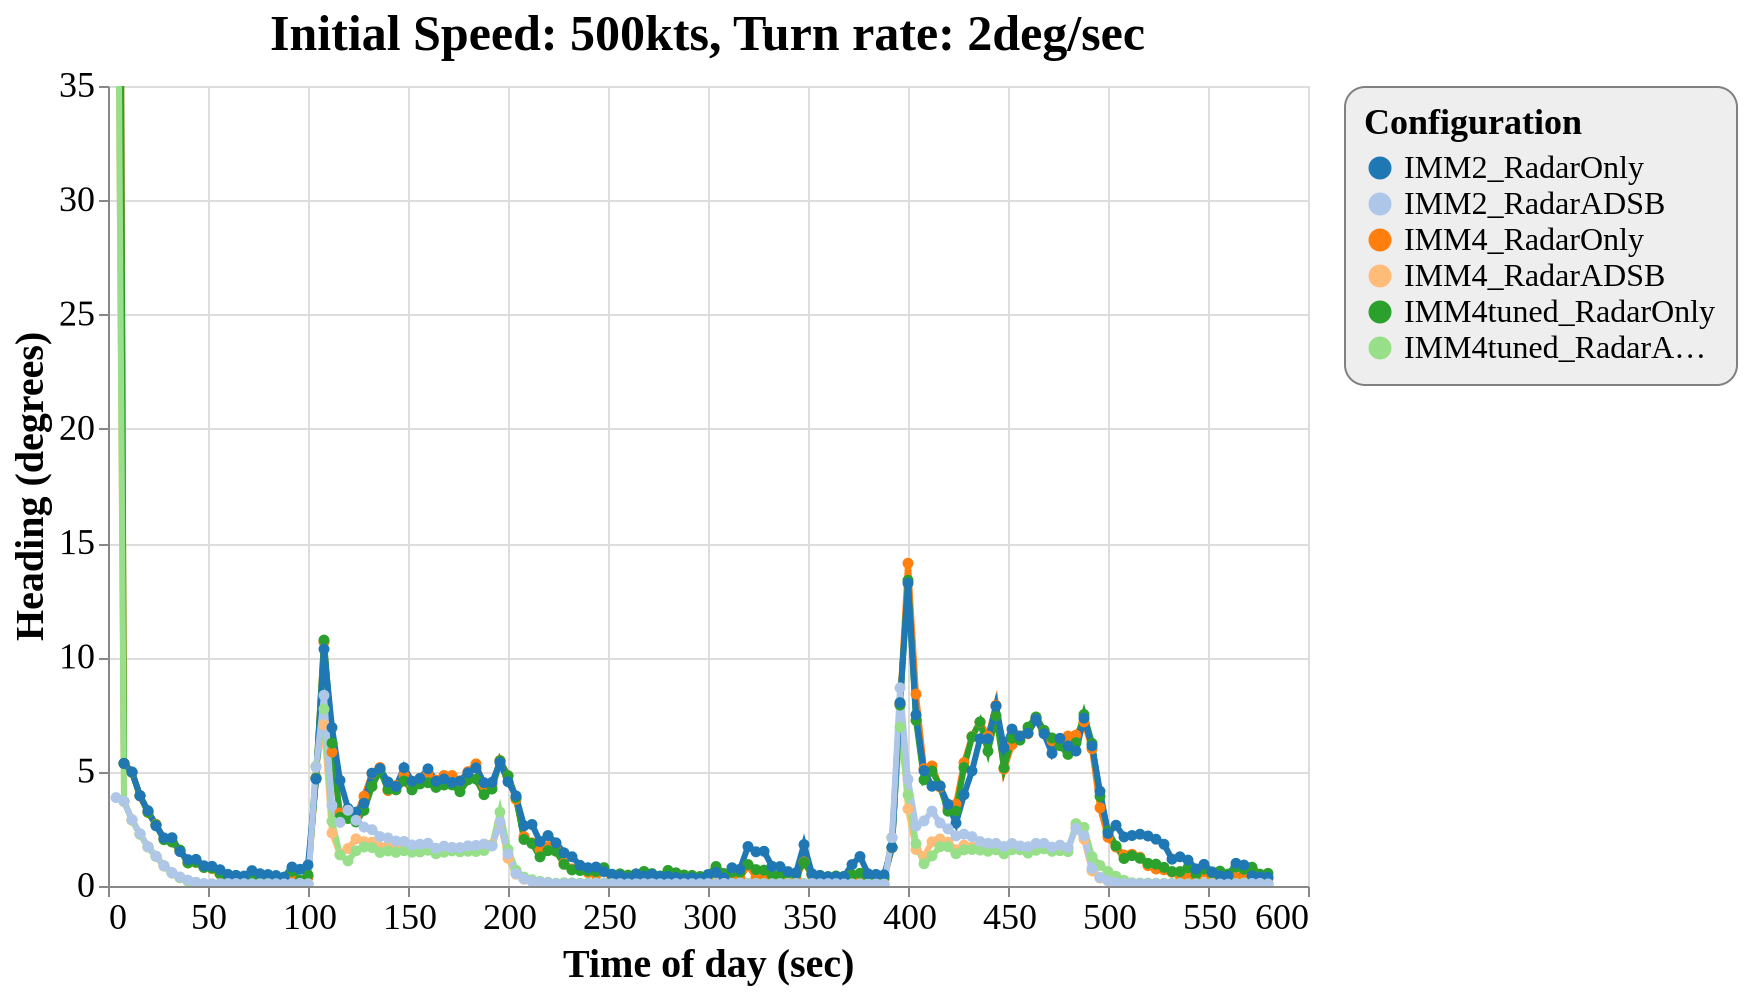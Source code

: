 {
  "config": {
    "view": {
      "continuousWidth": 600,
      "continuousHeight": 400
    },
    "axisX": {
      "labelFontSize": 18,
      "titleFontSize": 20
    },
    "axisY": {
      "labelFontSize": 18,
      "titleFontSize": 20
    },
    "font": "Times New Roman",
    "legend": {
      "cornerRadius": 10,
      "fillColor": "#EEEEEE",
      "labelFontSize": 16,
      "padding": 10,
      "strokeColor": "gray",
      "titleFontSize": 18
    },
    "title": {
      "fontSize": 25
    }
  },
  "data": {
    "name": "data-4236564970a2306d68346947fa0c399b"
  },
  "mark": {
    "type": "line",
    "point": true,
    "strokeWidth": 3
  },
  "encoding": {
    "color": {
      "type": "ordinal",
      "field": "config",
      "scale": {
        "scheme": "category20"
      },
      "sort": [
        "IMM2_RadarOnly",
        "IMM2_RadarADSB",
        "IMM4_RadarOnly",
        "IMM4_RadarADSB",
        "IMM4tuned_RadarOnly",
        "IMM4tuned_RadarADSB"
      ],
      "title": "Configuration"
    },
    "x": {
      "type": "quantitative",
      "field": "time",
      "title": "Time of day (sec)"
    },
    "y": {
      "type": "quantitative",
      "field": "rmse_hdg",
      "scale": {
        "domain": [
          0,
          35
        ],
        "zero": false
      },
      "title": "Heading (degrees)"
    }
  },
  "selection": {
    "selector050": {
      "type": "interval",
      "bind": "scales",
      "encodings": [
        "x",
        "y"
      ]
    }
  },
  "title": "Initial Speed: 500kts, Turn rate: 2deg/sec",
  "$schema": "https://vega.github.io/schema/vega-lite/v4.8.1.json",
  "datasets": {
    "data-4236564970a2306d68346947fa0c399b": [
      {
        "scenario": "turns_new_10",
        "config": "IMM4_RadarOnly",
        "time": 4,
        "rmse_hdg": 90.0,
        "rmse_tr": 0.0,
        "p_uni": 0.0,
        "p_turn": 0.0
      },
      {
        "scenario": "turns_new_10",
        "config": "IMM4_RadarOnly",
        "time": 8,
        "rmse_hdg": 5.363223993545138,
        "rmse_tr": 0.0,
        "p_uni": 0.958451851851852,
        "p_turn": 0.0140049382716049
      },
      {
        "scenario": "turns_new_10",
        "config": "IMM4_RadarOnly",
        "time": 12,
        "rmse_hdg": 4.979041941362429,
        "rmse_tr": 0.0002908872369413,
        "p_uni": 0.9168413461538462,
        "p_turn": 0.0287317307692307
      },
      {
        "scenario": "turns_new_10",
        "config": "IMM4_RadarOnly",
        "time": 16,
        "rmse_hdg": 3.949260849989687,
        "rmse_tr": 0.0023797380429688,
        "p_uni": 0.885609009009009,
        "p_turn": 0.0401837837837837
      },
      {
        "scenario": "turns_new_10",
        "config": "IMM4_RadarOnly",
        "time": 20,
        "rmse_hdg": 3.226769064635898,
        "rmse_tr": 0.0061015097355188,
        "p_uni": 0.8578754385964912,
        "p_turn": 0.0506675438596491
      },
      {
        "scenario": "turns_new_10",
        "config": "IMM4_RadarOnly",
        "time": 24,
        "rmse_hdg": 2.6933395043979167,
        "rmse_tr": 0.0158555983803828,
        "p_uni": 0.8288314049586777,
        "p_turn": 0.0609123966942148
      },
      {
        "scenario": "turns_new_10",
        "config": "IMM4_RadarOnly",
        "time": 28,
        "rmse_hdg": 2.052979195519471,
        "rmse_tr": 0.0164880025364589,
        "p_uni": 0.8320747967479675,
        "p_turn": 0.0578934959349593
      },
      {
        "scenario": "turns_new_10",
        "config": "IMM4_RadarOnly",
        "time": 32,
        "rmse_hdg": 1.935359343758592,
        "rmse_tr": 0.0382304485061639,
        "p_uni": 0.8149122807017545,
        "p_turn": 0.0646675438596491
      },
      {
        "scenario": "turns_new_10",
        "config": "IMM4_RadarOnly",
        "time": 36,
        "rmse_hdg": 1.5475695605417688,
        "rmse_tr": 0.0410422992192597,
        "p_uni": 0.8331951219512196,
        "p_turn": 0.0557227642276422
      },
      {
        "scenario": "turns_new_10",
        "config": "IMM4_RadarOnly",
        "time": 40,
        "rmse_hdg": 1.01616719230246,
        "rmse_tr": 0.030327022687444,
        "p_uni": 0.8415610169491525,
        "p_turn": 0.0526949152542372
      },
      {
        "scenario": "turns_new_10",
        "config": "IMM4_RadarOnly",
        "time": 44,
        "rmse_hdg": 1.03867626674377,
        "rmse_tr": 0.0216828459029623,
        "p_uni": 0.8440580645161291,
        "p_turn": 0.0506403225806451
      },
      {
        "scenario": "turns_new_10",
        "config": "IMM4_RadarOnly",
        "time": 48,
        "rmse_hdg": 0.817494155462213,
        "rmse_tr": 0.0171232382818262,
        "p_uni": 0.8540818181818183,
        "p_turn": 0.0459735537190082
      },
      {
        "scenario": "turns_new_10",
        "config": "IMM4_RadarOnly",
        "time": 52,
        "rmse_hdg": 0.7659104408602893,
        "rmse_tr": 0.0151800701551254,
        "p_uni": 0.8634675213675214,
        "p_turn": 0.0457230769230769
      },
      {
        "scenario": "turns_new_10",
        "config": "IMM4_RadarOnly",
        "time": 56,
        "rmse_hdg": 0.5295107175497018,
        "rmse_tr": 0.0133975967994263,
        "p_uni": 0.8676624000000001,
        "p_turn": 0.0442872
      },
      {
        "scenario": "turns_new_10",
        "config": "IMM4_RadarOnly",
        "time": 60,
        "rmse_hdg": 0.4253185081010858,
        "rmse_tr": 0.0094068990639849,
        "p_uni": 0.8664575,
        "p_turn": 0.0408633333333333
      },
      {
        "scenario": "turns_new_10",
        "config": "IMM4_RadarOnly",
        "time": 64,
        "rmse_hdg": 0.3778014006129205,
        "rmse_tr": 0.0089353658409638,
        "p_uni": 0.8708084745762711,
        "p_turn": 0.03985
      },
      {
        "scenario": "turns_new_10",
        "config": "IMM4_RadarOnly",
        "time": 68,
        "rmse_hdg": 0.3364865524801849,
        "rmse_tr": 0.0081363628237683,
        "p_uni": 0.8733392,
        "p_turn": 0.0393168
      },
      {
        "scenario": "turns_new_10",
        "config": "IMM4_RadarOnly",
        "time": 72,
        "rmse_hdg": 0.3930552594417097,
        "rmse_tr": 0.0110395088795888,
        "p_uni": 0.8619201680672269,
        "p_turn": 0.0456638655462184
      },
      {
        "scenario": "turns_new_10",
        "config": "IMM4_RadarOnly",
        "time": 76,
        "rmse_hdg": 0.3327861327782328,
        "rmse_tr": 0.0150085992300233,
        "p_uni": 0.8692627118644067,
        "p_turn": 0.0430161016949152
      },
      {
        "scenario": "turns_new_10",
        "config": "IMM4_RadarOnly",
        "time": 80,
        "rmse_hdg": 0.3200697238090063,
        "rmse_tr": 0.0118436438998496,
        "p_uni": 0.8698537190082645,
        "p_turn": 0.0413454545454545
      },
      {
        "scenario": "turns_new_10",
        "config": "IMM4_RadarOnly",
        "time": 84,
        "rmse_hdg": 0.2977734483607838,
        "rmse_tr": 0.0102422601902758,
        "p_uni": 0.8700424778761062,
        "p_turn": 0.0407079646017699
      },
      {
        "scenario": "turns_new_10",
        "config": "IMM4_RadarOnly",
        "time": 88,
        "rmse_hdg": 0.2687728464246465,
        "rmse_tr": 0.0125141968966027,
        "p_uni": 0.8613462809917355,
        "p_turn": 0.0418181818181818
      },
      {
        "scenario": "turns_new_10",
        "config": "IMM4_RadarOnly",
        "time": 92,
        "rmse_hdg": 0.239480369670725,
        "rmse_tr": 0.0157017487960493,
        "p_uni": 0.8619016949152543,
        "p_turn": 0.0430966101694915
      },
      {
        "scenario": "turns_new_10",
        "config": "IMM4_RadarOnly",
        "time": 96,
        "rmse_hdg": 0.2399198584143016,
        "rmse_tr": 0.017626032127141,
        "p_uni": 0.8655478632478631,
        "p_turn": 0.0464837606837606
      },
      {
        "scenario": "turns_new_10",
        "config": "IMM4_RadarOnly",
        "time": 100,
        "rmse_hdg": 0.3804074605808529,
        "rmse_tr": 0.01576161294484,
        "p_uni": 0.8758139344262295,
        "p_turn": 0.0407762295081967
      },
      {
        "scenario": "turns_new_10",
        "config": "IMM4_RadarOnly",
        "time": 104,
        "rmse_hdg": 4.73409081977909,
        "rmse_tr": 1.9973257171569856,
        "p_uni": 0.8684666666666666,
        "p_turn": 0.0440441666666666
      },
      {
        "scenario": "turns_new_10",
        "config": "IMM4_RadarOnly",
        "time": 108,
        "rmse_hdg": 10.668846952229009,
        "rmse_tr": 1.9125442020585004,
        "p_uni": 0.6211646551724137,
        "p_turn": 0.2585612068965517
      },
      {
        "scenario": "turns_new_10",
        "config": "IMM4_RadarOnly",
        "time": 112,
        "rmse_hdg": 5.858170008891592,
        "rmse_tr": 1.483964137464936,
        "p_uni": 0.0611008547008547,
        "p_turn": 0.8755299145299145
      },
      {
        "scenario": "turns_new_10",
        "config": "IMM4_RadarOnly",
        "time": 116,
        "rmse_hdg": 3.1975217388367083,
        "rmse_tr": 0.9533502821628574,
        "p_uni": 0.0510933333333333,
        "p_turn": 0.9088258333333332
      },
      {
        "scenario": "turns_new_10",
        "config": "IMM4_RadarOnly",
        "time": 120,
        "rmse_hdg": 3.2464609484121656,
        "rmse_tr": 0.5146923401834131,
        "p_uni": 0.0743773913043478,
        "p_turn": 0.866104347826087
      },
      {
        "scenario": "turns_new_10",
        "config": "IMM4_RadarOnly",
        "time": 124,
        "rmse_hdg": 3.0881475148045103,
        "rmse_tr": 0.3164815967673902,
        "p_uni": 0.1018453781512605,
        "p_turn": 0.8129268907563025
      },
      {
        "scenario": "turns_new_10",
        "config": "IMM4_RadarOnly",
        "time": 128,
        "rmse_hdg": 3.929379061303933,
        "rmse_tr": 0.2586161599545843,
        "p_uni": 0.1183198275862068,
        "p_turn": 0.7938310344827586
      },
      {
        "scenario": "turns_new_10",
        "config": "IMM4_RadarOnly",
        "time": 132,
        "rmse_hdg": 4.9240936062277045,
        "rmse_tr": 0.2707948868494412,
        "p_uni": 0.1020338842975206,
        "p_turn": 0.8345785123966941
      },
      {
        "scenario": "turns_new_10",
        "config": "IMM4_RadarOnly",
        "time": 136,
        "rmse_hdg": 5.184389356089798,
        "rmse_tr": 0.2458704607533698,
        "p_uni": 0.0849595041322314,
        "p_turn": 0.85649173553719
      },
      {
        "scenario": "turns_new_10",
        "config": "IMM4_RadarOnly",
        "time": 140,
        "rmse_hdg": 4.175127802644688,
        "rmse_tr": 0.1872003358704251,
        "p_uni": 0.0750458333333333,
        "p_turn": 0.8723766666666666
      },
      {
        "scenario": "turns_new_10",
        "config": "IMM4_RadarOnly",
        "time": 144,
        "rmse_hdg": 4.395196912987132,
        "rmse_tr": 0.1831268531891878,
        "p_uni": 0.0921418803418803,
        "p_turn": 0.8473393162393162
      },
      {
        "scenario": "turns_new_10",
        "config": "IMM4_RadarOnly",
        "time": 148,
        "rmse_hdg": 4.8506086141696825,
        "rmse_tr": 0.2351676386197052,
        "p_uni": 0.105165873015873,
        "p_turn": 0.8290579365079365
      },
      {
        "scenario": "turns_new_10",
        "config": "IMM4_RadarOnly",
        "time": 152,
        "rmse_hdg": 4.316417358221281,
        "rmse_tr": 0.1876183213688746,
        "p_uni": 0.0950646017699115,
        "p_turn": 0.8456893805309734
      },
      {
        "scenario": "turns_new_10",
        "config": "IMM4_RadarOnly",
        "time": 156,
        "rmse_hdg": 4.706716404227855,
        "rmse_tr": 0.1969457548281444,
        "p_uni": 0.1035913793103448,
        "p_turn": 0.8317396551724138
      },
      {
        "scenario": "turns_new_10",
        "config": "IMM4_RadarOnly",
        "time": 160,
        "rmse_hdg": 4.92687847610104,
        "rmse_tr": 0.2256137558979808,
        "p_uni": 0.115648031496063,
        "p_turn": 0.8121488188976378
      },
      {
        "scenario": "turns_new_10",
        "config": "IMM4_RadarOnly",
        "time": 164,
        "rmse_hdg": 4.631504713441475,
        "rmse_tr": 0.2115588668530443,
        "p_uni": 0.0934774774774774,
        "p_turn": 0.8347225225225225
      },
      {
        "scenario": "turns_new_10",
        "config": "IMM4_RadarOnly",
        "time": 168,
        "rmse_hdg": 4.833033287777899,
        "rmse_tr": 0.2034813595276326,
        "p_uni": 0.1202051282051282,
        "p_turn": 0.8087897435897435
      },
      {
        "scenario": "turns_new_10",
        "config": "IMM4_RadarOnly",
        "time": 172,
        "rmse_hdg": 4.832159990018742,
        "rmse_tr": 0.2189911773927481,
        "p_uni": 0.105325,
        "p_turn": 0.8271991379310345
      },
      {
        "scenario": "turns_new_10",
        "config": "IMM4_RadarOnly",
        "time": 176,
        "rmse_hdg": 4.588868198661872,
        "rmse_tr": 0.2184141221648956,
        "p_uni": 0.1094964601769911,
        "p_turn": 0.8216176991150442
      },
      {
        "scenario": "turns_new_10",
        "config": "IMM4_RadarOnly",
        "time": 180,
        "rmse_hdg": 5.000534156440662,
        "rmse_tr": 0.2046119881035216,
        "p_uni": 0.1327927927927928,
        "p_turn": 0.7722063063063063
      },
      {
        "scenario": "turns_new_10",
        "config": "IMM4_RadarOnly",
        "time": 184,
        "rmse_hdg": 5.340858752063335,
        "rmse_tr": 0.230423403023688,
        "p_uni": 0.1067228813559321,
        "p_turn": 0.8243576271186441
      },
      {
        "scenario": "turns_new_10",
        "config": "IMM4_RadarOnly",
        "time": 188,
        "rmse_hdg": 4.39515863157375,
        "rmse_tr": 0.1916713296866623,
        "p_uni": 0.0974642201834862,
        "p_turn": 0.8352311926605505
      },
      {
        "scenario": "turns_new_10",
        "config": "IMM4_RadarOnly",
        "time": 192,
        "rmse_hdg": 4.397986342420216,
        "rmse_tr": 1.4709355954016723,
        "p_uni": 0.112105737704918,
        "p_turn": 0.8163327868852459
      },
      {
        "scenario": "turns_new_10",
        "config": "IMM4_RadarOnly",
        "time": 196,
        "rmse_hdg": 5.48483831814091,
        "rmse_tr": 1.8751420379962025,
        "p_uni": 0.1525605504587156,
        "p_turn": 0.7580761467889908
      },
      {
        "scenario": "turns_new_10",
        "config": "IMM4_RadarOnly",
        "time": 200,
        "rmse_hdg": 4.810577909298275,
        "rmse_tr": 1.5157342819806603,
        "p_uni": 0.27578125,
        "p_turn": 0.5829258928571429
      },
      {
        "scenario": "turns_new_10",
        "config": "IMM4_RadarOnly",
        "time": 204,
        "rmse_hdg": 3.794027420538312,
        "rmse_tr": 1.1234722923574552,
        "p_uni": 0.4178889830508474,
        "p_turn": 0.4213872881355932
      },
      {
        "scenario": "turns_new_10",
        "config": "IMM4_RadarOnly",
        "time": 208,
        "rmse_hdg": 2.160685900199757,
        "rmse_tr": 0.7389534848666797,
        "p_uni": 0.5520406779661017,
        "p_turn": 0.2657186440677966
      },
      {
        "scenario": "turns_new_10",
        "config": "IMM4_RadarOnly",
        "time": 212,
        "rmse_hdg": 1.886463181017149,
        "rmse_tr": 0.4883261995497135,
        "p_uni": 0.6473008333333333,
        "p_turn": 0.1795066666666666
      },
      {
        "scenario": "turns_new_10",
        "config": "IMM4_RadarOnly",
        "time": 216,
        "rmse_hdg": 1.5988584097054128,
        "rmse_tr": 0.3309088373868463,
        "p_uni": 0.7156348214285714,
        "p_turn": 0.1245089285714285
      },
      {
        "scenario": "turns_new_10",
        "config": "IMM4_RadarOnly",
        "time": 220,
        "rmse_hdg": 1.7266588642037357,
        "rmse_tr": 0.2357461634541129,
        "p_uni": 0.7617200000000001,
        "p_turn": 0.0942408333333333
      },
      {
        "scenario": "turns_new_10",
        "config": "IMM4_RadarOnly",
        "time": 224,
        "rmse_hdg": 1.5638194924474709,
        "rmse_tr": 0.1506543575690575,
        "p_uni": 0.7925173553719008,
        "p_turn": 0.077990909090909
      },
      {
        "scenario": "turns_new_10",
        "config": "IMM4_RadarOnly",
        "time": 228,
        "rmse_hdg": 0.996784052980313,
        "rmse_tr": 0.1050515772338061,
        "p_uni": 0.8303767241379311,
        "p_turn": 0.052276724137931
      },
      {
        "scenario": "turns_new_10",
        "config": "IMM4_RadarOnly",
        "time": 232,
        "rmse_hdg": 0.7478288784849543,
        "rmse_tr": 0.0701203459303063,
        "p_uni": 0.8381307086614174,
        "p_turn": 0.051623622047244
      },
      {
        "scenario": "turns_new_10",
        "config": "IMM4_RadarOnly",
        "time": 236,
        "rmse_hdg": 0.7303816750879957,
        "rmse_tr": 0.0472590538829655,
        "p_uni": 0.8460669565217391,
        "p_turn": 0.0454921739130434
      },
      {
        "scenario": "turns_new_10",
        "config": "IMM4_RadarOnly",
        "time": 240,
        "rmse_hdg": 0.585102668549174,
        "rmse_tr": 0.0393388209261336,
        "p_uni": 0.861175221238938,
        "p_turn": 0.0454495575221238
      },
      {
        "scenario": "turns_new_10",
        "config": "IMM4_RadarOnly",
        "time": 244,
        "rmse_hdg": 0.4852621611864721,
        "rmse_tr": 0.0275902070273045,
        "p_uni": 0.8638825396825397,
        "p_turn": 0.0432023809523809
      },
      {
        "scenario": "turns_new_10",
        "config": "IMM4_RadarOnly",
        "time": 248,
        "rmse_hdg": 0.6785165323591484,
        "rmse_tr": 0.0313106837823596,
        "p_uni": 0.8616135135135135,
        "p_turn": 0.0453666666666666
      },
      {
        "scenario": "turns_new_10",
        "config": "IMM4_RadarOnly",
        "time": 252,
        "rmse_hdg": 0.3193025185629694,
        "rmse_tr": 0.0283997258125762,
        "p_uni": 0.8744688524590164,
        "p_turn": 0.039033606557377
      },
      {
        "scenario": "turns_new_10",
        "config": "IMM4_RadarOnly",
        "time": 256,
        "rmse_hdg": 0.2808439661686432,
        "rmse_tr": 0.0310333839061528,
        "p_uni": 0.8501183333333333,
        "p_turn": 0.044255
      },
      {
        "scenario": "turns_new_10",
        "config": "IMM4_RadarOnly",
        "time": 260,
        "rmse_hdg": 0.3124008414109759,
        "rmse_tr": 0.0201577044233476,
        "p_uni": 0.8561580952380953,
        "p_turn": 0.0423580952380952
      },
      {
        "scenario": "turns_new_10",
        "config": "IMM4_RadarOnly",
        "time": 264,
        "rmse_hdg": 0.3197627468697916,
        "rmse_tr": 0.0160543524361108,
        "p_uni": 0.8468035714285714,
        "p_turn": 0.0455625
      },
      {
        "scenario": "turns_new_10",
        "config": "IMM4_RadarOnly",
        "time": 268,
        "rmse_hdg": 0.2819190191053689,
        "rmse_tr": 0.0150108738364338,
        "p_uni": 0.8554041666666666,
        "p_turn": 0.0450975
      },
      {
        "scenario": "turns_new_10",
        "config": "IMM4_RadarOnly",
        "time": 272,
        "rmse_hdg": 0.3311976628720268,
        "rmse_tr": 0.012793290752902,
        "p_uni": 0.8547936936936936,
        "p_turn": 0.0460945945945946
      },
      {
        "scenario": "turns_new_10",
        "config": "IMM4_RadarOnly",
        "time": 276,
        "rmse_hdg": 0.2844263712382129,
        "rmse_tr": 0.0106994407698199,
        "p_uni": 0.8769065573770493,
        "p_turn": 0.0366180327868852
      },
      {
        "scenario": "turns_new_10",
        "config": "IMM4_RadarOnly",
        "time": 280,
        "rmse_hdg": 0.3237016022090844,
        "rmse_tr": 0.0151744731824085,
        "p_uni": 0.8545609090909091,
        "p_turn": 0.0485372727272727
      },
      {
        "scenario": "turns_new_10",
        "config": "IMM4_RadarOnly",
        "time": 284,
        "rmse_hdg": 0.307132920134964,
        "rmse_tr": 0.0136037256423139,
        "p_uni": 0.8741522522522522,
        "p_turn": 0.0406297297297297
      },
      {
        "scenario": "turns_new_10",
        "config": "IMM4_RadarOnly",
        "time": 288,
        "rmse_hdg": 0.2628501066604864,
        "rmse_tr": 0.009368745532735,
        "p_uni": 0.8690446428571429,
        "p_turn": 0.0409892857142857
      },
      {
        "scenario": "turns_new_10",
        "config": "IMM4_RadarOnly",
        "time": 292,
        "rmse_hdg": 0.2900014863219944,
        "rmse_tr": 0.0082656017575124,
        "p_uni": 0.8848637931034482,
        "p_turn": 0.0362681034482758
      },
      {
        "scenario": "turns_new_10",
        "config": "IMM4_RadarOnly",
        "time": 296,
        "rmse_hdg": 0.2664776629055169,
        "rmse_tr": 0.0072998169556644,
        "p_uni": 0.880353448275862,
        "p_turn": 0.0375086206896551
      },
      {
        "scenario": "turns_new_10",
        "config": "IMM4_RadarOnly",
        "time": 300,
        "rmse_hdg": 0.3272719000337841,
        "rmse_tr": 0.0085739430835526,
        "p_uni": 0.8822862068965518,
        "p_turn": 0.0392612068965517
      },
      {
        "scenario": "turns_new_10",
        "config": "IMM4_RadarOnly",
        "time": 304,
        "rmse_hdg": 0.59150313738683,
        "rmse_tr": 0.023641017158906,
        "p_uni": 0.8587692307692307,
        "p_turn": 0.0535817307692307
      },
      {
        "scenario": "turns_new_10",
        "config": "IMM4_RadarOnly",
        "time": 308,
        "rmse_hdg": 0.2855772854498603,
        "rmse_tr": 0.0167107644685336,
        "p_uni": 0.8730201754385964,
        "p_turn": 0.0426087719298245
      },
      {
        "scenario": "turns_new_10",
        "config": "IMM4_RadarOnly",
        "time": 312,
        "rmse_hdg": 0.4237561778258994,
        "rmse_tr": 0.0144528361813247,
        "p_uni": 0.8657280701754386,
        "p_turn": 0.0462429824561403
      },
      {
        "scenario": "turns_new_10",
        "config": "IMM4_RadarOnly",
        "time": 316,
        "rmse_hdg": 0.3554944666087993,
        "rmse_tr": 0.0137366075129528,
        "p_uni": 0.8764587719298246,
        "p_turn": 0.040838596491228
      },
      {
        "scenario": "turns_new_10",
        "config": "IMM4_RadarOnly",
        "time": 320,
        "rmse_hdg": 0.9073112125195204,
        "rmse_tr": 0.0427209124859987,
        "p_uni": 0.8732027272727273,
        "p_turn": 0.04727
      },
      {
        "scenario": "turns_new_10",
        "config": "IMM4_RadarOnly",
        "time": 324,
        "rmse_hdg": 0.3541885790783602,
        "rmse_tr": 0.0277306364549787,
        "p_uni": 0.8797522522522523,
        "p_turn": 0.0418819819819819
      },
      {
        "scenario": "turns_new_10",
        "config": "IMM4_RadarOnly",
        "time": 328,
        "rmse_hdg": 0.4884939260517751,
        "rmse_tr": 0.0283103802796597,
        "p_uni": 0.8571596491228071,
        "p_turn": 0.0478578947368421
      },
      {
        "scenario": "turns_new_10",
        "config": "IMM4_RadarOnly",
        "time": 332,
        "rmse_hdg": 0.3896591256909519,
        "rmse_tr": 0.0150217619916351,
        "p_uni": 0.8717567567567568,
        "p_turn": 0.0380387387387387
      },
      {
        "scenario": "turns_new_10",
        "config": "IMM4_RadarOnly",
        "time": 336,
        "rmse_hdg": 0.3615410983719101,
        "rmse_tr": 0.0112730220278781,
        "p_uni": 0.8751435897435897,
        "p_turn": 0.0399666666666666
      },
      {
        "scenario": "turns_new_10",
        "config": "IMM4_RadarOnly",
        "time": 340,
        "rmse_hdg": 0.4164573833380242,
        "rmse_tr": 0.0115858925414879,
        "p_uni": 0.8679017094017094,
        "p_turn": 0.0442111111111111
      },
      {
        "scenario": "turns_new_10",
        "config": "IMM4_RadarOnly",
        "time": 344,
        "rmse_hdg": 0.3613571524083043,
        "rmse_tr": 0.010370477651617,
        "p_uni": 0.8740428571428571,
        "p_turn": 0.0405747899159663
      },
      {
        "scenario": "turns_new_10",
        "config": "IMM4_RadarOnly",
        "time": 348,
        "rmse_hdg": 1.049285892860357,
        "rmse_tr": 0.051513832664171,
        "p_uni": 0.8609265486725663,
        "p_turn": 0.0527725663716814
      },
      {
        "scenario": "turns_new_10",
        "config": "IMM4_RadarOnly",
        "time": 352,
        "rmse_hdg": 0.4765563795669779,
        "rmse_tr": 0.0267321056051608,
        "p_uni": 0.8686700854700855,
        "p_turn": 0.0435444444444444
      },
      {
        "scenario": "turns_new_10",
        "config": "IMM4_RadarOnly",
        "time": 356,
        "rmse_hdg": 0.3896264878059484,
        "rmse_tr": 0.0146275493504551,
        "p_uni": 0.8753168,
        "p_turn": 0.038692
      },
      {
        "scenario": "turns_new_10",
        "config": "IMM4_RadarOnly",
        "time": 360,
        "rmse_hdg": 0.3482682246523809,
        "rmse_tr": 0.0156992104923793,
        "p_uni": 0.8745268907563026,
        "p_turn": 0.0422512605042016
      },
      {
        "scenario": "turns_new_10",
        "config": "IMM4_RadarOnly",
        "time": 364,
        "rmse_hdg": 0.313646096538556,
        "rmse_tr": 0.0147250476069528,
        "p_uni": 0.8659738738738738,
        "p_turn": 0.0434621621621621
      },
      {
        "scenario": "turns_new_10",
        "config": "IMM4_RadarOnly",
        "time": 368,
        "rmse_hdg": 0.3637475878852094,
        "rmse_tr": 0.0106099807873385,
        "p_uni": 0.8852184615384615,
        "p_turn": 0.0355984615384615
      },
      {
        "scenario": "turns_new_10",
        "config": "IMM4_RadarOnly",
        "time": 372,
        "rmse_hdg": 0.4766205438891016,
        "rmse_tr": 0.0131515615585591,
        "p_uni": 0.8926657142857143,
        "p_turn": 0.0374114285714285
      },
      {
        "scenario": "turns_new_10",
        "config": "IMM4_RadarOnly",
        "time": 376,
        "rmse_hdg": 0.3373406556416159,
        "rmse_tr": 0.0110977301906567,
        "p_uni": 0.884123076923077,
        "p_turn": 0.0369692307692307
      },
      {
        "scenario": "turns_new_10",
        "config": "IMM4_RadarOnly",
        "time": 380,
        "rmse_hdg": 0.2804101473667976,
        "rmse_tr": 0.0088341180539454,
        "p_uni": 0.9019134328358208,
        "p_turn": 0.0295253731343283
      },
      {
        "scenario": "turns_new_10",
        "config": "IMM4_RadarOnly",
        "time": 384,
        "rmse_hdg": 0.3202299521003999,
        "rmse_tr": 0.0082809520386647,
        "p_uni": 0.9080138888888888,
        "p_turn": 0.0279388888888888
      },
      {
        "scenario": "turns_new_10",
        "config": "IMM4_RadarOnly",
        "time": 388,
        "rmse_hdg": 0.2936190766318859,
        "rmse_tr": 0.0066427261580476,
        "p_uni": 0.9215067567567568,
        "p_turn": 0.0241432432432432
      },
      {
        "scenario": "turns_new_10",
        "config": "IMM4_RadarOnly",
        "time": 392,
        "rmse_hdg": 1.6763068043840437,
        "rmse_tr": 1.4353906728789478,
        "p_uni": 0.9231515151515152,
        "p_turn": 0.0232575757575757
      },
      {
        "scenario": "turns_new_10",
        "config": "IMM4_RadarOnly",
        "time": 396,
        "rmse_hdg": 7.957765366133168,
        "rmse_tr": 1.995426449802505,
        "p_uni": 0.9084928571428572,
        "p_turn": 0.0280999999999999
      },
      {
        "scenario": "turns_new_10",
        "config": "IMM4_RadarOnly",
        "time": 400,
        "rmse_hdg": 14.12238708746574,
        "rmse_tr": 1.9134559624958605,
        "p_uni": 0.5896164383561644,
        "p_turn": 0.2044054794520547
      },
      {
        "scenario": "turns_new_10",
        "config": "IMM4_RadarOnly",
        "time": 404,
        "rmse_hdg": 8.396958163055993,
        "rmse_tr": 1.5189477797494009,
        "p_uni": 0.0625887323943661,
        "p_turn": 0.7158014084507042
      },
      {
        "scenario": "turns_new_10",
        "config": "IMM4_RadarOnly",
        "time": 408,
        "rmse_hdg": 5.126851402202589,
        "rmse_tr": 1.090134013657648,
        "p_uni": 0.030116,
        "p_turn": 0.9204546666666666
      },
      {
        "scenario": "turns_new_10",
        "config": "IMM4_RadarOnly",
        "time": 412,
        "rmse_hdg": 5.252715149877977,
        "rmse_tr": 0.7854170189373054,
        "p_uni": 0.0596439393939393,
        "p_turn": 0.9014560606060604
      },
      {
        "scenario": "turns_new_10",
        "config": "IMM4_RadarOnly",
        "time": 416,
        "rmse_hdg": 4.326660476723945,
        "rmse_tr": 0.6050958110608436,
        "p_uni": 0.1057154929577464,
        "p_turn": 0.8183577464788733
      },
      {
        "scenario": "turns_new_10",
        "config": "IMM4_RadarOnly",
        "time": 420,
        "rmse_hdg": 3.39931457154792,
        "rmse_tr": 0.510578882319297,
        "p_uni": 0.072312676056338,
        "p_turn": 0.8662830985915493
      },
      {
        "scenario": "turns_new_10",
        "config": "IMM4_RadarOnly",
        "time": 424,
        "rmse_hdg": 3.579757351154245,
        "rmse_tr": 0.3988021138359224,
        "p_uni": 0.0542,
        "p_turn": 0.9015185714285714
      },
      {
        "scenario": "turns_new_10",
        "config": "IMM4_RadarOnly",
        "time": 428,
        "rmse_hdg": 5.394640672592465,
        "rmse_tr": 0.3476229312935369,
        "p_uni": 0.0573513888888888,
        "p_turn": 0.8975805555555555
      },
      {
        "scenario": "turns_new_10",
        "config": "IMM4_RadarOnly",
        "time": 432,
        "rmse_hdg": 6.539879994740424,
        "rmse_tr": 0.2903974517794535,
        "p_uni": 0.0590136363636363,
        "p_turn": 0.89735
      },
      {
        "scenario": "turns_new_10",
        "config": "IMM4_RadarOnly",
        "time": 436,
        "rmse_hdg": 7.165933248512915,
        "rmse_tr": 0.2740389052149868,
        "p_uni": 0.0626614285714285,
        "p_turn": 0.8822485714285714
      },
      {
        "scenario": "turns_new_10",
        "config": "IMM4_RadarOnly",
        "time": 440,
        "rmse_hdg": 6.551004682265666,
        "rmse_tr": 0.2231083599210631,
        "p_uni": 0.0541866666666666,
        "p_turn": 0.9030653333333334
      },
      {
        "scenario": "turns_new_10",
        "config": "IMM4_RadarOnly",
        "time": 444,
        "rmse_hdg": 7.905369860863073,
        "rmse_tr": 0.2450635105954212,
        "p_uni": 0.0721154929577464,
        "p_turn": 0.8608563380281691
      },
      {
        "scenario": "turns_new_10",
        "config": "IMM4_RadarOnly",
        "time": 448,
        "rmse_hdg": 5.114107149903532,
        "rmse_tr": 0.1963397912067523,
        "p_uni": 0.0491097222222222,
        "p_turn": 0.9100847222222224
      },
      {
        "scenario": "turns_new_10",
        "config": "IMM4_RadarOnly",
        "time": 452,
        "rmse_hdg": 6.179260936541413,
        "rmse_tr": 0.2223747737491822,
        "p_uni": 0.056696,
        "p_turn": 0.8928066666666666
      },
      {
        "scenario": "turns_new_10",
        "config": "IMM4_RadarOnly",
        "time": 456,
        "rmse_hdg": 6.559818761179011,
        "rmse_tr": 0.2541944664507737,
        "p_uni": 0.0618983870967741,
        "p_turn": 0.885208064516129
      },
      {
        "scenario": "turns_new_10",
        "config": "IMM4_RadarOnly",
        "time": 460,
        "rmse_hdg": 6.659330990412377,
        "rmse_tr": 0.2286552342137247,
        "p_uni": 0.0792013333333333,
        "p_turn": 0.8639266666666666
      },
      {
        "scenario": "turns_new_10",
        "config": "IMM4_RadarOnly",
        "time": 464,
        "rmse_hdg": 7.332575348220658,
        "rmse_tr": 0.2606810843412566,
        "p_uni": 0.084444,
        "p_turn": 0.8619559999999999
      },
      {
        "scenario": "turns_new_10",
        "config": "IMM4_RadarOnly",
        "time": 468,
        "rmse_hdg": 6.804410087806543,
        "rmse_tr": 0.2238861825875442,
        "p_uni": 0.0901884057971014,
        "p_turn": 0.8526521739130435
      },
      {
        "scenario": "turns_new_10",
        "config": "IMM4_RadarOnly",
        "time": 472,
        "rmse_hdg": 6.354487970779131,
        "rmse_tr": 0.2577692092603739,
        "p_uni": 0.0997281553398058,
        "p_turn": 0.834688349514563
      },
      {
        "scenario": "turns_new_10",
        "config": "IMM4_RadarOnly",
        "time": 476,
        "rmse_hdg": 6.369238142487241,
        "rmse_tr": 0.3533259354992619,
        "p_uni": 0.1355758928571428,
        "p_turn": 0.7609267857142857
      },
      {
        "scenario": "turns_new_10",
        "config": "IMM4_RadarOnly",
        "time": 480,
        "rmse_hdg": 6.559582340784796,
        "rmse_tr": 0.405045108709247,
        "p_uni": 0.1307116071428571,
        "p_turn": 0.7885196428571428
      },
      {
        "scenario": "turns_new_10",
        "config": "IMM4_RadarOnly",
        "time": 484,
        "rmse_hdg": 6.6003186052687575,
        "rmse_tr": 2.143080752246729,
        "p_uni": 0.1833333333333333,
        "p_turn": 0.712210569105691
      },
      {
        "scenario": "turns_new_10",
        "config": "IMM4_RadarOnly",
        "time": 488,
        "rmse_hdg": 7.180064066566537,
        "rmse_tr": 1.820732506820072,
        "p_uni": 0.2780182608695652,
        "p_turn": 0.5786226086956522
      },
      {
        "scenario": "turns_new_10",
        "config": "IMM4_RadarOnly",
        "time": 492,
        "rmse_hdg": 6.002449923551696,
        "rmse_tr": 1.4290919881198954,
        "p_uni": 0.4226694915254237,
        "p_turn": 0.4036330508474576
      },
      {
        "scenario": "turns_new_10",
        "config": "IMM4_RadarOnly",
        "time": 496,
        "rmse_hdg": 3.4228943720706524,
        "rmse_tr": 0.9845188025655184,
        "p_uni": 0.5705252100840336,
        "p_turn": 0.2407991596638655
      },
      {
        "scenario": "turns_new_10",
        "config": "IMM4_RadarOnly",
        "time": 500,
        "rmse_hdg": 2.1305874022370976,
        "rmse_tr": 0.6976161532830418,
        "p_uni": 0.6577321428571429,
        "p_turn": 0.1640285714285714
      },
      {
        "scenario": "turns_new_10",
        "config": "IMM4_RadarOnly",
        "time": 504,
        "rmse_hdg": 1.704502645434346,
        "rmse_tr": 0.4598494429295328,
        "p_uni": 0.7176617886178862,
        "p_turn": 0.1189585365853658
      },
      {
        "scenario": "turns_new_10",
        "config": "IMM4_RadarOnly",
        "time": 508,
        "rmse_hdg": 1.3523999830988294,
        "rmse_tr": 0.3016856288513959,
        "p_uni": 0.7745033613445378,
        "p_turn": 0.0875126050420168
      },
      {
        "scenario": "turns_new_10",
        "config": "IMM4_RadarOnly",
        "time": 512,
        "rmse_hdg": 1.386793298287064,
        "rmse_tr": 0.2020095880204054,
        "p_uni": 0.7837521739130435,
        "p_turn": 0.081031304347826
      },
      {
        "scenario": "turns_new_10",
        "config": "IMM4_RadarOnly",
        "time": 516,
        "rmse_hdg": 1.2581534087701711,
        "rmse_tr": 0.1380932278939265,
        "p_uni": 0.8003442622950819,
        "p_turn": 0.0613663934426229
      },
      {
        "scenario": "turns_new_10",
        "config": "IMM4_RadarOnly",
        "time": 520,
        "rmse_hdg": 0.8922326660881589,
        "rmse_tr": 0.0853914230495943,
        "p_uni": 0.8306382608695652,
        "p_turn": 0.0576539130434782
      },
      {
        "scenario": "turns_new_10",
        "config": "IMM4_RadarOnly",
        "time": 524,
        "rmse_hdg": 0.7439582041511541,
        "rmse_tr": 0.0736242147666105,
        "p_uni": 0.8446642857142858,
        "p_turn": 0.0527261904761904
      },
      {
        "scenario": "turns_new_10",
        "config": "IMM4_RadarOnly",
        "time": 528,
        "rmse_hdg": 0.7076423016741192,
        "rmse_tr": 0.0481420637809052,
        "p_uni": 0.8571,
        "p_turn": 0.0470813559322033
      },
      {
        "scenario": "turns_new_10",
        "config": "IMM4_RadarOnly",
        "time": 532,
        "rmse_hdg": 0.6038183821775079,
        "rmse_tr": 0.0327322676351305,
        "p_uni": 0.8657134453781513,
        "p_turn": 0.0431991596638655
      },
      {
        "scenario": "turns_new_10",
        "config": "IMM4_RadarOnly",
        "time": 536,
        "rmse_hdg": 0.4560984613563313,
        "rmse_tr": 0.02143545073907,
        "p_uni": 0.8619411290322581,
        "p_turn": 0.0435395161290322
      },
      {
        "scenario": "turns_new_10",
        "config": "IMM4_RadarOnly",
        "time": 540,
        "rmse_hdg": 0.3989621953686009,
        "rmse_tr": 0.0170214717342537,
        "p_uni": 0.8554700000000001,
        "p_turn": 0.04866
      },
      {
        "scenario": "turns_new_10",
        "config": "IMM4_RadarOnly",
        "time": 544,
        "rmse_hdg": 0.330333165153,
        "rmse_tr": 0.0174173309283215,
        "p_uni": 0.8682883333333333,
        "p_turn": 0.0403325
      },
      {
        "scenario": "turns_new_10",
        "config": "IMM4_RadarOnly",
        "time": 548,
        "rmse_hdg": 0.6116201163031408,
        "rmse_tr": 0.0181877499982818,
        "p_uni": 0.8574325,
        "p_turn": 0.049145
      },
      {
        "scenario": "turns_new_10",
        "config": "IMM4_RadarOnly",
        "time": 552,
        "rmse_hdg": 0.3382973277565363,
        "rmse_tr": 0.0130131175937281,
        "p_uni": 0.8600795081967213,
        "p_turn": 0.0415213114754098
      },
      {
        "scenario": "turns_new_10",
        "config": "IMM4_RadarOnly",
        "time": 556,
        "rmse_hdg": 0.3171585031636894,
        "rmse_tr": 0.0129162750547641,
        "p_uni": 0.8685532258064516,
        "p_turn": 0.0427290322580645
      },
      {
        "scenario": "turns_new_10",
        "config": "IMM4_RadarOnly",
        "time": 560,
        "rmse_hdg": 0.3184766089171239,
        "rmse_tr": 0.0156814769058503,
        "p_uni": 0.8721188034188033,
        "p_turn": 0.0405752136752136
      },
      {
        "scenario": "turns_new_10",
        "config": "IMM4_RadarOnly",
        "time": 564,
        "rmse_hdg": 0.3754190640926628,
        "rmse_tr": 0.0278283050400758,
        "p_uni": 0.8635903508771929,
        "p_turn": 0.0497938596491228
      },
      {
        "scenario": "turns_new_10",
        "config": "IMM4_RadarOnly",
        "time": 568,
        "rmse_hdg": 0.5617469870140419,
        "rmse_tr": 0.0330486628005313,
        "p_uni": 0.8630717741935484,
        "p_turn": 0.045991129032258
      },
      {
        "scenario": "turns_new_10",
        "config": "IMM4_RadarOnly",
        "time": 572,
        "rmse_hdg": 0.7217187583135797,
        "rmse_tr": 0.045679128676127,
        "p_uni": 0.8549915254237288,
        "p_turn": 0.0485466101694915
      },
      {
        "scenario": "turns_new_10",
        "config": "IMM4_RadarOnly",
        "time": 576,
        "rmse_hdg": 0.3106674841599709,
        "rmse_tr": 0.0229050641624448,
        "p_uni": 0.8628383928571429,
        "p_turn": 0.0436223214285714
      },
      {
        "scenario": "turns_new_10",
        "config": "IMM4_RadarOnly",
        "time": 580,
        "rmse_hdg": 0.3233928367006119,
        "rmse_tr": 0.0196981964425535,
        "p_uni": 0.8617154471544716,
        "p_turn": 0.0460341463414634
      },
      {
        "scenario": "turns_new_10",
        "config": "IMM4_RadarADSB",
        "time": 4,
        "rmse_hdg": 54.05498304109469,
        "rmse_tr": 0.0,
        "p_uni": 0.6003421348314607,
        "p_turn": 0.0137370786516853
      },
      {
        "scenario": "turns_new_10",
        "config": "IMM4_RadarADSB",
        "time": 8,
        "rmse_hdg": 3.701915700838568,
        "rmse_tr": 0.0001761907076653,
        "p_uni": 0.8787482014388489,
        "p_turn": 0.043255035971223
      },
      {
        "scenario": "turns_new_10",
        "config": "IMM4_RadarADSB",
        "time": 12,
        "rmse_hdg": 2.8823086679481413,
        "rmse_tr": 0.0016278120244581,
        "p_uni": 0.7990478827361563,
        "p_turn": 0.0745283387622149
      },
      {
        "scenario": "turns_new_10",
        "config": "IMM4_RadarADSB",
        "time": 16,
        "rmse_hdg": 2.2666290897146277,
        "rmse_tr": 0.0048032754562235,
        "p_uni": 0.7669021671826625,
        "p_turn": 0.0877157894736842
      },
      {
        "scenario": "turns_new_10",
        "config": "IMM4_RadarADSB",
        "time": 20,
        "rmse_hdg": 1.7055671508309755,
        "rmse_tr": 0.0080190526277932,
        "p_uni": 0.7690388012618297,
        "p_turn": 0.0860359621451104
      },
      {
        "scenario": "turns_new_10",
        "config": "IMM4_RadarADSB",
        "time": 24,
        "rmse_hdg": 1.2965811199532395,
        "rmse_tr": 0.0094685024528533,
        "p_uni": 0.7778860681114551,
        "p_turn": 0.0795792569659442
      },
      {
        "scenario": "turns_new_10",
        "config": "IMM4_RadarADSB",
        "time": 28,
        "rmse_hdg": 0.8779055969078154,
        "rmse_tr": 0.0071319670783939,
        "p_uni": 0.789134650455927,
        "p_turn": 0.0732158054711246
      },
      {
        "scenario": "turns_new_10",
        "config": "IMM4_RadarADSB",
        "time": 32,
        "rmse_hdg": 0.5700630023299067,
        "rmse_tr": 0.0054490121807654,
        "p_uni": 0.8002377708978329,
        "p_turn": 0.0695773993808049
      },
      {
        "scenario": "turns_new_10",
        "config": "IMM4_RadarADSB",
        "time": 36,
        "rmse_hdg": 0.3633821747668311,
        "rmse_tr": 0.0047687317464013,
        "p_uni": 0.8064891975308642,
        "p_turn": 0.0675820987654321
      },
      {
        "scenario": "turns_new_10",
        "config": "IMM4_RadarADSB",
        "time": 40,
        "rmse_hdg": 0.2175069177273656,
        "rmse_tr": 0.0042984960045618,
        "p_uni": 0.8108947530864197,
        "p_turn": 0.0661604938271605
      },
      {
        "scenario": "turns_new_10",
        "config": "IMM4_RadarADSB",
        "time": 44,
        "rmse_hdg": 0.1289833215873529,
        "rmse_tr": 0.0039599060934715,
        "p_uni": 0.8117562691131498,
        "p_turn": 0.065969113149847
      },
      {
        "scenario": "turns_new_10",
        "config": "IMM4_RadarADSB",
        "time": 48,
        "rmse_hdg": 0.081304027130187,
        "rmse_tr": 0.0037539070555646,
        "p_uni": 0.8126695924764891,
        "p_turn": 0.0652294670846395
      },
      {
        "scenario": "turns_new_10",
        "config": "IMM4_RadarADSB",
        "time": 52,
        "rmse_hdg": 0.075070337388049,
        "rmse_tr": 0.0032335935094144,
        "p_uni": 0.8155279365079365,
        "p_turn": 0.0638720634920635
      },
      {
        "scenario": "turns_new_10",
        "config": "IMM4_RadarADSB",
        "time": 56,
        "rmse_hdg": 0.0721651751193053,
        "rmse_tr": 0.0034731289927096,
        "p_uni": 0.8178228125,
        "p_turn": 0.0638074999999999
      },
      {
        "scenario": "turns_new_10",
        "config": "IMM4_RadarADSB",
        "time": 60,
        "rmse_hdg": 0.0780782588883807,
        "rmse_tr": 0.0032506344927841,
        "p_uni": 0.8184495268138802,
        "p_turn": 0.0629514195583596
      },
      {
        "scenario": "turns_new_10",
        "config": "IMM4_RadarADSB",
        "time": 64,
        "rmse_hdg": 0.0797809501071526,
        "rmse_tr": 0.0034362497726445,
        "p_uni": 0.81607125,
        "p_turn": 0.064254375
      },
      {
        "scenario": "turns_new_10",
        "config": "IMM4_RadarADSB",
        "time": 68,
        "rmse_hdg": 0.0735757816039302,
        "rmse_tr": 0.0034531172426647,
        "p_uni": 0.8171626168224299,
        "p_turn": 0.0637202492211838
      },
      {
        "scenario": "turns_new_10",
        "config": "IMM4_RadarADSB",
        "time": 72,
        "rmse_hdg": 0.0703893078148563,
        "rmse_tr": 0.0031009056121745,
        "p_uni": 0.8165258258258258,
        "p_turn": 0.0639978978978978
      },
      {
        "scenario": "turns_new_10",
        "config": "IMM4_RadarADSB",
        "time": 76,
        "rmse_hdg": 0.0706485111040007,
        "rmse_tr": 0.0030978340429364,
        "p_uni": 0.8139963636363637,
        "p_turn": 0.064780303030303
      },
      {
        "scenario": "turns_new_10",
        "config": "IMM4_RadarADSB",
        "time": 80,
        "rmse_hdg": 0.0759843380697747,
        "rmse_tr": 0.0034464127344524,
        "p_uni": 0.8128647239263803,
        "p_turn": 0.0652530674846625
      },
      {
        "scenario": "turns_new_10",
        "config": "IMM4_RadarADSB",
        "time": 84,
        "rmse_hdg": 0.0774517463078462,
        "rmse_tr": 0.0032097340447514,
        "p_uni": 0.8137466257668712,
        "p_turn": 0.0649349693251533
      },
      {
        "scenario": "turns_new_10",
        "config": "IMM4_RadarADSB",
        "time": 88,
        "rmse_hdg": 0.0688354803374928,
        "rmse_tr": 0.0031618468414997,
        "p_uni": 0.8117967065868265,
        "p_turn": 0.0650646706586826
      },
      {
        "scenario": "turns_new_10",
        "config": "IMM4_RadarADSB",
        "time": 92,
        "rmse_hdg": 0.0730547096059606,
        "rmse_tr": 0.0037185926147512,
        "p_uni": 0.8122545454545455,
        "p_turn": 0.0656341692789968
      },
      {
        "scenario": "turns_new_10",
        "config": "IMM4_RadarADSB",
        "time": 96,
        "rmse_hdg": 0.0846399672178158,
        "rmse_tr": 0.003449481707537,
        "p_uni": 0.8150139240506329,
        "p_turn": 0.0641677215189873
      },
      {
        "scenario": "turns_new_10",
        "config": "IMM4_RadarADSB",
        "time": 100,
        "rmse_hdg": 0.0750889043619774,
        "rmse_tr": 0.0029081491172812,
        "p_uni": 0.8172852760736197,
        "p_turn": 0.0633478527607361
      },
      {
        "scenario": "turns_new_10",
        "config": "IMM4_RadarADSB",
        "time": 104,
        "rmse_hdg": 5.235829671754516,
        "rmse_tr": 1.9931673086133537,
        "p_uni": 0.7795371875,
        "p_turn": 0.0971293749999999
      },
      {
        "scenario": "turns_new_10",
        "config": "IMM4_RadarADSB",
        "time": 108,
        "rmse_hdg": 7.050719053619256,
        "rmse_tr": 1.5924124489376632,
        "p_uni": 0.1317053797468354,
        "p_turn": 0.8165787974683545
      },
      {
        "scenario": "turns_new_10",
        "config": "IMM4_RadarADSB",
        "time": 112,
        "rmse_hdg": 2.3160967631984684,
        "rmse_tr": 0.710339726582206,
        "p_uni": 0.0743299684542586,
        "p_turn": 0.8814015772870661
      },
      {
        "scenario": "turns_new_10",
        "config": "IMM4_RadarADSB",
        "time": 116,
        "rmse_hdg": 1.383445565112979,
        "rmse_tr": 0.160818007315484,
        "p_uni": 0.1108110769230769,
        "p_turn": 0.8198095384615385
      },
      {
        "scenario": "turns_new_10",
        "config": "IMM4_RadarADSB",
        "time": 120,
        "rmse_hdg": 1.640263808402482,
        "rmse_tr": 0.1337141336735685,
        "p_uni": 0.1466200607902735,
        "p_turn": 0.7664507598784194
      },
      {
        "scenario": "turns_new_10",
        "config": "IMM4_RadarADSB",
        "time": 124,
        "rmse_hdg": 2.0614866580482585,
        "rmse_tr": 0.1006543365052746,
        "p_uni": 0.1284841463414634,
        "p_turn": 0.7945121951219513
      },
      {
        "scenario": "turns_new_10",
        "config": "IMM4_RadarADSB",
        "time": 128,
        "rmse_hdg": 1.940143794920755,
        "rmse_tr": 0.1040429616353439,
        "p_uni": 0.1211411585365853,
        "p_turn": 0.8058807926829268
      },
      {
        "scenario": "turns_new_10",
        "config": "IMM4_RadarADSB",
        "time": 132,
        "rmse_hdg": 1.920007778471769,
        "rmse_tr": 0.1040077526628749,
        "p_uni": 0.1235714285714285,
        "p_turn": 0.8024613981762917
      },
      {
        "scenario": "turns_new_10",
        "config": "IMM4_RadarADSB",
        "time": 136,
        "rmse_hdg": 1.70118646678954,
        "rmse_tr": 0.1010273462829233,
        "p_uni": 0.1222872727272727,
        "p_turn": 0.8044121212121212
      },
      {
        "scenario": "turns_new_10",
        "config": "IMM4_RadarADSB",
        "time": 140,
        "rmse_hdg": 1.7534459659500006,
        "rmse_tr": 0.1032497722742454,
        "p_uni": 0.1210892405063291,
        "p_turn": 0.8062591772151898
      },
      {
        "scenario": "turns_new_10",
        "config": "IMM4_RadarADSB",
        "time": 144,
        "rmse_hdg": 1.6640987289386333,
        "rmse_tr": 0.0841843035205949,
        "p_uni": 0.1189978056426332,
        "p_turn": 0.8093833855799374
      },
      {
        "scenario": "turns_new_10",
        "config": "IMM4_RadarADSB",
        "time": 148,
        "rmse_hdg": 1.767416764813033,
        "rmse_tr": 0.0794739089185575,
        "p_uni": 0.1224078313253012,
        "p_turn": 0.8040078313253013
      },
      {
        "scenario": "turns_new_10",
        "config": "IMM4_RadarADSB",
        "time": 152,
        "rmse_hdg": 1.5961140432242404,
        "rmse_tr": 0.0910977838919912,
        "p_uni": 0.1142488817891373,
        "p_turn": 0.8161402555910543
      },
      {
        "scenario": "turns_new_10",
        "config": "IMM4_RadarADSB",
        "time": 156,
        "rmse_hdg": 1.6623885397571732,
        "rmse_tr": 0.082077574553066,
        "p_uni": 0.1205003134796238,
        "p_turn": 0.8072003134796237
      },
      {
        "scenario": "turns_new_10",
        "config": "IMM4_RadarADSB",
        "time": 160,
        "rmse_hdg": 1.73243071161087,
        "rmse_tr": 0.0889626056672161,
        "p_uni": 0.1200278106508875,
        "p_turn": 0.807585798816568
      },
      {
        "scenario": "turns_new_10",
        "config": "IMM4_RadarADSB",
        "time": 164,
        "rmse_hdg": 1.5451675519073942,
        "rmse_tr": 0.0755048816415388,
        "p_uni": 0.1193374613003096,
        "p_turn": 0.8085622291021671
      },
      {
        "scenario": "turns_new_10",
        "config": "IMM4_RadarADSB",
        "time": 168,
        "rmse_hdg": 1.64402302705432,
        "rmse_tr": 0.0793098390854348,
        "p_uni": 0.1237151515151515,
        "p_turn": 0.8021218181818182
      },
      {
        "scenario": "turns_new_10",
        "config": "IMM4_RadarADSB",
        "time": 172,
        "rmse_hdg": 1.682567817301822,
        "rmse_tr": 0.0716779875826875,
        "p_uni": 0.1157582582582582,
        "p_turn": 0.8140228228228228
      },
      {
        "scenario": "turns_new_10",
        "config": "IMM4_RadarADSB",
        "time": 176,
        "rmse_hdg": 1.6431568282182492,
        "rmse_tr": 0.069927049690953,
        "p_uni": 0.1186123417721519,
        "p_turn": 0.8101408227848101
      },
      {
        "scenario": "turns_new_10",
        "config": "IMM4_RadarADSB",
        "time": 180,
        "rmse_hdg": 1.6885697062758112,
        "rmse_tr": 0.0685602578202631,
        "p_uni": 0.1178238095238095,
        "p_turn": 0.8107638095238096
      },
      {
        "scenario": "turns_new_10",
        "config": "IMM4_RadarADSB",
        "time": 184,
        "rmse_hdg": 1.6646607862414493,
        "rmse_tr": 0.068393753826647,
        "p_uni": 0.1122009375,
        "p_turn": 0.8194990625
      },
      {
        "scenario": "turns_new_10",
        "config": "IMM4_RadarADSB",
        "time": 188,
        "rmse_hdg": 1.6662561975035095,
        "rmse_tr": 0.0766102544458767,
        "p_uni": 0.1163370607028754,
        "p_turn": 0.8133536741214058
      },
      {
        "scenario": "turns_new_10",
        "config": "IMM4_RadarADSB",
        "time": 192,
        "rmse_hdg": 1.8183518701423835,
        "rmse_tr": 1.4189878460397711,
        "p_uni": 0.1270647239263803,
        "p_turn": 0.7966282208588957
      },
      {
        "scenario": "turns_new_10",
        "config": "IMM4_RadarADSB",
        "time": 196,
        "rmse_hdg": 2.777213954695916,
        "rmse_tr": 1.6475771604262908,
        "p_uni": 0.3229574132492113,
        "p_turn": 0.5152933753943219
      },
      {
        "scenario": "turns_new_10",
        "config": "IMM4_RadarADSB",
        "time": 200,
        "rmse_hdg": 1.21223273421103,
        "rmse_tr": 0.7705616777464063,
        "p_uni": 0.596639116719243,
        "p_turn": 0.191492429022082
      },
      {
        "scenario": "turns_new_10",
        "config": "IMM4_RadarADSB",
        "time": 204,
        "rmse_hdg": 0.518553628715158,
        "rmse_tr": 0.2684702015985041,
        "p_uni": 0.7144149390243902,
        "p_turn": 0.1093704268292682
      },
      {
        "scenario": "turns_new_10",
        "config": "IMM4_RadarADSB",
        "time": 208,
        "rmse_hdg": 0.3009699766243596,
        "rmse_tr": 0.0858109356482567,
        "p_uni": 0.7578945121951219,
        "p_turn": 0.0912701219512195
      },
      {
        "scenario": "turns_new_10",
        "config": "IMM4_RadarADSB",
        "time": 212,
        "rmse_hdg": 0.2115470022154438,
        "rmse_tr": 0.0264490352076334,
        "p_uni": 0.7852618902439025,
        "p_turn": 0.0772823170731707
      },
      {
        "scenario": "turns_new_10",
        "config": "IMM4_RadarADSB",
        "time": 216,
        "rmse_hdg": 0.158916081589165,
        "rmse_tr": 0.0085700778624176,
        "p_uni": 0.797999074074074,
        "p_turn": 0.0716651234567901
      },
      {
        "scenario": "turns_new_10",
        "config": "IMM4_RadarADSB",
        "time": 220,
        "rmse_hdg": 0.1270041784733608,
        "rmse_tr": 0.0051832404531424,
        "p_uni": 0.8037742331288343,
        "p_turn": 0.0690174846625766
      },
      {
        "scenario": "turns_new_10",
        "config": "IMM4_RadarADSB",
        "time": 224,
        "rmse_hdg": 0.0933172444305335,
        "rmse_tr": 0.0045435926571639,
        "p_uni": 0.8087537537537538,
        "p_turn": 0.0672963963963964
      },
      {
        "scenario": "turns_new_10",
        "config": "IMM4_RadarADSB",
        "time": 228,
        "rmse_hdg": 0.082978332874961,
        "rmse_tr": 0.0045171447036033,
        "p_uni": 0.8096698757763976,
        "p_turn": 0.0673024844720496
      },
      {
        "scenario": "turns_new_10",
        "config": "IMM4_RadarADSB",
        "time": 232,
        "rmse_hdg": 0.0904182202072931,
        "rmse_tr": 0.0043267981023132,
        "p_uni": 0.8099893939393938,
        "p_turn": 0.0664115151515151
      },
      {
        "scenario": "turns_new_10",
        "config": "IMM4_RadarADSB",
        "time": 236,
        "rmse_hdg": 0.0796316204064266,
        "rmse_tr": 0.0034466326653067,
        "p_uni": 0.8149506289308175,
        "p_turn": 0.0649927672955974
      },
      {
        "scenario": "turns_new_10",
        "config": "IMM4_RadarADSB",
        "time": 240,
        "rmse_hdg": 0.0742363860210322,
        "rmse_tr": 0.0038353987943461,
        "p_uni": 0.8156249211356466,
        "p_turn": 0.064386119873817
      },
      {
        "scenario": "turns_new_10",
        "config": "IMM4_RadarADSB",
        "time": 244,
        "rmse_hdg": 0.0855468658331179,
        "rmse_tr": 0.0038045800979033,
        "p_uni": 0.8172055727554179,
        "p_turn": 0.0642263157894736
      },
      {
        "scenario": "turns_new_10",
        "config": "IMM4_RadarADSB",
        "time": 248,
        "rmse_hdg": 0.0883122675723651,
        "rmse_tr": 0.0036586203881591,
        "p_uni": 0.8176455974842768,
        "p_turn": 0.0638867924528301
      },
      {
        "scenario": "turns_new_10",
        "config": "IMM4_RadarADSB",
        "time": 252,
        "rmse_hdg": 0.0829198464457041,
        "rmse_tr": 0.0032527103484005,
        "p_uni": 0.8173847352024921,
        "p_turn": 0.06411246105919
      },
      {
        "scenario": "turns_new_10",
        "config": "IMM4_RadarADSB",
        "time": 256,
        "rmse_hdg": 0.0814218525476359,
        "rmse_tr": 0.0032588896031904,
        "p_uni": 0.8174219879518072,
        "p_turn": 0.0639012048192771
      },
      {
        "scenario": "turns_new_10",
        "config": "IMM4_RadarADSB",
        "time": 260,
        "rmse_hdg": 0.075525584566097,
        "rmse_tr": 0.0028330665051821,
        "p_uni": 0.8188851265822784,
        "p_turn": 0.0634936708860759
      },
      {
        "scenario": "turns_new_10",
        "config": "IMM4_RadarADSB",
        "time": 264,
        "rmse_hdg": 0.0700416177772795,
        "rmse_tr": 0.0034990621004523,
        "p_uni": 0.8161754601226994,
        "p_turn": 0.0644539877300613
      },
      {
        "scenario": "turns_new_10",
        "config": "IMM4_RadarADSB",
        "time": 268,
        "rmse_hdg": 0.0741479377101391,
        "rmse_tr": 0.0035052384267794,
        "p_uni": 0.8146955357142858,
        "p_turn": 0.0652455357142857
      },
      {
        "scenario": "turns_new_10",
        "config": "IMM4_RadarADSB",
        "time": 272,
        "rmse_hdg": 0.0743905665141271,
        "rmse_tr": 0.003210894616265,
        "p_uni": 0.81506261682243,
        "p_turn": 0.0647638629283489
      },
      {
        "scenario": "turns_new_10",
        "config": "IMM4_RadarADSB",
        "time": 276,
        "rmse_hdg": 0.0700216416761997,
        "rmse_tr": 0.0030088858302358,
        "p_uni": 0.8143948484848484,
        "p_turn": 0.0646293939393939
      },
      {
        "scenario": "turns_new_10",
        "config": "IMM4_RadarADSB",
        "time": 280,
        "rmse_hdg": 0.0642100909500695,
        "rmse_tr": 0.0032640896656749,
        "p_uni": 0.8155244648318042,
        "p_turn": 0.0646379204892966
      },
      {
        "scenario": "turns_new_10",
        "config": "IMM4_RadarADSB",
        "time": 284,
        "rmse_hdg": 0.0773506625698833,
        "rmse_tr": 0.0034983656898614,
        "p_uni": 0.8154278125,
        "p_turn": 0.06473375
      },
      {
        "scenario": "turns_new_10",
        "config": "IMM4_RadarADSB",
        "time": 288,
        "rmse_hdg": 0.0814611153415745,
        "rmse_tr": 0.0029431139129574,
        "p_uni": 0.8163780185758513,
        "p_turn": 0.0639953560371517
      },
      {
        "scenario": "turns_new_10",
        "config": "IMM4_RadarADSB",
        "time": 292,
        "rmse_hdg": 0.0792178018042602,
        "rmse_tr": 0.0027100075838075,
        "p_uni": 0.8157825153374234,
        "p_turn": 0.0642003067484662
      },
      {
        "scenario": "turns_new_10",
        "config": "IMM4_RadarADSB",
        "time": 296,
        "rmse_hdg": 0.0748898562292472,
        "rmse_tr": 0.0031129269932667,
        "p_uni": 0.8167270440251573,
        "p_turn": 0.0641455974842767
      },
      {
        "scenario": "turns_new_10",
        "config": "IMM4_RadarADSB",
        "time": 300,
        "rmse_hdg": 0.0764628177613147,
        "rmse_tr": 0.0031853031645355,
        "p_uni": 0.8181475,
        "p_turn": 0.0633340625
      },
      {
        "scenario": "turns_new_10",
        "config": "IMM4_RadarADSB",
        "time": 304,
        "rmse_hdg": 0.0703562363973495,
        "rmse_tr": 0.0036170542933451,
        "p_uni": 0.817887106918239,
        "p_turn": 0.0640100628930817
      },
      {
        "scenario": "turns_new_10",
        "config": "IMM4_RadarADSB",
        "time": 308,
        "rmse_hdg": 0.0818980758798811,
        "rmse_tr": 0.0036447155400361,
        "p_uni": 0.8164987841945289,
        "p_turn": 0.0643838905775076
      },
      {
        "scenario": "turns_new_10",
        "config": "IMM4_RadarADSB",
        "time": 312,
        "rmse_hdg": 0.0817320152948565,
        "rmse_tr": 0.0034020411214517,
        "p_uni": 0.8145299694189602,
        "p_turn": 0.0648055045871559
      },
      {
        "scenario": "turns_new_10",
        "config": "IMM4_RadarADSB",
        "time": 316,
        "rmse_hdg": 0.0907243577596924,
        "rmse_tr": 0.0036708846262711,
        "p_uni": 0.813561212121212,
        "p_turn": 0.0653696969696969
      },
      {
        "scenario": "turns_new_10",
        "config": "IMM4_RadarADSB",
        "time": 320,
        "rmse_hdg": 0.0777197978154671,
        "rmse_tr": 0.0032594628176015,
        "p_uni": 0.8144880733944955,
        "p_turn": 0.0648914373088685
      },
      {
        "scenario": "turns_new_10",
        "config": "IMM4_RadarADSB",
        "time": 324,
        "rmse_hdg": 0.0743456301827649,
        "rmse_tr": 0.0033708551699535,
        "p_uni": 0.8130868338557994,
        "p_turn": 0.0650661442006269
      },
      {
        "scenario": "turns_new_10",
        "config": "IMM4_RadarADSB",
        "time": 328,
        "rmse_hdg": 0.0707820015478455,
        "rmse_tr": 0.0031505205627822,
        "p_uni": 0.8145021406727828,
        "p_turn": 0.0644865443425076
      },
      {
        "scenario": "turns_new_10",
        "config": "IMM4_RadarADSB",
        "time": 332,
        "rmse_hdg": 0.0649216951289971,
        "rmse_tr": 0.0028552900707305,
        "p_uni": 0.8180716088328076,
        "p_turn": 0.0632690851735015
      },
      {
        "scenario": "turns_new_10",
        "config": "IMM4_RadarADSB",
        "time": 336,
        "rmse_hdg": 0.0674873725562455,
        "rmse_tr": 0.0026555731896367,
        "p_uni": 0.8190134796238245,
        "p_turn": 0.0634808777429467
      },
      {
        "scenario": "turns_new_10",
        "config": "IMM4_RadarADSB",
        "time": 340,
        "rmse_hdg": 0.0711179581762237,
        "rmse_tr": 0.0032072123690401,
        "p_uni": 0.8153978260869565,
        "p_turn": 0.0644102484472049
      },
      {
        "scenario": "turns_new_10",
        "config": "IMM4_RadarADSB",
        "time": 344,
        "rmse_hdg": 0.0774658535514429,
        "rmse_tr": 0.0033076105484074,
        "p_uni": 0.817694249201278,
        "p_turn": 0.06359392971246
      },
      {
        "scenario": "turns_new_10",
        "config": "IMM4_RadarADSB",
        "time": 348,
        "rmse_hdg": 0.0766915073628563,
        "rmse_tr": 0.0031152008266685,
        "p_uni": 0.8189146031746032,
        "p_turn": 0.0633219047619047
      },
      {
        "scenario": "turns_new_10",
        "config": "IMM4_RadarADSB",
        "time": 352,
        "rmse_hdg": 0.0799611707010089,
        "rmse_tr": 0.0033194935256874,
        "p_uni": 0.8182549689440993,
        "p_turn": 0.0634288819875776
      },
      {
        "scenario": "turns_new_10",
        "config": "IMM4_RadarADSB",
        "time": 356,
        "rmse_hdg": 0.0703684119164168,
        "rmse_tr": 0.0035705222704093,
        "p_uni": 0.8158130841121495,
        "p_turn": 0.064213707165109
      },
      {
        "scenario": "turns_new_10",
        "config": "IMM4_RadarADSB",
        "time": 360,
        "rmse_hdg": 0.0761804379056507,
        "rmse_tr": 0.0033062880818983,
        "p_uni": 0.8162632075471699,
        "p_turn": 0.0638172955974842
      },
      {
        "scenario": "turns_new_10",
        "config": "IMM4_RadarADSB",
        "time": 364,
        "rmse_hdg": 0.0819284440145816,
        "rmse_tr": 0.0028499542564405,
        "p_uni": 0.818410736196319,
        "p_turn": 0.0632806748466257
      },
      {
        "scenario": "turns_new_10",
        "config": "IMM4_RadarADSB",
        "time": 368,
        "rmse_hdg": 0.0697648050787886,
        "rmse_tr": 0.0026361605718456,
        "p_uni": 0.8248138408304497,
        "p_turn": 0.0607570934256055
      },
      {
        "scenario": "turns_new_10",
        "config": "IMM4_RadarADSB",
        "time": 372,
        "rmse_hdg": 0.0619003217410845,
        "rmse_tr": 0.0025222377964187,
        "p_uni": 0.8252430976430976,
        "p_turn": 0.0598730639730639
      },
      {
        "scenario": "turns_new_10",
        "config": "IMM4_RadarADSB",
        "time": 376,
        "rmse_hdg": 0.0564757310419379,
        "rmse_tr": 0.0025696271337603,
        "p_uni": 0.8296059016393442,
        "p_turn": 0.0587501639344262
      },
      {
        "scenario": "turns_new_10",
        "config": "IMM4_RadarADSB",
        "time": 380,
        "rmse_hdg": 0.0519810917382919,
        "rmse_tr": 0.0025401387924178,
        "p_uni": 0.8324474576271187,
        "p_turn": 0.0576925423728813
      },
      {
        "scenario": "turns_new_10",
        "config": "IMM4_RadarADSB",
        "time": 384,
        "rmse_hdg": 0.0620117290958259,
        "rmse_tr": 0.0026142963593566,
        "p_uni": 0.8317949494949495,
        "p_turn": 0.0578649831649831
      },
      {
        "scenario": "turns_new_10",
        "config": "IMM4_RadarADSB",
        "time": 388,
        "rmse_hdg": 0.0635217823664979,
        "rmse_tr": 0.0022241254476162,
        "p_uni": 0.8325771043771043,
        "p_turn": 0.0574828282828282
      },
      {
        "scenario": "turns_new_10",
        "config": "IMM4_RadarADSB",
        "time": 392,
        "rmse_hdg": 2.1250293750789546,
        "rmse_tr": 1.4163083447914064,
        "p_uni": 0.8318312714776632,
        "p_turn": 0.0580920962199312
      },
      {
        "scenario": "turns_new_10",
        "config": "IMM4_RadarADSB",
        "time": 396,
        "rmse_hdg": 7.998999025566733,
        "rmse_tr": 1.8907984930349289,
        "p_uni": 0.4737133333333333,
        "p_turn": 0.432398245614035
      },
      {
        "scenario": "turns_new_10",
        "config": "IMM4_RadarADSB",
        "time": 400,
        "rmse_hdg": 3.369819629603745,
        "rmse_tr": 1.1691755728756308,
        "p_uni": 0.0531292682926829,
        "p_turn": 0.9149522648083624
      },
      {
        "scenario": "turns_new_10",
        "config": "IMM4_RadarADSB",
        "time": 404,
        "rmse_hdg": 1.595844834566866,
        "rmse_tr": 0.3774646271859554,
        "p_uni": 0.0758859106529209,
        "p_turn": 0.8754144329896907
      },
      {
        "scenario": "turns_new_10",
        "config": "IMM4_RadarADSB",
        "time": 408,
        "rmse_hdg": 1.282878491103172,
        "rmse_tr": 0.108511475463046,
        "p_uni": 0.1314153583617747,
        "p_turn": 0.7891890784982936
      },
      {
        "scenario": "turns_new_10",
        "config": "IMM4_RadarADSB",
        "time": 412,
        "rmse_hdg": 1.9360449686025856,
        "rmse_tr": 0.0866447736770981,
        "p_uni": 0.1249086805555555,
        "p_turn": 0.8005625000000001
      },
      {
        "scenario": "turns_new_10",
        "config": "IMM4_RadarADSB",
        "time": 416,
        "rmse_hdg": 2.0564386675598607,
        "rmse_tr": 0.0713317615377724,
        "p_uni": 0.1055268707482993,
        "p_turn": 0.8304969387755102
      },
      {
        "scenario": "turns_new_10",
        "config": "IMM4_RadarADSB",
        "time": 420,
        "rmse_hdg": 1.920228247706369,
        "rmse_tr": 0.0747404493546623,
        "p_uni": 0.10854375,
        "p_turn": 0.8257805921052631
      },
      {
        "scenario": "turns_new_10",
        "config": "IMM4_RadarADSB",
        "time": 424,
        "rmse_hdg": 1.5825234471985987,
        "rmse_tr": 0.080483318975632,
        "p_uni": 0.1024173333333333,
        "p_turn": 0.834895
      },
      {
        "scenario": "turns_new_10",
        "config": "IMM4_RadarADSB",
        "time": 428,
        "rmse_hdg": 1.7913062324117075,
        "rmse_tr": 0.0707710719742069,
        "p_uni": 0.1151689189189189,
        "p_turn": 0.8159439189189189
      },
      {
        "scenario": "turns_new_10",
        "config": "IMM4_RadarADSB",
        "time": 432,
        "rmse_hdg": 1.6974620594179015,
        "rmse_tr": 0.0744536490062114,
        "p_uni": 0.1002843537414965,
        "p_turn": 0.838524149659864
      },
      {
        "scenario": "turns_new_10",
        "config": "IMM4_RadarADSB",
        "time": 436,
        "rmse_hdg": 1.666560000899854,
        "rmse_tr": 0.076096888223543,
        "p_uni": 0.1111609427609427,
        "p_turn": 0.8221585858585859
      },
      {
        "scenario": "turns_new_10",
        "config": "IMM4_RadarADSB",
        "time": 440,
        "rmse_hdg": 1.678238599929556,
        "rmse_tr": 0.075593708543311,
        "p_uni": 0.1092880546075085,
        "p_turn": 0.824662457337884
      },
      {
        "scenario": "turns_new_10",
        "config": "IMM4_RadarADSB",
        "time": 444,
        "rmse_hdg": 1.7121448350132986,
        "rmse_tr": 0.0691042750937808,
        "p_uni": 0.1020940766550522,
        "p_turn": 0.8357149825783973
      },
      {
        "scenario": "turns_new_10",
        "config": "IMM4_RadarADSB",
        "time": 448,
        "rmse_hdg": 1.528165719038446,
        "rmse_tr": 0.0725393705295035,
        "p_uni": 0.1030695501730103,
        "p_turn": 0.8341415224913495
      },
      {
        "scenario": "turns_new_10",
        "config": "IMM4_RadarADSB",
        "time": 452,
        "rmse_hdg": 1.7527683154557268,
        "rmse_tr": 0.071441594527078,
        "p_uni": 0.1096181184668989,
        "p_turn": 0.8243432055749129
      },
      {
        "scenario": "turns_new_10",
        "config": "IMM4_RadarADSB",
        "time": 456,
        "rmse_hdg": 1.7277581782988536,
        "rmse_tr": 0.0621484676859718,
        "p_uni": 0.1013203571428571,
        "p_turn": 0.8371557142857143
      },
      {
        "scenario": "turns_new_10",
        "config": "IMM4_RadarADSB",
        "time": 460,
        "rmse_hdg": 1.5546572631595474,
        "rmse_tr": 0.0669492109147319,
        "p_uni": 0.1038975438596491,
        "p_turn": 0.8331077192982456
      },
      {
        "scenario": "turns_new_10",
        "config": "IMM4_RadarADSB",
        "time": 464,
        "rmse_hdg": 1.7378390755081476,
        "rmse_tr": 0.062244238881784,
        "p_uni": 0.1104719178082191,
        "p_turn": 0.8230845890410959
      },
      {
        "scenario": "turns_new_10",
        "config": "IMM4_RadarADSB",
        "time": 468,
        "rmse_hdg": 1.7692943195647195,
        "rmse_tr": 0.0724528722284912,
        "p_uni": 0.1039649484536082,
        "p_turn": 0.8328192439862543
      },
      {
        "scenario": "turns_new_10",
        "config": "IMM4_RadarADSB",
        "time": 472,
        "rmse_hdg": 1.5903756353775562,
        "rmse_tr": 0.0705310022305158,
        "p_uni": 0.1090724358974359,
        "p_turn": 0.8249160256410257
      },
      {
        "scenario": "turns_new_10",
        "config": "IMM4_RadarADSB",
        "time": 476,
        "rmse_hdg": 1.7106683489391246,
        "rmse_tr": 0.0733562110230086,
        "p_uni": 0.1279571428571428,
        "p_turn": 0.7954232919254659
      },
      {
        "scenario": "turns_new_10",
        "config": "IMM4_RadarADSB",
        "time": 480,
        "rmse_hdg": 1.6427938719506645,
        "rmse_tr": 0.0735397620713079,
        "p_uni": 0.1221235474006116,
        "p_turn": 0.8040865443425077
      },
      {
        "scenario": "turns_new_10",
        "config": "IMM4_RadarADSB",
        "time": 484,
        "rmse_hdg": 2.589086008232382,
        "rmse_tr": 1.9205394867710772,
        "p_uni": 0.1863583333333333,
        "p_turn": 0.7093478395061729
      },
      {
        "scenario": "turns_new_10",
        "config": "IMM4_RadarADSB",
        "time": 488,
        "rmse_hdg": 2.047505860043771,
        "rmse_tr": 1.2083404816263656,
        "p_uni": 0.4786157407407407,
        "p_turn": 0.3176345679012345
      },
      {
        "scenario": "turns_new_10",
        "config": "IMM4_RadarADSB",
        "time": 492,
        "rmse_hdg": 0.6646813175639098,
        "rmse_tr": 0.4638748169488974,
        "p_uni": 0.6744109717868338,
        "p_turn": 0.130476802507837
      },
      {
        "scenario": "turns_new_10",
        "config": "IMM4_RadarADSB",
        "time": 496,
        "rmse_hdg": 0.3509731209956708,
        "rmse_tr": 0.1620284362015848,
        "p_uni": 0.7455808777429468,
        "p_turn": 0.0948733542319749
      },
      {
        "scenario": "turns_new_10",
        "config": "IMM4_RadarADSB",
        "time": 500,
        "rmse_hdg": 0.2277181493767143,
        "rmse_tr": 0.0535468390127182,
        "p_uni": 0.7801768253968253,
        "p_turn": 0.0803311111111111
      },
      {
        "scenario": "turns_new_10",
        "config": "IMM4_RadarADSB",
        "time": 504,
        "rmse_hdg": 0.1392964579044038,
        "rmse_tr": 0.0166956953146077,
        "p_uni": 0.7950194267515923,
        "p_turn": 0.0735213375796178
      },
      {
        "scenario": "turns_new_10",
        "config": "IMM4_RadarADSB",
        "time": 508,
        "rmse_hdg": 0.105171732169763,
        "rmse_tr": 0.0056849211053695,
        "p_uni": 0.8087836012861737,
        "p_turn": 0.0670942122186495
      },
      {
        "scenario": "turns_new_10",
        "config": "IMM4_RadarADSB",
        "time": 512,
        "rmse_hdg": 0.0935448176618694,
        "rmse_tr": 0.0035450134348355,
        "p_uni": 0.8122756329113924,
        "p_turn": 0.0653674050632911
      },
      {
        "scenario": "turns_new_10",
        "config": "IMM4_RadarADSB",
        "time": 516,
        "rmse_hdg": 0.0865187484142049,
        "rmse_tr": 0.0035039131563735,
        "p_uni": 0.8124438271604939,
        "p_turn": 0.065108024691358
      },
      {
        "scenario": "turns_new_10",
        "config": "IMM4_RadarADSB",
        "time": 520,
        "rmse_hdg": 0.0769537198581069,
        "rmse_tr": 0.0037772261647934,
        "p_uni": 0.8145625000000001,
        "p_turn": 0.0649840625
      },
      {
        "scenario": "turns_new_10",
        "config": "IMM4_RadarADSB",
        "time": 524,
        "rmse_hdg": 0.0799342823167224,
        "rmse_tr": 0.0035701086363968,
        "p_uni": 0.8132084084084085,
        "p_turn": 0.0654147147147147
      },
      {
        "scenario": "turns_new_10",
        "config": "IMM4_RadarADSB",
        "time": 528,
        "rmse_hdg": 0.071743005397944,
        "rmse_tr": 0.0034340311092712,
        "p_uni": 0.8149544891640866,
        "p_turn": 0.0654176470588235
      },
      {
        "scenario": "turns_new_10",
        "config": "IMM4_RadarADSB",
        "time": 532,
        "rmse_hdg": 0.0684509648667929,
        "rmse_tr": 0.0036889687672895,
        "p_uni": 0.8164059748427672,
        "p_turn": 0.0642449685534591
      },
      {
        "scenario": "turns_new_10",
        "config": "IMM4_RadarADSB",
        "time": 536,
        "rmse_hdg": 0.0701444609272394,
        "rmse_tr": 0.0031372441112379,
        "p_uni": 0.8169018404907975,
        "p_turn": 0.0639680981595092
      },
      {
        "scenario": "turns_new_10",
        "config": "IMM4_RadarADSB",
        "time": 540,
        "rmse_hdg": 0.0663372815288276,
        "rmse_tr": 0.0025029506396974,
        "p_uni": 0.817331111111111,
        "p_turn": 0.0635869841269841
      },
      {
        "scenario": "turns_new_10",
        "config": "IMM4_RadarADSB",
        "time": 544,
        "rmse_hdg": 0.0573601767205933,
        "rmse_tr": 0.0027622912888681,
        "p_uni": 0.8182088607594936,
        "p_turn": 0.0634996835443038
      },
      {
        "scenario": "turns_new_10",
        "config": "IMM4_RadarADSB",
        "time": 548,
        "rmse_hdg": 0.07657626297119,
        "rmse_tr": 0.0033317659817223,
        "p_uni": 0.8188446202531646,
        "p_turn": 0.0632056962025316
      },
      {
        "scenario": "turns_new_10",
        "config": "IMM4_RadarADSB",
        "time": 552,
        "rmse_hdg": 0.0737939116816143,
        "rmse_tr": 0.0028573015197074,
        "p_uni": 0.820503821656051,
        "p_turn": 0.0629331210191082
      },
      {
        "scenario": "turns_new_10",
        "config": "IMM4_RadarADSB",
        "time": 556,
        "rmse_hdg": 0.0659306859202296,
        "rmse_tr": 0.0029102291941124,
        "p_uni": 0.8195852201257863,
        "p_turn": 0.0626977987421383
      },
      {
        "scenario": "turns_new_10",
        "config": "IMM4_RadarADSB",
        "time": 560,
        "rmse_hdg": 0.0618747203036759,
        "rmse_tr": 0.002570764305401,
        "p_uni": 0.8199825949367089,
        "p_turn": 0.0625246835443038
      },
      {
        "scenario": "turns_new_10",
        "config": "IMM4_RadarADSB",
        "time": 564,
        "rmse_hdg": 0.0704588138166146,
        "rmse_tr": 0.0029185504120944,
        "p_uni": 0.8189104761904762,
        "p_turn": 0.0629752380952381
      },
      {
        "scenario": "turns_new_10",
        "config": "IMM4_RadarADSB",
        "time": 568,
        "rmse_hdg": 0.0811452121480092,
        "rmse_tr": 0.0033348208802018,
        "p_uni": 0.8143551515151515,
        "p_turn": 0.0646299999999999
      },
      {
        "scenario": "turns_new_10",
        "config": "IMM4_RadarADSB",
        "time": 572,
        "rmse_hdg": 0.0874973867205575,
        "rmse_tr": 0.0035145603062604,
        "p_uni": 0.816272256097561,
        "p_turn": 0.064842987804878
      },
      {
        "scenario": "turns_new_10",
        "config": "IMM4_RadarADSB",
        "time": 576,
        "rmse_hdg": 0.0886410328482381,
        "rmse_tr": 0.0037568344429115,
        "p_uni": 0.8152518867924528,
        "p_turn": 0.0649830188679245
      },
      {
        "scenario": "turns_new_10",
        "config": "IMM4_RadarADSB",
        "time": 580,
        "rmse_hdg": 0.0699400808323257,
        "rmse_tr": 0.0032610252550824,
        "p_uni": 0.8164807453416149,
        "p_turn": 0.0643189440993788
      },
      {
        "scenario": "turns_new_10",
        "config": "IMM4tuned_RadarOnly",
        "time": 4,
        "rmse_hdg": 90.0,
        "rmse_tr": 0.0,
        "p_uni": 0.0,
        "p_turn": 0.0
      },
      {
        "scenario": "turns_new_10",
        "config": "IMM4tuned_RadarOnly",
        "time": 8,
        "rmse_hdg": 5.363223993545138,
        "rmse_tr": 0.0,
        "p_uni": 0.9596345679012346,
        "p_turn": 0.0151987654320987
      },
      {
        "scenario": "turns_new_10",
        "config": "IMM4tuned_RadarOnly",
        "time": 12,
        "rmse_hdg": 4.9789700046989935,
        "rmse_tr": 0.0002223130156402,
        "p_uni": 0.921975,
        "p_turn": 0.034064423076923
      },
      {
        "scenario": "turns_new_10",
        "config": "IMM4tuned_RadarOnly",
        "time": 16,
        "rmse_hdg": 3.948905310735262,
        "rmse_tr": 0.0019132068263416,
        "p_uni": 0.8930396396396396,
        "p_turn": 0.0484918918918918
      },
      {
        "scenario": "turns_new_10",
        "config": "IMM4tuned_RadarOnly",
        "time": 20,
        "rmse_hdg": 3.22619459719146,
        "rmse_tr": 0.0054545812066877,
        "p_uni": 0.863161403508772,
        "p_turn": 0.0623307017543859
      },
      {
        "scenario": "turns_new_10",
        "config": "IMM4tuned_RadarOnly",
        "time": 24,
        "rmse_hdg": 2.677344033623652,
        "rmse_tr": 0.0149758979918119,
        "p_uni": 0.8302677685950414,
        "p_turn": 0.0767504132231405
      },
      {
        "scenario": "turns_new_10",
        "config": "IMM4tuned_RadarOnly",
        "time": 28,
        "rmse_hdg": 2.024245317566786,
        "rmse_tr": 0.016965534167644,
        "p_uni": 0.818391056910569,
        "p_turn": 0.0742430894308943
      },
      {
        "scenario": "turns_new_10",
        "config": "IMM4tuned_RadarOnly",
        "time": 32,
        "rmse_hdg": 1.92647368972249,
        "rmse_tr": 0.0397449809255449,
        "p_uni": 0.7922359649122807,
        "p_turn": 0.0838675438596491
      },
      {
        "scenario": "turns_new_10",
        "config": "IMM4tuned_RadarOnly",
        "time": 36,
        "rmse_hdg": 1.5715956885058198,
        "rmse_tr": 0.0419487618158889,
        "p_uni": 0.7939691056910568,
        "p_turn": 0.072460975609756
      },
      {
        "scenario": "turns_new_10",
        "config": "IMM4tuned_RadarOnly",
        "time": 40,
        "rmse_hdg": 1.0103812839631638,
        "rmse_tr": 0.0291079347327628,
        "p_uni": 0.7917974576271187,
        "p_turn": 0.0653169491525423
      },
      {
        "scenario": "turns_new_10",
        "config": "IMM4tuned_RadarOnly",
        "time": 44,
        "rmse_hdg": 1.0381963267625387,
        "rmse_tr": 0.0206774869784008,
        "p_uni": 0.7857774193548388,
        "p_turn": 0.0632959677419354
      },
      {
        "scenario": "turns_new_10",
        "config": "IMM4tuned_RadarOnly",
        "time": 48,
        "rmse_hdg": 0.8123453444672935,
        "rmse_tr": 0.0163783116012942,
        "p_uni": 0.7917247933884297,
        "p_turn": 0.0569710743801652
      },
      {
        "scenario": "turns_new_10",
        "config": "IMM4tuned_RadarOnly",
        "time": 52,
        "rmse_hdg": 0.7835498882333071,
        "rmse_tr": 0.0154499329238164,
        "p_uni": 0.8006068376068377,
        "p_turn": 0.0566444444444444
      },
      {
        "scenario": "turns_new_10",
        "config": "IMM4tuned_RadarOnly",
        "time": 56,
        "rmse_hdg": 0.5383649319931604,
        "rmse_tr": 0.0138555577296621,
        "p_uni": 0.8029016,
        "p_turn": 0.0546832
      },
      {
        "scenario": "turns_new_10",
        "config": "IMM4tuned_RadarOnly",
        "time": 60,
        "rmse_hdg": 0.4256837636869258,
        "rmse_tr": 0.0099596603021053,
        "p_uni": 0.8036724999999999,
        "p_turn": 0.0515108333333333
      },
      {
        "scenario": "turns_new_10",
        "config": "IMM4tuned_RadarOnly",
        "time": 64,
        "rmse_hdg": 0.3854328405523732,
        "rmse_tr": 0.0090921320055738,
        "p_uni": 0.8070398305084746,
        "p_turn": 0.0501364406779661
      },
      {
        "scenario": "turns_new_10",
        "config": "IMM4tuned_RadarOnly",
        "time": 68,
        "rmse_hdg": 0.347311963514072,
        "rmse_tr": 0.0087801776747398,
        "p_uni": 0.8074384,
        "p_turn": 0.0502144
      },
      {
        "scenario": "turns_new_10",
        "config": "IMM4tuned_RadarOnly",
        "time": 72,
        "rmse_hdg": 0.4008394552779993,
        "rmse_tr": 0.0114000184284091,
        "p_uni": 0.8156781512605042,
        "p_turn": 0.0558571428571428
      },
      {
        "scenario": "turns_new_10",
        "config": "IMM4tuned_RadarOnly",
        "time": 76,
        "rmse_hdg": 0.3541928039541183,
        "rmse_tr": 0.0160436718608821,
        "p_uni": 0.8129593220338983,
        "p_turn": 0.0533983050847457
      },
      {
        "scenario": "turns_new_10",
        "config": "IMM4tuned_RadarOnly",
        "time": 80,
        "rmse_hdg": 0.3422941560357092,
        "rmse_tr": 0.013322025508021,
        "p_uni": 0.819601652892562,
        "p_turn": 0.0514
      },
      {
        "scenario": "turns_new_10",
        "config": "IMM4tuned_RadarOnly",
        "time": 84,
        "rmse_hdg": 0.3176949613946926,
        "rmse_tr": 0.0102451413047347,
        "p_uni": 0.8180212389380531,
        "p_turn": 0.050221238938053
      },
      {
        "scenario": "turns_new_10",
        "config": "IMM4tuned_RadarOnly",
        "time": 88,
        "rmse_hdg": 0.2861875360408349,
        "rmse_tr": 0.0165866320763548,
        "p_uni": 0.8139628099173555,
        "p_turn": 0.0551809917355371
      },
      {
        "scenario": "turns_new_10",
        "config": "IMM4tuned_RadarOnly",
        "time": 92,
        "rmse_hdg": 0.6453484146344414,
        "rmse_tr": 0.0299894699033635,
        "p_uni": 0.8284754237288136,
        "p_turn": 0.0535169491525423
      },
      {
        "scenario": "turns_new_10",
        "config": "IMM4tuned_RadarOnly",
        "time": 96,
        "rmse_hdg": 0.2424166082714054,
        "rmse_tr": 0.0170807634089486,
        "p_uni": 0.824282905982906,
        "p_turn": 0.0561
      },
      {
        "scenario": "turns_new_10",
        "config": "IMM4tuned_RadarOnly",
        "time": 100,
        "rmse_hdg": 0.485319735742983,
        "rmse_tr": 0.0238322295208489,
        "p_uni": 0.8339737704918032,
        "p_turn": 0.0500016393442622
      },
      {
        "scenario": "turns_new_10",
        "config": "IMM4tuned_RadarOnly",
        "time": 104,
        "rmse_hdg": 4.721923628838498,
        "rmse_tr": 1.9969459133678773,
        "p_uni": 0.8294366666666666,
        "p_turn": 0.0534225
      },
      {
        "scenario": "turns_new_10",
        "config": "IMM4tuned_RadarOnly",
        "time": 108,
        "rmse_hdg": 10.759501278200744,
        "rmse_tr": 1.92001771920703,
        "p_uni": 0.5986775862068966,
        "p_turn": 0.2824198275862069
      },
      {
        "scenario": "turns_new_10",
        "config": "IMM4tuned_RadarOnly",
        "time": 112,
        "rmse_hdg": 6.24894369111983,
        "rmse_tr": 1.5273978700732411,
        "p_uni": 0.0633393162393162,
        "p_turn": 0.8997606837606839
      },
      {
        "scenario": "turns_new_10",
        "config": "IMM4tuned_RadarOnly",
        "time": 116,
        "rmse_hdg": 3.0053663509906188,
        "rmse_tr": 0.9964838091593192,
        "p_uni": 0.0466983333333333,
        "p_turn": 0.9260158333333331
      },
      {
        "scenario": "turns_new_10",
        "config": "IMM4tuned_RadarOnly",
        "time": 120,
        "rmse_hdg": 2.951810977364058,
        "rmse_tr": 0.532166458266911,
        "p_uni": 0.0647704347826086,
        "p_turn": 0.8982947826086957
      },
      {
        "scenario": "turns_new_10",
        "config": "IMM4tuned_RadarOnly",
        "time": 124,
        "rmse_hdg": 2.8011584483968783,
        "rmse_tr": 0.2918534121809794,
        "p_uni": 0.0935016806722689,
        "p_turn": 0.8602134453781513
      },
      {
        "scenario": "turns_new_10",
        "config": "IMM4tuned_RadarOnly",
        "time": 128,
        "rmse_hdg": 3.309121666540157,
        "rmse_tr": 0.2027025772593585,
        "p_uni": 0.1153586206896551,
        "p_turn": 0.8373353448275862
      },
      {
        "scenario": "turns_new_10",
        "config": "IMM4tuned_RadarOnly",
        "time": 132,
        "rmse_hdg": 4.35448312062996,
        "rmse_tr": 0.2271690598112718,
        "p_uni": 0.1002735537190082,
        "p_turn": 0.8558421487603306
      },
      {
        "scenario": "turns_new_10",
        "config": "IMM4tuned_RadarOnly",
        "time": 136,
        "rmse_hdg": 5.057569707146371,
        "rmse_tr": 0.219846806166972,
        "p_uni": 0.0800487603305785,
        "p_turn": 0.8818884297520662
      },
      {
        "scenario": "turns_new_10",
        "config": "IMM4tuned_RadarOnly",
        "time": 140,
        "rmse_hdg": 4.233179996773505,
        "rmse_tr": 0.1710691777712552,
        "p_uni": 0.0713683333333333,
        "p_turn": 0.8918324999999999
      },
      {
        "scenario": "turns_new_10",
        "config": "IMM4tuned_RadarOnly",
        "time": 144,
        "rmse_hdg": 4.207077243119342,
        "rmse_tr": 0.1573963177927007,
        "p_uni": 0.0817042735042735,
        "p_turn": 0.8803059829059829
      },
      {
        "scenario": "turns_new_10",
        "config": "IMM4tuned_RadarOnly",
        "time": 148,
        "rmse_hdg": 4.593919320308959,
        "rmse_tr": 0.2055293170297857,
        "p_uni": 0.0952492063492063,
        "p_turn": 0.8617523809523809
      },
      {
        "scenario": "turns_new_10",
        "config": "IMM4tuned_RadarOnly",
        "time": 152,
        "rmse_hdg": 4.204208636792592,
        "rmse_tr": 0.1764725366585131,
        "p_uni": 0.0859451327433628,
        "p_turn": 0.8746159292035398
      },
      {
        "scenario": "turns_new_10",
        "config": "IMM4tuned_RadarOnly",
        "time": 156,
        "rmse_hdg": 4.464848603391486,
        "rmse_tr": 0.1877813819679499,
        "p_uni": 0.0980025862068965,
        "p_turn": 0.8596637931034483
      },
      {
        "scenario": "turns_new_10",
        "config": "IMM4tuned_RadarOnly",
        "time": 160,
        "rmse_hdg": 4.518202528129615,
        "rmse_tr": 0.2016813179641288,
        "p_uni": 0.1082732283464567,
        "p_turn": 0.8443511811023623
      },
      {
        "scenario": "turns_new_10",
        "config": "IMM4tuned_RadarOnly",
        "time": 164,
        "rmse_hdg": 4.31201759811883,
        "rmse_tr": 0.1977507661059635,
        "p_uni": 0.0918891891891891,
        "p_turn": 0.861327027027027
      },
      {
        "scenario": "turns_new_10",
        "config": "IMM4tuned_RadarOnly",
        "time": 168,
        "rmse_hdg": 4.418928722141547,
        "rmse_tr": 0.1823115010601454,
        "p_uni": 0.1125418803418803,
        "p_turn": 0.8409717948717949
      },
      {
        "scenario": "turns_new_10",
        "config": "IMM4tuned_RadarOnly",
        "time": 172,
        "rmse_hdg": 4.424208270901172,
        "rmse_tr": 0.2014055513651241,
        "p_uni": 0.0934965517241379,
        "p_turn": 0.8660715517241379
      },
      {
        "scenario": "turns_new_10",
        "config": "IMM4tuned_RadarOnly",
        "time": 176,
        "rmse_hdg": 4.12377398669748,
        "rmse_tr": 0.1981756081898474,
        "p_uni": 0.0974601769911504,
        "p_turn": 0.8605176991150443
      },
      {
        "scenario": "turns_new_10",
        "config": "IMM4tuned_RadarOnly",
        "time": 180,
        "rmse_hdg": 4.646228594896731,
        "rmse_tr": 0.2000835474144387,
        "p_uni": 0.1229513513513513,
        "p_turn": 0.824909009009009
      },
      {
        "scenario": "turns_new_10",
        "config": "IMM4tuned_RadarOnly",
        "time": 184,
        "rmse_hdg": 4.675686838623963,
        "rmse_tr": 0.2059201145088114,
        "p_uni": 0.0978525423728813,
        "p_turn": 0.8619711864406779
      },
      {
        "scenario": "turns_new_10",
        "config": "IMM4tuned_RadarOnly",
        "time": 188,
        "rmse_hdg": 3.995277267295575,
        "rmse_tr": 0.1774339494629433,
        "p_uni": 0.0895541284403669,
        "p_turn": 0.8706091743119266
      },
      {
        "scenario": "turns_new_10",
        "config": "IMM4tuned_RadarOnly",
        "time": 192,
        "rmse_hdg": 4.243625371583155,
        "rmse_tr": 1.4740493173289804,
        "p_uni": 0.1008631147540983,
        "p_turn": 0.8575909836065573
      },
      {
        "scenario": "turns_new_10",
        "config": "IMM4tuned_RadarOnly",
        "time": 196,
        "rmse_hdg": 5.476475294509797,
        "rmse_tr": 1.8937464476970347,
        "p_uni": 0.1417165137614678,
        "p_turn": 0.7997284403669724
      },
      {
        "scenario": "turns_new_10",
        "config": "IMM4tuned_RadarOnly",
        "time": 200,
        "rmse_hdg": 4.822324017377038,
        "rmse_tr": 1.5692018321711474,
        "p_uni": 0.2636848214285714,
        "p_turn": 0.6300357142857143
      },
      {
        "scenario": "turns_new_10",
        "config": "IMM4tuned_RadarOnly",
        "time": 204,
        "rmse_hdg": 3.873891640286029,
        "rmse_tr": 1.185608724900134,
        "p_uni": 0.3866228813559322,
        "p_turn": 0.4722186440677966
      },
      {
        "scenario": "turns_new_10",
        "config": "IMM4tuned_RadarOnly",
        "time": 208,
        "rmse_hdg": 2.035607600959658,
        "rmse_tr": 0.7890156221735399,
        "p_uni": 0.5013491525423729,
        "p_turn": 0.3092262711864407
      },
      {
        "scenario": "turns_new_10",
        "config": "IMM4tuned_RadarOnly",
        "time": 212,
        "rmse_hdg": 1.859920473210259,
        "rmse_tr": 0.5213408575490703,
        "p_uni": 0.5647525000000001,
        "p_turn": 0.2192858333333333
      },
      {
        "scenario": "turns_new_10",
        "config": "IMM4tuned_RadarOnly",
        "time": 216,
        "rmse_hdg": 1.272201410379439,
        "rmse_tr": 0.3491952921411906,
        "p_uni": 0.6140803571428571,
        "p_turn": 0.1537535714285714
      },
      {
        "scenario": "turns_new_10",
        "config": "IMM4tuned_RadarOnly",
        "time": 220,
        "rmse_hdg": 1.5487322772728245,
        "rmse_tr": 0.2475454626595553,
        "p_uni": 0.6476816666666667,
        "p_turn": 0.1164258333333333
      },
      {
        "scenario": "turns_new_10",
        "config": "IMM4tuned_RadarOnly",
        "time": 224,
        "rmse_hdg": 1.5204058288159514,
        "rmse_tr": 0.1572189280026869,
        "p_uni": 0.6778446280991736,
        "p_turn": 0.0968446280991735
      },
      {
        "scenario": "turns_new_10",
        "config": "IMM4tuned_RadarOnly",
        "time": 228,
        "rmse_hdg": 0.9490258162979532,
        "rmse_tr": 0.1084309561028551,
        "p_uni": 0.7105379310344827,
        "p_turn": 0.0653318965517241
      },
      {
        "scenario": "turns_new_10",
        "config": "IMM4tuned_RadarOnly",
        "time": 232,
        "rmse_hdg": 0.7048800646293054,
        "rmse_tr": 0.0723220362623582,
        "p_uni": 0.7150905511811024,
        "p_turn": 0.0626763779527559
      },
      {
        "scenario": "turns_new_10",
        "config": "IMM4tuned_RadarOnly",
        "time": 236,
        "rmse_hdg": 0.6777841133781671,
        "rmse_tr": 0.0485885001602857,
        "p_uni": 0.7412026086956521,
        "p_turn": 0.0560878260869565
      },
      {
        "scenario": "turns_new_10",
        "config": "IMM4tuned_RadarOnly",
        "time": 240,
        "rmse_hdg": 0.6642355377104728,
        "rmse_tr": 0.0394219526911377,
        "p_uni": 0.7597752212389381,
        "p_turn": 0.0544557522123893
      },
      {
        "scenario": "turns_new_10",
        "config": "IMM4tuned_RadarOnly",
        "time": 244,
        "rmse_hdg": 0.6374372051239166,
        "rmse_tr": 0.0288559765205127,
        "p_uni": 0.7781031746031746,
        "p_turn": 0.0529769841269841
      },
      {
        "scenario": "turns_new_10",
        "config": "IMM4tuned_RadarOnly",
        "time": 248,
        "rmse_hdg": 0.8027464118897093,
        "rmse_tr": 0.0293228840930003,
        "p_uni": 0.7846108108108109,
        "p_turn": 0.0552918918918918
      },
      {
        "scenario": "turns_new_10",
        "config": "IMM4tuned_RadarOnly",
        "time": 252,
        "rmse_hdg": 0.4705507759922257,
        "rmse_tr": 0.0262920685540803,
        "p_uni": 0.8002606557377049,
        "p_turn": 0.0479
      },
      {
        "scenario": "turns_new_10",
        "config": "IMM4tuned_RadarOnly",
        "time": 256,
        "rmse_hdg": 0.5326983198772057,
        "rmse_tr": 0.0202469524455739,
        "p_uni": 0.7838825,
        "p_turn": 0.0551325
      },
      {
        "scenario": "turns_new_10",
        "config": "IMM4tuned_RadarOnly",
        "time": 260,
        "rmse_hdg": 0.4757230086430318,
        "rmse_tr": 0.0134454878251829,
        "p_uni": 0.7965942857142857,
        "p_turn": 0.0530571428571428
      },
      {
        "scenario": "turns_new_10",
        "config": "IMM4tuned_RadarOnly",
        "time": 264,
        "rmse_hdg": 0.5255889553634092,
        "rmse_tr": 0.0148971593648875,
        "p_uni": 0.7948562499999999,
        "p_turn": 0.0579669642857142
      },
      {
        "scenario": "turns_new_10",
        "config": "IMM4tuned_RadarOnly",
        "time": 268,
        "rmse_hdg": 0.6370818890325899,
        "rmse_tr": 0.0148113160567632,
        "p_uni": 0.8041141666666667,
        "p_turn": 0.0556091666666666
      },
      {
        "scenario": "turns_new_10",
        "config": "IMM4tuned_RadarOnly",
        "time": 272,
        "rmse_hdg": 0.5420996883157875,
        "rmse_tr": 0.0127391076950022,
        "p_uni": 0.8008387387387388,
        "p_turn": 0.0568891891891891
      },
      {
        "scenario": "turns_new_10",
        "config": "IMM4tuned_RadarOnly",
        "time": 276,
        "rmse_hdg": 0.4308826244646824,
        "rmse_tr": 0.0112909473386106,
        "p_uni": 0.8272737704918033,
        "p_turn": 0.0462270491803278
      },
      {
        "scenario": "turns_new_10",
        "config": "IMM4tuned_RadarOnly",
        "time": 280,
        "rmse_hdg": 0.6821256882316168,
        "rmse_tr": 0.0281083940875642,
        "p_uni": 0.8129945454545454,
        "p_turn": 0.0586645454545454
      },
      {
        "scenario": "turns_new_10",
        "config": "IMM4tuned_RadarOnly",
        "time": 284,
        "rmse_hdg": 0.5758863126043593,
        "rmse_tr": 0.0219301573592576,
        "p_uni": 0.8318072072072072,
        "p_turn": 0.0489729729729729
      },
      {
        "scenario": "turns_new_10",
        "config": "IMM4tuned_RadarOnly",
        "time": 288,
        "rmse_hdg": 0.4809003832098956,
        "rmse_tr": 0.0129754610432814,
        "p_uni": 0.8334196428571429,
        "p_turn": 0.0504383928571428
      },
      {
        "scenario": "turns_new_10",
        "config": "IMM4tuned_RadarOnly",
        "time": 292,
        "rmse_hdg": 0.4632093814189033,
        "rmse_tr": 0.0094986614301972,
        "p_uni": 0.8383836206896551,
        "p_turn": 0.0450620689655172
      },
      {
        "scenario": "turns_new_10",
        "config": "IMM4tuned_RadarOnly",
        "time": 296,
        "rmse_hdg": 0.4169366941114107,
        "rmse_tr": 0.0081199095459544,
        "p_uni": 0.8424327586206897,
        "p_turn": 0.0467336206896551
      },
      {
        "scenario": "turns_new_10",
        "config": "IMM4tuned_RadarOnly",
        "time": 300,
        "rmse_hdg": 0.4812501679354823,
        "rmse_tr": 0.009570743854635,
        "p_uni": 0.8437689655172413,
        "p_turn": 0.0482931034482758
      },
      {
        "scenario": "turns_new_10",
        "config": "IMM4tuned_RadarOnly",
        "time": 304,
        "rmse_hdg": 0.8529152496449598,
        "rmse_tr": 0.0213691388725387,
        "p_uni": 0.8218576923076923,
        "p_turn": 0.0636846153846153
      },
      {
        "scenario": "turns_new_10",
        "config": "IMM4tuned_RadarOnly",
        "time": 308,
        "rmse_hdg": 0.546504040851178,
        "rmse_tr": 0.0161271265427637,
        "p_uni": 0.8349815789473685,
        "p_turn": 0.0520307017543859
      },
      {
        "scenario": "turns_new_10",
        "config": "IMM4tuned_RadarOnly",
        "time": 312,
        "rmse_hdg": 0.6045231555648116,
        "rmse_tr": 0.0149377392075099,
        "p_uni": 0.8282175438596491,
        "p_turn": 0.057398245614035
      },
      {
        "scenario": "turns_new_10",
        "config": "IMM4tuned_RadarOnly",
        "time": 316,
        "rmse_hdg": 0.602517379817757,
        "rmse_tr": 0.0145454007923647,
        "p_uni": 0.8359254385964913,
        "p_turn": 0.051028947368421
      },
      {
        "scenario": "turns_new_10",
        "config": "IMM4tuned_RadarOnly",
        "time": 320,
        "rmse_hdg": 0.9383694755943834,
        "rmse_tr": 0.0369007748132499,
        "p_uni": 0.8368472727272728,
        "p_turn": 0.0571527272727272
      },
      {
        "scenario": "turns_new_10",
        "config": "IMM4tuned_RadarOnly",
        "time": 324,
        "rmse_hdg": 0.7177768480548826,
        "rmse_tr": 0.0253084948171539,
        "p_uni": 0.8398360360360361,
        "p_turn": 0.0511666666666666
      },
      {
        "scenario": "turns_new_10",
        "config": "IMM4tuned_RadarOnly",
        "time": 328,
        "rmse_hdg": 0.6942944165425107,
        "rmse_tr": 0.0272324158620606,
        "p_uni": 0.8269517543859649,
        "p_turn": 0.0589254385964912
      },
      {
        "scenario": "turns_new_10",
        "config": "IMM4tuned_RadarOnly",
        "time": 332,
        "rmse_hdg": 0.5044736798820051,
        "rmse_tr": 0.0147271215146785,
        "p_uni": 0.8302657657657657,
        "p_turn": 0.048072072072072
      },
      {
        "scenario": "turns_new_10",
        "config": "IMM4tuned_RadarOnly",
        "time": 336,
        "rmse_hdg": 0.4659683419788269,
        "rmse_tr": 0.0114787912940626,
        "p_uni": 0.8359760683760684,
        "p_turn": 0.0497307692307692
      },
      {
        "scenario": "turns_new_10",
        "config": "IMM4tuned_RadarOnly",
        "time": 340,
        "rmse_hdg": 0.5692167357937477,
        "rmse_tr": 0.0126357280728743,
        "p_uni": 0.8313692307692307,
        "p_turn": 0.0548829059829059
      },
      {
        "scenario": "turns_new_10",
        "config": "IMM4tuned_RadarOnly",
        "time": 344,
        "rmse_hdg": 0.5202924193957421,
        "rmse_tr": 0.0116082338207401,
        "p_uni": 0.8392100840336134,
        "p_turn": 0.0505067226890756
      },
      {
        "scenario": "turns_new_10",
        "config": "IMM4tuned_RadarOnly",
        "time": 348,
        "rmse_hdg": 1.0278812300109637,
        "rmse_tr": 0.0436273418368826,
        "p_uni": 0.8234769911504424,
        "p_turn": 0.063346017699115
      },
      {
        "scenario": "turns_new_10",
        "config": "IMM4tuned_RadarOnly",
        "time": 352,
        "rmse_hdg": 0.5101843139376554,
        "rmse_tr": 0.0239810698135364,
        "p_uni": 0.8318478632478632,
        "p_turn": 0.0537282051282051
      },
      {
        "scenario": "turns_new_10",
        "config": "IMM4tuned_RadarOnly",
        "time": 356,
        "rmse_hdg": 0.4630732123541592,
        "rmse_tr": 0.0137115075757554,
        "p_uni": 0.8378192,
        "p_turn": 0.047692
      },
      {
        "scenario": "turns_new_10",
        "config": "IMM4tuned_RadarOnly",
        "time": 360,
        "rmse_hdg": 0.4096575737504342,
        "rmse_tr": 0.0140775821548919,
        "p_uni": 0.8376697478991596,
        "p_turn": 0.0514453781512605
      },
      {
        "scenario": "turns_new_10",
        "config": "IMM4tuned_RadarOnly",
        "time": 364,
        "rmse_hdg": 0.439796226360256,
        "rmse_tr": 0.0140970318261081,
        "p_uni": 0.8323486486486487,
        "p_turn": 0.0530756756756756
      },
      {
        "scenario": "turns_new_10",
        "config": "IMM4tuned_RadarOnly",
        "time": 368,
        "rmse_hdg": 0.4199542099581038,
        "rmse_tr": 0.0109428585774537,
        "p_uni": 0.841476923076923,
        "p_turn": 0.04434
      },
      {
        "scenario": "turns_new_10",
        "config": "IMM4tuned_RadarOnly",
        "time": 372,
        "rmse_hdg": 0.4853525964256695,
        "rmse_tr": 0.0132878677210238,
        "p_uni": 0.8482028571428571,
        "p_turn": 0.0469728571428571
      },
      {
        "scenario": "turns_new_10",
        "config": "IMM4tuned_RadarOnly",
        "time": 376,
        "rmse_hdg": 0.5543869332829453,
        "rmse_tr": 0.0183563235802983,
        "p_uni": 0.8470653846153846,
        "p_turn": 0.0516320512820512
      },
      {
        "scenario": "turns_new_10",
        "config": "IMM4tuned_RadarOnly",
        "time": 380,
        "rmse_hdg": 0.3648716805722032,
        "rmse_tr": 0.015464301693438,
        "p_uni": 0.8651283582089552,
        "p_turn": 0.0374343283582089
      },
      {
        "scenario": "turns_new_10",
        "config": "IMM4tuned_RadarOnly",
        "time": 384,
        "rmse_hdg": 0.4225714929649939,
        "rmse_tr": 0.0109334603651156,
        "p_uni": 0.8715222222222222,
        "p_turn": 0.0353361111111111
      },
      {
        "scenario": "turns_new_10",
        "config": "IMM4tuned_RadarOnly",
        "time": 388,
        "rmse_hdg": 0.3813560441797554,
        "rmse_tr": 0.0081382397326415,
        "p_uni": 0.8813270270270269,
        "p_turn": 0.0302783783783783
      },
      {
        "scenario": "turns_new_10",
        "config": "IMM4tuned_RadarOnly",
        "time": 392,
        "rmse_hdg": 1.6942848994800306,
        "rmse_tr": 1.4352722552945076,
        "p_uni": 0.8837530303030303,
        "p_turn": 0.0295212121212121
      },
      {
        "scenario": "turns_new_10",
        "config": "IMM4tuned_RadarOnly",
        "time": 396,
        "rmse_hdg": 7.916166097270282,
        "rmse_tr": 1.9965313323003837,
        "p_uni": 0.8723071428571428,
        "p_turn": 0.0348014285714285
      },
      {
        "scenario": "turns_new_10",
        "config": "IMM4tuned_RadarOnly",
        "time": 400,
        "rmse_hdg": 13.37403400506994,
        "rmse_tr": 1.9137449786088756,
        "p_uni": 0.5830958904109589,
        "p_turn": 0.2699917808219177
      },
      {
        "scenario": "turns_new_10",
        "config": "IMM4tuned_RadarOnly",
        "time": 404,
        "rmse_hdg": 7.246050280932561,
        "rmse_tr": 1.5103357962601525,
        "p_uni": 0.0555112676056338,
        "p_turn": 0.8747042253521127
      },
      {
        "scenario": "turns_new_10",
        "config": "IMM4tuned_RadarOnly",
        "time": 408,
        "rmse_hdg": 4.646685725718925,
        "rmse_tr": 1.077878403840928,
        "p_uni": 0.0236786666666666,
        "p_turn": 0.9533253333333332
      },
      {
        "scenario": "turns_new_10",
        "config": "IMM4tuned_RadarOnly",
        "time": 412,
        "rmse_hdg": 5.03328600632978,
        "rmse_tr": 0.7550441994888896,
        "p_uni": 0.0492363636363636,
        "p_turn": 0.9192909090909092
      },
      {
        "scenario": "turns_new_10",
        "config": "IMM4tuned_RadarOnly",
        "time": 416,
        "rmse_hdg": 4.376631373170435,
        "rmse_tr": 0.5410208653652494,
        "p_uni": 0.0926971830985915,
        "p_turn": 0.863261971830986
      },
      {
        "scenario": "turns_new_10",
        "config": "IMM4tuned_RadarOnly",
        "time": 420,
        "rmse_hdg": 3.274466791342619,
        "rmse_tr": 0.4547320732593031,
        "p_uni": 0.0701295774647887,
        "p_turn": 0.8909676056338027
      },
      {
        "scenario": "turns_new_10",
        "config": "IMM4tuned_RadarOnly",
        "time": 424,
        "rmse_hdg": 3.279461272221394,
        "rmse_tr": 0.3615060066681366,
        "p_uni": 0.05066,
        "p_turn": 0.9184914285714284
      },
      {
        "scenario": "turns_new_10",
        "config": "IMM4tuned_RadarOnly",
        "time": 428,
        "rmse_hdg": 5.183394181073719,
        "rmse_tr": 0.3103433105718031,
        "p_uni": 0.0500222222222222,
        "p_turn": 0.9197777777777778
      },
      {
        "scenario": "turns_new_10",
        "config": "IMM4tuned_RadarOnly",
        "time": 432,
        "rmse_hdg": 6.525467010815579,
        "rmse_tr": 0.2629165376266312,
        "p_uni": 0.0510560606060606,
        "p_turn": 0.9191742424242424
      },
      {
        "scenario": "turns_new_10",
        "config": "IMM4tuned_RadarOnly",
        "time": 436,
        "rmse_hdg": 7.174348176016711,
        "rmse_tr": 0.2449282553845396,
        "p_uni": 0.0633128571428571,
        "p_turn": 0.8997299999999999
      },
      {
        "scenario": "turns_new_10",
        "config": "IMM4tuned_RadarOnly",
        "time": 440,
        "rmse_hdg": 5.899218520030149,
        "rmse_tr": 0.1947634989758946,
        "p_uni": 0.0497813333333333,
        "p_turn": 0.9179173333333334
      },
      {
        "scenario": "turns_new_10",
        "config": "IMM4tuned_RadarOnly",
        "time": 444,
        "rmse_hdg": 7.441926985449438,
        "rmse_tr": 0.2048113711356839,
        "p_uni": 0.0719140845070422,
        "p_turn": 0.8854154929577465
      },
      {
        "scenario": "turns_new_10",
        "config": "IMM4tuned_RadarOnly",
        "time": 448,
        "rmse_hdg": 5.176797470618832,
        "rmse_tr": 0.1622379746442449,
        "p_uni": 0.0478472222222222,
        "p_turn": 0.9183041666666668
      },
      {
        "scenario": "turns_new_10",
        "config": "IMM4tuned_RadarOnly",
        "time": 452,
        "rmse_hdg": 6.4624279742111375,
        "rmse_tr": 0.1756395908292508,
        "p_uni": 0.0570666666666666,
        "p_turn": 0.9090866666666668
      },
      {
        "scenario": "turns_new_10",
        "config": "IMM4tuned_RadarOnly",
        "time": 456,
        "rmse_hdg": 6.382543030356696,
        "rmse_tr": 0.2033874218999218,
        "p_uni": 0.058858064516129,
        "p_turn": 0.9057354838709676
      },
      {
        "scenario": "turns_new_10",
        "config": "IMM4tuned_RadarOnly",
        "time": 460,
        "rmse_hdg": 6.950500061616672,
        "rmse_tr": 0.1907496575794218,
        "p_uni": 0.074452,
        "p_turn": 0.8835346666666667
      },
      {
        "scenario": "turns_new_10",
        "config": "IMM4tuned_RadarOnly",
        "time": 464,
        "rmse_hdg": 7.393688548845786,
        "rmse_tr": 0.2255595164622115,
        "p_uni": 0.0797666666666666,
        "p_turn": 0.879584
      },
      {
        "scenario": "turns_new_10",
        "config": "IMM4tuned_RadarOnly",
        "time": 468,
        "rmse_hdg": 6.807725339290457,
        "rmse_tr": 0.1960833001040887,
        "p_uni": 0.0824507246376811,
        "p_turn": 0.8683173913043478
      },
      {
        "scenario": "turns_new_10",
        "config": "IMM4tuned_RadarOnly",
        "time": 472,
        "rmse_hdg": 6.474501836509962,
        "rmse_tr": 0.2344387072898333,
        "p_uni": 0.0909475728155339,
        "p_turn": 0.8545029126213592
      },
      {
        "scenario": "turns_new_10",
        "config": "IMM4tuned_RadarOnly",
        "time": 476,
        "rmse_hdg": 6.1403236083869634,
        "rmse_tr": 0.3093300980402189,
        "p_uni": 0.1298428571428571,
        "p_turn": 0.8000089285714286
      },
      {
        "scenario": "turns_new_10",
        "config": "IMM4tuned_RadarOnly",
        "time": 480,
        "rmse_hdg": 5.757471844404205,
        "rmse_tr": 0.3499122234320242,
        "p_uni": 0.1166374999999999,
        "p_turn": 0.8288285714285715
      },
      {
        "scenario": "turns_new_10",
        "config": "IMM4tuned_RadarOnly",
        "time": 484,
        "rmse_hdg": 6.270329149436768,
        "rmse_tr": 2.1816495506356235,
        "p_uni": 0.1627211382113821,
        "p_turn": 0.7674406504065041
      },
      {
        "scenario": "turns_new_10",
        "config": "IMM4tuned_RadarOnly",
        "time": 488,
        "rmse_hdg": 7.501558968409283,
        "rmse_tr": 1.9210065475976503,
        "p_uni": 0.2568860869565217,
        "p_turn": 0.6473826086956521
      },
      {
        "scenario": "turns_new_10",
        "config": "IMM4tuned_RadarOnly",
        "time": 492,
        "rmse_hdg": 6.241580973667446,
        "rmse_tr": 1.5165466010990512,
        "p_uni": 0.3987016949152542,
        "p_turn": 0.4595983050847457
      },
      {
        "scenario": "turns_new_10",
        "config": "IMM4tuned_RadarOnly",
        "time": 496,
        "rmse_hdg": 3.924683255431218,
        "rmse_tr": 1.0742539092768704,
        "p_uni": 0.5219210084033614,
        "p_turn": 0.292055462184874
      },
      {
        "scenario": "turns_new_10",
        "config": "IMM4tuned_RadarOnly",
        "time": 500,
        "rmse_hdg": 2.402447598655528,
        "rmse_tr": 0.7588095021973565,
        "p_uni": 0.5979428571428571,
        "p_turn": 0.1936758928571428
      },
      {
        "scenario": "turns_new_10",
        "config": "IMM4tuned_RadarOnly",
        "time": 504,
        "rmse_hdg": 1.7501182306170655,
        "rmse_tr": 0.5097640820512892,
        "p_uni": 0.6322390243902439,
        "p_turn": 0.1489634146341463
      },
      {
        "scenario": "turns_new_10",
        "config": "IMM4tuned_RadarOnly",
        "time": 508,
        "rmse_hdg": 1.2024341558520633,
        "rmse_tr": 0.3323778399463402,
        "p_uni": 0.6764436974789917,
        "p_turn": 0.1053588235294117
      },
      {
        "scenario": "turns_new_10",
        "config": "IMM4tuned_RadarOnly",
        "time": 512,
        "rmse_hdg": 1.3279186067251854,
        "rmse_tr": 0.2245229183615009,
        "p_uni": 0.6790495652173912,
        "p_turn": 0.0981521739130434
      },
      {
        "scenario": "turns_new_10",
        "config": "IMM4tuned_RadarOnly",
        "time": 516,
        "rmse_hdg": 1.212219884831266,
        "rmse_tr": 0.1526242557479739,
        "p_uni": 0.7090795081967213,
        "p_turn": 0.0743508196721311
      },
      {
        "scenario": "turns_new_10",
        "config": "IMM4tuned_RadarOnly",
        "time": 520,
        "rmse_hdg": 0.9903824469892166,
        "rmse_tr": 0.0943810836795262,
        "p_uni": 0.7247486956521739,
        "p_turn": 0.0670321739130434
      },
      {
        "scenario": "turns_new_10",
        "config": "IMM4tuned_RadarOnly",
        "time": 524,
        "rmse_hdg": 0.9578584744850656,
        "rmse_tr": 0.0792284300424041,
        "p_uni": 0.7475198412698413,
        "p_turn": 0.0620198412698412
      },
      {
        "scenario": "turns_new_10",
        "config": "IMM4tuned_RadarOnly",
        "time": 528,
        "rmse_hdg": 0.8156971646430919,
        "rmse_tr": 0.0520650359272102,
        "p_uni": 0.7726338983050848,
        "p_turn": 0.0566347457627118
      },
      {
        "scenario": "turns_new_10",
        "config": "IMM4tuned_RadarOnly",
        "time": 532,
        "rmse_hdg": 0.6310488801001314,
        "rmse_tr": 0.035833017261325,
        "p_uni": 0.7870672268907564,
        "p_turn": 0.0523621848739495
      },
      {
        "scenario": "turns_new_10",
        "config": "IMM4tuned_RadarOnly",
        "time": 536,
        "rmse_hdg": 0.6307586318179899,
        "rmse_tr": 0.0224423383003442,
        "p_uni": 0.7852266129032258,
        "p_turn": 0.0540951612903225
      },
      {
        "scenario": "turns_new_10",
        "config": "IMM4tuned_RadarOnly",
        "time": 540,
        "rmse_hdg": 0.7982882729106493,
        "rmse_tr": 0.0183835728301111,
        "p_uni": 0.7871766666666667,
        "p_turn": 0.0615433333333333
      },
      {
        "scenario": "turns_new_10",
        "config": "IMM4tuned_RadarOnly",
        "time": 544,
        "rmse_hdg": 0.5274632688633403,
        "rmse_tr": 0.0201736978101024,
        "p_uni": 0.8070425,
        "p_turn": 0.0511658333333333
      },
      {
        "scenario": "turns_new_10",
        "config": "IMM4tuned_RadarOnly",
        "time": 548,
        "rmse_hdg": 0.7404323061563434,
        "rmse_tr": 0.0180279066079971,
        "p_uni": 0.8065958333333333,
        "p_turn": 0.0611699999999999
      },
      {
        "scenario": "turns_new_10",
        "config": "IMM4tuned_RadarOnly",
        "time": 552,
        "rmse_hdg": 0.5710057276276719,
        "rmse_tr": 0.0125910129281713,
        "p_uni": 0.8157795081967213,
        "p_turn": 0.0517401639344262
      },
      {
        "scenario": "turns_new_10",
        "config": "IMM4tuned_RadarOnly",
        "time": 556,
        "rmse_hdg": 0.6494669029785237,
        "rmse_tr": 0.0138018202399351,
        "p_uni": 0.8130798387096774,
        "p_turn": 0.0531669354838709
      },
      {
        "scenario": "turns_new_10",
        "config": "IMM4tuned_RadarOnly",
        "time": 560,
        "rmse_hdg": 0.5211911078867045,
        "rmse_tr": 0.0162049058731908,
        "p_uni": 0.8311735042735042,
        "p_turn": 0.0491153846153846
      },
      {
        "scenario": "turns_new_10",
        "config": "IMM4tuned_RadarOnly",
        "time": 564,
        "rmse_hdg": 0.8314492737003508,
        "rmse_tr": 0.0175773728152906,
        "p_uni": 0.8189921052631579,
        "p_turn": 0.0607850877192982
      },
      {
        "scenario": "turns_new_10",
        "config": "IMM4tuned_RadarOnly",
        "time": 568,
        "rmse_hdg": 0.7327318525503969,
        "rmse_tr": 0.0264539862231909,
        "p_uni": 0.8261677419354839,
        "p_turn": 0.0575887096774193
      },
      {
        "scenario": "turns_new_10",
        "config": "IMM4tuned_RadarOnly",
        "time": 572,
        "rmse_hdg": 0.8221937377363568,
        "rmse_tr": 0.0430946868407035,
        "p_uni": 0.8171042372881356,
        "p_turn": 0.0603779661016949
      },
      {
        "scenario": "turns_new_10",
        "config": "IMM4tuned_RadarOnly",
        "time": 576,
        "rmse_hdg": 0.518037160829221,
        "rmse_tr": 0.0231841309643348,
        "p_uni": 0.8267133928571428,
        "p_turn": 0.0537383928571428
      },
      {
        "scenario": "turns_new_10",
        "config": "IMM4tuned_RadarOnly",
        "time": 580,
        "rmse_hdg": 0.5535142715237688,
        "rmse_tr": 0.0207533071123028,
        "p_uni": 0.8246731707317073,
        "p_turn": 0.0554292682926829
      },
      {
        "scenario": "turns_new_10",
        "config": "IMM4tuned_RadarADSB",
        "time": 4,
        "rmse_hdg": 54.05498304109469,
        "rmse_tr": 0.0,
        "p_uni": 0.6023713483146067,
        "p_turn": 0.0158522471910112
      },
      {
        "scenario": "turns_new_10",
        "config": "IMM4tuned_RadarADSB",
        "time": 8,
        "rmse_hdg": 3.701915700838568,
        "rmse_tr": 0.0001423088140669,
        "p_uni": 0.8858776978417267,
        "p_turn": 0.0520341726618705
      },
      {
        "scenario": "turns_new_10",
        "config": "IMM4tuned_RadarADSB",
        "time": 12,
        "rmse_hdg": 2.882318782424649,
        "rmse_tr": 0.0013935285515927,
        "p_uni": 0.805900977198697,
        "p_turn": 0.090743973941368
      },
      {
        "scenario": "turns_new_10",
        "config": "IMM4tuned_RadarADSB",
        "time": 16,
        "rmse_hdg": 2.2669307273493438,
        "rmse_tr": 0.0044519901974584,
        "p_uni": 0.7592684210526316,
        "p_turn": 0.1077699690402476
      },
      {
        "scenario": "turns_new_10",
        "config": "IMM4tuned_RadarADSB",
        "time": 20,
        "rmse_hdg": 1.7064287426165097,
        "rmse_tr": 0.0080582990119068,
        "p_uni": 0.7336157728706624,
        "p_turn": 0.1061482649842271
      },
      {
        "scenario": "turns_new_10",
        "config": "IMM4tuned_RadarADSB",
        "time": 24,
        "rmse_hdg": 1.2973114613938237,
        "rmse_tr": 0.0099998421040166,
        "p_uni": 0.7240399380804954,
        "p_turn": 0.0976287925696594
      },
      {
        "scenario": "turns_new_10",
        "config": "IMM4tuned_RadarADSB",
        "time": 28,
        "rmse_hdg": 0.8785164684912488,
        "rmse_tr": 0.0078519662416608,
        "p_uni": 0.7217647416413374,
        "p_turn": 0.0891413373860182
      },
      {
        "scenario": "turns_new_10",
        "config": "IMM4tuned_RadarADSB",
        "time": 32,
        "rmse_hdg": 0.5702571252115042,
        "rmse_tr": 0.0058899373705585,
        "p_uni": 0.7236628482972136,
        "p_turn": 0.084012693498452
      },
      {
        "scenario": "turns_new_10",
        "config": "IMM4tuned_RadarADSB",
        "time": 36,
        "rmse_hdg": 0.3634004355297472,
        "rmse_tr": 0.0049993857647406,
        "p_uni": 0.7270685185185185,
        "p_turn": 0.0815179012345679
      },
      {
        "scenario": "turns_new_10",
        "config": "IMM4tuned_RadarADSB",
        "time": 40,
        "rmse_hdg": 0.2177487225515674,
        "rmse_tr": 0.0044411932552934,
        "p_uni": 0.7327188271604939,
        "p_turn": 0.0797043209876543
      },
      {
        "scenario": "turns_new_10",
        "config": "IMM4tuned_RadarADSB",
        "time": 44,
        "rmse_hdg": 0.1311231183706896,
        "rmse_tr": 0.0039962176306705,
        "p_uni": 0.7376920489296637,
        "p_turn": 0.0794969418960244
      },
      {
        "scenario": "turns_new_10",
        "config": "IMM4tuned_RadarADSB",
        "time": 48,
        "rmse_hdg": 0.0845178098869567,
        "rmse_tr": 0.0037640020720964,
        "p_uni": 0.7415021943573668,
        "p_turn": 0.0789843260188087
      },
      {
        "scenario": "turns_new_10",
        "config": "IMM4tuned_RadarADSB",
        "time": 52,
        "rmse_hdg": 0.0781350072955737,
        "rmse_tr": 0.0032694206078617,
        "p_uni": 0.7452079365079365,
        "p_turn": 0.0774536507936508
      },
      {
        "scenario": "turns_new_10",
        "config": "IMM4tuned_RadarADSB",
        "time": 56,
        "rmse_hdg": 0.0763748977086058,
        "rmse_tr": 0.0034416202579599,
        "p_uni": 0.74922625,
        "p_turn": 0.0772490625
      },
      {
        "scenario": "turns_new_10",
        "config": "IMM4tuned_RadarADSB",
        "time": 60,
        "rmse_hdg": 0.0822476064680068,
        "rmse_tr": 0.0032798303410765,
        "p_uni": 0.7525432176656152,
        "p_turn": 0.0763817034700315
      },
      {
        "scenario": "turns_new_10",
        "config": "IMM4tuned_RadarADSB",
        "time": 64,
        "rmse_hdg": 0.0841408788877319,
        "rmse_tr": 0.0034329469847348,
        "p_uni": 0.7513337499999999,
        "p_turn": 0.0778796875
      },
      {
        "scenario": "turns_new_10",
        "config": "IMM4tuned_RadarADSB",
        "time": 68,
        "rmse_hdg": 0.0783533811424152,
        "rmse_tr": 0.0035044431077315,
        "p_uni": 0.7534719626168224,
        "p_turn": 0.0772395638629283
      },
      {
        "scenario": "turns_new_10",
        "config": "IMM4tuned_RadarADSB",
        "time": 72,
        "rmse_hdg": 0.0753390733681801,
        "rmse_tr": 0.0031195691548211,
        "p_uni": 0.7530774774774774,
        "p_turn": 0.0775474474474474
      },
      {
        "scenario": "turns_new_10",
        "config": "IMM4tuned_RadarADSB",
        "time": 76,
        "rmse_hdg": 0.0751705132389423,
        "rmse_tr": 0.0031025112018453,
        "p_uni": 0.7516642424242425,
        "p_turn": 0.0785772727272727
      },
      {
        "scenario": "turns_new_10",
        "config": "IMM4tuned_RadarADSB",
        "time": 80,
        "rmse_hdg": 0.0810097320518748,
        "rmse_tr": 0.0034505934405583,
        "p_uni": 0.7511944785276073,
        "p_turn": 0.0790058282208589
      },
      {
        "scenario": "turns_new_10",
        "config": "IMM4tuned_RadarADSB",
        "time": 84,
        "rmse_hdg": 0.0821901132979289,
        "rmse_tr": 0.0032467869912994,
        "p_uni": 0.7520159509202453,
        "p_turn": 0.0786414110429447
      },
      {
        "scenario": "turns_new_10",
        "config": "IMM4tuned_RadarADSB",
        "time": 88,
        "rmse_hdg": 0.0723079740676807,
        "rmse_tr": 0.0032170950559165,
        "p_uni": 0.7502604790419162,
        "p_turn": 0.0789502994011976
      },
      {
        "scenario": "turns_new_10",
        "config": "IMM4tuned_RadarADSB",
        "time": 92,
        "rmse_hdg": 0.0777121930779081,
        "rmse_tr": 0.0037245983983296,
        "p_uni": 0.7500272727272728,
        "p_turn": 0.0793420062695924
      },
      {
        "scenario": "turns_new_10",
        "config": "IMM4tuned_RadarADSB",
        "time": 96,
        "rmse_hdg": 0.0905014161718694,
        "rmse_tr": 0.0034675210931796,
        "p_uni": 0.7521648734177215,
        "p_turn": 0.0776873417721518
      },
      {
        "scenario": "turns_new_10",
        "config": "IMM4tuned_RadarADSB",
        "time": 100,
        "rmse_hdg": 0.0787439743531688,
        "rmse_tr": 0.0029224642933682,
        "p_uni": 0.7540987730061349,
        "p_turn": 0.0767705521472392
      },
      {
        "scenario": "turns_new_10",
        "config": "IMM4tuned_RadarADSB",
        "time": 104,
        "rmse_hdg": 5.232619556242838,
        "rmse_tr": 1.993730147432508,
        "p_uni": 0.7196871875,
        "p_turn": 0.1107275
      },
      {
        "scenario": "turns_new_10",
        "config": "IMM4tuned_RadarADSB",
        "time": 108,
        "rmse_hdg": 7.740129390597821,
        "rmse_tr": 1.6415035649856993,
        "p_uni": 0.1283610759493671,
        "p_turn": 0.8173705696202532
      },
      {
        "scenario": "turns_new_10",
        "config": "IMM4tuned_RadarADSB",
        "time": 112,
        "rmse_hdg": 2.8323692296541214,
        "rmse_tr": 0.7791527342243056,
        "p_uni": 0.063270977917981,
        "p_turn": 0.9087640378548896
      },
      {
        "scenario": "turns_new_10",
        "config": "IMM4tuned_RadarADSB",
        "time": 116,
        "rmse_hdg": 1.3611984021781354,
        "rmse_tr": 0.1785316212456924,
        "p_uni": 0.0823310769230769,
        "p_turn": 0.8870135384615385
      },
      {
        "scenario": "turns_new_10",
        "config": "IMM4tuned_RadarADSB",
        "time": 120,
        "rmse_hdg": 1.099868096291606,
        "rmse_tr": 0.1971892489686356,
        "p_uni": 0.1176744680851063,
        "p_turn": 0.8459714285714285
      },
      {
        "scenario": "turns_new_10",
        "config": "IMM4tuned_RadarADSB",
        "time": 124,
        "rmse_hdg": 1.5385227048250525,
        "rmse_tr": 0.1370159316221755,
        "p_uni": 0.1224295731707317,
        "p_turn": 0.8399856707317074
      },
      {
        "scenario": "turns_new_10",
        "config": "IMM4tuned_RadarADSB",
        "time": 128,
        "rmse_hdg": 1.7064879691553492,
        "rmse_tr": 0.1140470790945563,
        "p_uni": 0.1137698170731707,
        "p_turn": 0.848584756097561
      },
      {
        "scenario": "turns_new_10",
        "config": "IMM4tuned_RadarADSB",
        "time": 132,
        "rmse_hdg": 1.6796293438178502,
        "rmse_tr": 0.0975073687496812,
        "p_uni": 0.1138355623100304,
        "p_turn": 0.8483130699088147
      },
      {
        "scenario": "turns_new_10",
        "config": "IMM4tuned_RadarADSB",
        "time": 136,
        "rmse_hdg": 1.46849273198024,
        "rmse_tr": 0.1035546125862039,
        "p_uni": 0.1102933333333333,
        "p_turn": 0.8526115151515152
      },
      {
        "scenario": "turns_new_10",
        "config": "IMM4tuned_RadarADSB",
        "time": 140,
        "rmse_hdg": 1.5333149089266391,
        "rmse_tr": 0.1038185414892832,
        "p_uni": 0.1106430379746835,
        "p_turn": 0.8522639240506329
      },
      {
        "scenario": "turns_new_10",
        "config": "IMM4tuned_RadarADSB",
        "time": 144,
        "rmse_hdg": 1.4719585239637671,
        "rmse_tr": 0.0940714457024644,
        "p_uni": 0.1090655172413793,
        "p_turn": 0.8549752351097178
      },
      {
        "scenario": "turns_new_10",
        "config": "IMM4tuned_RadarADSB",
        "time": 148,
        "rmse_hdg": 1.545940888710026,
        "rmse_tr": 0.0840738718849973,
        "p_uni": 0.113712048192771,
        "p_turn": 0.8486153614457831
      },
      {
        "scenario": "turns_new_10",
        "config": "IMM4tuned_RadarADSB",
        "time": 152,
        "rmse_hdg": 1.4775961461935414,
        "rmse_tr": 0.1010797195903315,
        "p_uni": 0.1077025559105431,
        "p_turn": 0.8554242811501597
      },
      {
        "scenario": "turns_new_10",
        "config": "IMM4tuned_RadarADSB",
        "time": 156,
        "rmse_hdg": 1.4888977983666944,
        "rmse_tr": 0.0960013458304305,
        "p_uni": 0.1115523510971786,
        "p_turn": 0.8513257053291536
      },
      {
        "scenario": "turns_new_10",
        "config": "IMM4tuned_RadarADSB",
        "time": 160,
        "rmse_hdg": 1.5646644682944628,
        "rmse_tr": 0.0990858012326547,
        "p_uni": 0.1135162721893491,
        "p_turn": 0.8482707100591717
      },
      {
        "scenario": "turns_new_10",
        "config": "IMM4tuned_RadarADSB",
        "time": 164,
        "rmse_hdg": 1.4094644840820023,
        "rmse_tr": 0.0956110239184626,
        "p_uni": 0.1121758513931888,
        "p_turn": 0.8500219814241485
      },
      {
        "scenario": "turns_new_10",
        "config": "IMM4tuned_RadarADSB",
        "time": 168,
        "rmse_hdg": 1.4771742633805742,
        "rmse_tr": 0.0929884191225396,
        "p_uni": 0.1154778787878788,
        "p_turn": 0.8467972727272728
      },
      {
        "scenario": "turns_new_10",
        "config": "IMM4tuned_RadarADSB",
        "time": 172,
        "rmse_hdg": 1.5345140020809784,
        "rmse_tr": 0.0877570340601084,
        "p_uni": 0.1114864864864864,
        "p_turn": 0.8504144144144143
      },
      {
        "scenario": "turns_new_10",
        "config": "IMM4tuned_RadarADSB",
        "time": 176,
        "rmse_hdg": 1.4960055109198396,
        "rmse_tr": 0.0877834468695767,
        "p_uni": 0.1104082278481012,
        "p_turn": 0.8521731012658228
      },
      {
        "scenario": "turns_new_10",
        "config": "IMM4tuned_RadarADSB",
        "time": 180,
        "rmse_hdg": 1.5193873563600122,
        "rmse_tr": 0.0894116286247674,
        "p_uni": 0.111067619047619,
        "p_turn": 0.8519177777777779
      },
      {
        "scenario": "turns_new_10",
        "config": "IMM4tuned_RadarADSB",
        "time": 184,
        "rmse_hdg": 1.5090513914376813,
        "rmse_tr": 0.0880502628119303,
        "p_uni": 0.1067771875,
        "p_turn": 0.8568840625
      },
      {
        "scenario": "turns_new_10",
        "config": "IMM4tuned_RadarADSB",
        "time": 188,
        "rmse_hdg": 1.5536216259480364,
        "rmse_tr": 0.0942467448442545,
        "p_uni": 0.10854696485623,
        "p_turn": 0.8552386581469649
      },
      {
        "scenario": "turns_new_10",
        "config": "IMM4tuned_RadarADSB",
        "time": 192,
        "rmse_hdg": 1.7740037476444184,
        "rmse_tr": 1.4511130409473143,
        "p_uni": 0.1173527607361963,
        "p_turn": 0.8439883435582822
      },
      {
        "scenario": "turns_new_10",
        "config": "IMM4tuned_RadarADSB",
        "time": 196,
        "rmse_hdg": 3.23407044943741,
        "rmse_tr": 1.73737051001943,
        "p_uni": 0.3024015772870662,
        "p_turn": 0.6208274447949527
      },
      {
        "scenario": "turns_new_10",
        "config": "IMM4tuned_RadarADSB",
        "time": 200,
        "rmse_hdg": 1.5997985874805398,
        "rmse_tr": 0.8820146380145424,
        "p_uni": 0.609797476340694,
        "p_turn": 0.2415902208201893
      },
      {
        "scenario": "turns_new_10",
        "config": "IMM4tuned_RadarADSB",
        "time": 204,
        "rmse_hdg": 0.6875457856150926,
        "rmse_tr": 0.3222564695465928,
        "p_uni": 0.7032512195121952,
        "p_turn": 0.1136292682926829
      },
      {
        "scenario": "turns_new_10",
        "config": "IMM4tuned_RadarADSB",
        "time": 208,
        "rmse_hdg": 0.3873034513332347,
        "rmse_tr": 0.1083702900065214,
        "p_uni": 0.7087643292682927,
        "p_turn": 0.0966115853658536
      },
      {
        "scenario": "turns_new_10",
        "config": "IMM4tuned_RadarADSB",
        "time": 212,
        "rmse_hdg": 0.2742845460377267,
        "rmse_tr": 0.0331852960202439,
        "p_uni": 0.7124435975609756,
        "p_turn": 0.0897942073170731
      },
      {
        "scenario": "turns_new_10",
        "config": "IMM4tuned_RadarADSB",
        "time": 216,
        "rmse_hdg": 0.2022886032685618,
        "rmse_tr": 0.0093850024829479,
        "p_uni": 0.716253086419753,
        "p_turn": 0.0870425925925925
      },
      {
        "scenario": "turns_new_10",
        "config": "IMM4tuned_RadarADSB",
        "time": 220,
        "rmse_hdg": 0.160328458870928,
        "rmse_tr": 0.0066686037574307,
        "p_uni": 0.7218030674846625,
        "p_turn": 0.0837742331288343
      },
      {
        "scenario": "turns_new_10",
        "config": "IMM4tuned_RadarADSB",
        "time": 224,
        "rmse_hdg": 0.1217798436948003,
        "rmse_tr": 0.0061940153233444,
        "p_uni": 0.7293741741741742,
        "p_turn": 0.0803924924924925
      },
      {
        "scenario": "turns_new_10",
        "config": "IMM4tuned_RadarADSB",
        "time": 228,
        "rmse_hdg": 0.1429263807369339,
        "rmse_tr": 0.0053834257951536,
        "p_uni": 0.7347003105590062,
        "p_turn": 0.0798080745341614
      },
      {
        "scenario": "turns_new_10",
        "config": "IMM4tuned_RadarADSB",
        "time": 232,
        "rmse_hdg": 0.1370235547103279,
        "rmse_tr": 0.0049198700401658,
        "p_uni": 0.7380496969696969,
        "p_turn": 0.0789072727272727
      },
      {
        "scenario": "turns_new_10",
        "config": "IMM4tuned_RadarADSB",
        "time": 236,
        "rmse_hdg": 0.1217598936354407,
        "rmse_tr": 0.0040971381329536,
        "p_uni": 0.7452452830188679,
        "p_turn": 0.077067610062893
      },
      {
        "scenario": "turns_new_10",
        "config": "IMM4tuned_RadarADSB",
        "time": 240,
        "rmse_hdg": 0.1265721325247422,
        "rmse_tr": 0.0042800910984143,
        "p_uni": 0.7477154574132492,
        "p_turn": 0.0764776025236593
      },
      {
        "scenario": "turns_new_10",
        "config": "IMM4tuned_RadarADSB",
        "time": 244,
        "rmse_hdg": 0.1356203497155428,
        "rmse_tr": 0.0039865175255383,
        "p_uni": 0.7494065015479876,
        "p_turn": 0.0766891640866873
      },
      {
        "scenario": "turns_new_10",
        "config": "IMM4tuned_RadarADSB",
        "time": 248,
        "rmse_hdg": 0.1285306414290516,
        "rmse_tr": 0.0038040403875932,
        "p_uni": 0.7520232704402516,
        "p_turn": 0.0763820754716981
      },
      {
        "scenario": "turns_new_10",
        "config": "IMM4tuned_RadarADSB",
        "time": 252,
        "rmse_hdg": 0.1267580421358193,
        "rmse_tr": 0.0034469996886542,
        "p_uni": 0.753391277258567,
        "p_turn": 0.0765271028037383
      },
      {
        "scenario": "turns_new_10",
        "config": "IMM4tuned_RadarADSB",
        "time": 256,
        "rmse_hdg": 0.1218506888016862,
        "rmse_tr": 0.0033894103336183,
        "p_uni": 0.7542298192771084,
        "p_turn": 0.0765442771084337
      },
      {
        "scenario": "turns_new_10",
        "config": "IMM4tuned_RadarADSB",
        "time": 260,
        "rmse_hdg": 0.1039230484541325,
        "rmse_tr": 0.0028725181913251,
        "p_uni": 0.7555629746835443,
        "p_turn": 0.0761689873417721
      },
      {
        "scenario": "turns_new_10",
        "config": "IMM4tuned_RadarADSB",
        "time": 264,
        "rmse_hdg": 0.1140229231070011,
        "rmse_tr": 0.0036318630822007,
        "p_uni": 0.7541426380368098,
        "p_turn": 0.0772337423312883
      },
      {
        "scenario": "turns_new_10",
        "config": "IMM4tuned_RadarADSB",
        "time": 268,
        "rmse_hdg": 0.119108793805936,
        "rmse_tr": 0.0035984909204779,
        "p_uni": 0.7532672619047619,
        "p_turn": 0.0780321428571428
      },
      {
        "scenario": "turns_new_10",
        "config": "IMM4tuned_RadarADSB",
        "time": 272,
        "rmse_hdg": 0.1172836378758579,
        "rmse_tr": 0.0033438696407687,
        "p_uni": 0.7539124610591901,
        "p_turn": 0.07751246105919
      },
      {
        "scenario": "turns_new_10",
        "config": "IMM4tuned_RadarADSB",
        "time": 276,
        "rmse_hdg": 0.1120984415862252,
        "rmse_tr": 0.0032643204313896,
        "p_uni": 0.75346,
        "p_turn": 0.0775954545454545
      },
      {
        "scenario": "turns_new_10",
        "config": "IMM4tuned_RadarADSB",
        "time": 280,
        "rmse_hdg": 0.1053434749114639,
        "rmse_tr": 0.0034227427884254,
        "p_uni": 0.7540733944954128,
        "p_turn": 0.0775244648318042
      },
      {
        "scenario": "turns_new_10",
        "config": "IMM4tuned_RadarADSB",
        "time": 284,
        "rmse_hdg": 0.1169695473189495,
        "rmse_tr": 0.0035551942633279,
        "p_uni": 0.7535865625,
        "p_turn": 0.077586875
      },
      {
        "scenario": "turns_new_10",
        "config": "IMM4tuned_RadarADSB",
        "time": 288,
        "rmse_hdg": 0.1082723889859214,
        "rmse_tr": 0.0030893104423621,
        "p_uni": 0.7548362229102167,
        "p_turn": 0.0768232198142414
      },
      {
        "scenario": "turns_new_10",
        "config": "IMM4tuned_RadarADSB",
        "time": 292,
        "rmse_hdg": 0.1083804365114158,
        "rmse_tr": 0.0028956228866757,
        "p_uni": 0.7537806748466257,
        "p_turn": 0.0773383435582822
      },
      {
        "scenario": "turns_new_10",
        "config": "IMM4tuned_RadarADSB",
        "time": 296,
        "rmse_hdg": 0.1109762284024837,
        "rmse_tr": 0.0032815665840087,
        "p_uni": 0.7541987421383648,
        "p_turn": 0.0771688679245283
      },
      {
        "scenario": "turns_new_10",
        "config": "IMM4tuned_RadarADSB",
        "time": 300,
        "rmse_hdg": 0.1100142036284411,
        "rmse_tr": 0.003223274732318,
        "p_uni": 0.75572375,
        "p_turn": 0.0762875
      },
      {
        "scenario": "turns_new_10",
        "config": "IMM4tuned_RadarADSB",
        "time": 304,
        "rmse_hdg": 0.1126119289457401,
        "rmse_tr": 0.0036667124068044,
        "p_uni": 0.7556663522012578,
        "p_turn": 0.0769169811320754
      },
      {
        "scenario": "turns_new_10",
        "config": "IMM4tuned_RadarADSB",
        "time": 308,
        "rmse_hdg": 0.121353812137752,
        "rmse_tr": 0.0038340261917344,
        "p_uni": 0.7549787234042553,
        "p_turn": 0.07720547112462
      },
      {
        "scenario": "turns_new_10",
        "config": "IMM4tuned_RadarADSB",
        "time": 312,
        "rmse_hdg": 0.1086911287451267,
        "rmse_tr": 0.0036426290200032,
        "p_uni": 0.753988379204893,
        "p_turn": 0.0778119266055046
      },
      {
        "scenario": "turns_new_10",
        "config": "IMM4tuned_RadarADSB",
        "time": 316,
        "rmse_hdg": 0.1286821312735034,
        "rmse_tr": 0.0037946293786366,
        "p_uni": 0.7524048484848485,
        "p_turn": 0.0785118181818181
      },
      {
        "scenario": "turns_new_10",
        "config": "IMM4tuned_RadarADSB",
        "time": 320,
        "rmse_hdg": 0.1080052666062117,
        "rmse_tr": 0.0037038206573447,
        "p_uni": 0.7534186544342507,
        "p_turn": 0.0778449541284403
      },
      {
        "scenario": "turns_new_10",
        "config": "IMM4tuned_RadarADSB",
        "time": 324,
        "rmse_hdg": 0.1148325754138399,
        "rmse_tr": 0.0037357629428123,
        "p_uni": 0.7525746081504703,
        "p_turn": 0.0781811912225705
      },
      {
        "scenario": "turns_new_10",
        "config": "IMM4tuned_RadarADSB",
        "time": 328,
        "rmse_hdg": 0.1026275591746225,
        "rmse_tr": 0.0033226495451672,
        "p_uni": 0.7525015290519877,
        "p_turn": 0.0776183486238532
      },
      {
        "scenario": "turns_new_10",
        "config": "IMM4tuned_RadarADSB",
        "time": 332,
        "rmse_hdg": 0.0943632153107636,
        "rmse_tr": 0.002982520053161,
        "p_uni": 0.7559905362776025,
        "p_turn": 0.0759952681388012
      },
      {
        "scenario": "turns_new_10",
        "config": "IMM4tuned_RadarADSB",
        "time": 336,
        "rmse_hdg": 0.1067355446373349,
        "rmse_tr": 0.0027980344646204,
        "p_uni": 0.7562611285266457,
        "p_turn": 0.0761667711598746
      },
      {
        "scenario": "turns_new_10",
        "config": "IMM4tuned_RadarADSB",
        "time": 340,
        "rmse_hdg": 0.1167973240568145,
        "rmse_tr": 0.0033730296756101,
        "p_uni": 0.7533468944099379,
        "p_turn": 0.0775450310559006
      },
      {
        "scenario": "turns_new_10",
        "config": "IMM4tuned_RadarADSB",
        "time": 344,
        "rmse_hdg": 0.1135514408207138,
        "rmse_tr": 0.0035206011685306,
        "p_uni": 0.7546575079872204,
        "p_turn": 0.0765840255591054
      },
      {
        "scenario": "turns_new_10",
        "config": "IMM4tuned_RadarADSB",
        "time": 348,
        "rmse_hdg": 0.1109540159290943,
        "rmse_tr": 0.0033384341924235,
        "p_uni": 0.7562558730158729,
        "p_turn": 0.0761365079365079
      },
      {
        "scenario": "turns_new_10",
        "config": "IMM4tuned_RadarADSB",
        "time": 352,
        "rmse_hdg": 0.1131302223323582,
        "rmse_tr": 0.0034384923751063,
        "p_uni": 0.7564183229813665,
        "p_turn": 0.0762562111801242
      },
      {
        "scenario": "turns_new_10",
        "config": "IMM4tuned_RadarADSB",
        "time": 356,
        "rmse_hdg": 0.1151647877995234,
        "rmse_tr": 0.003751215794605,
        "p_uni": 0.7552398753894081,
        "p_turn": 0.0772700934579439
      },
      {
        "scenario": "turns_new_10",
        "config": "IMM4tuned_RadarADSB",
        "time": 360,
        "rmse_hdg": 0.1153488010858782,
        "rmse_tr": 0.0034673953032037,
        "p_uni": 0.7552283018867925,
        "p_turn": 0.0767748427672956
      },
      {
        "scenario": "turns_new_10",
        "config": "IMM4tuned_RadarADSB",
        "time": 364,
        "rmse_hdg": 0.1041368259916118,
        "rmse_tr": 0.0028770671416258,
        "p_uni": 0.7565871165644172,
        "p_turn": 0.0761
      },
      {
        "scenario": "turns_new_10",
        "config": "IMM4tuned_RadarADSB",
        "time": 368,
        "rmse_hdg": 0.1018938317130938,
        "rmse_tr": 0.0027684767775475,
        "p_uni": 0.7617401384083045,
        "p_turn": 0.0731231833910034
      },
      {
        "scenario": "turns_new_10",
        "config": "IMM4tuned_RadarADSB",
        "time": 372,
        "rmse_hdg": 0.0900448821870538,
        "rmse_tr": 0.002703570403983,
        "p_uni": 0.7618299663299664,
        "p_turn": 0.0724730639730639
      },
      {
        "scenario": "turns_new_10",
        "config": "IMM4tuned_RadarADSB",
        "time": 376,
        "rmse_hdg": 0.0912679355829524,
        "rmse_tr": 0.0027531621164298,
        "p_uni": 0.7650691803278689,
        "p_turn": 0.0710472131147541
      },
      {
        "scenario": "turns_new_10",
        "config": "IMM4tuned_RadarADSB",
        "time": 380,
        "rmse_hdg": 0.0866690568988061,
        "rmse_tr": 0.0026561919983697,
        "p_uni": 0.768455593220339,
        "p_turn": 0.0698898305084745
      },
      {
        "scenario": "turns_new_10",
        "config": "IMM4tuned_RadarADSB",
        "time": 384,
        "rmse_hdg": 0.0930406666816473,
        "rmse_tr": 0.0027437348283099,
        "p_uni": 0.7686430976430977,
        "p_turn": 0.0701037037037037
      },
      {
        "scenario": "turns_new_10",
        "config": "IMM4tuned_RadarADSB",
        "time": 388,
        "rmse_hdg": 0.0912631153805105,
        "rmse_tr": 0.0023657844421958,
        "p_uni": 0.770659595959596,
        "p_turn": 0.069657239057239
      },
      {
        "scenario": "turns_new_10",
        "config": "IMM4tuned_RadarADSB",
        "time": 392,
        "rmse_hdg": 2.1004071597433254,
        "rmse_tr": 1.4162744480985208,
        "p_uni": 0.7703484536082474,
        "p_turn": 0.0704024054982817
      },
      {
        "scenario": "turns_new_10",
        "config": "IMM4tuned_RadarADSB",
        "time": 396,
        "rmse_hdg": 6.950553557190134,
        "rmse_tr": 1.9025845581780445,
        "p_uni": 0.4497242105263158,
        "p_turn": 0.4304964912280702
      },
      {
        "scenario": "turns_new_10",
        "config": "IMM4tuned_RadarADSB",
        "time": 400,
        "rmse_hdg": 3.984054793909225,
        "rmse_tr": 1.2259211461389037,
        "p_uni": 0.0469087108013937,
        "p_turn": 0.9278240418118467
      },
      {
        "scenario": "turns_new_10",
        "config": "IMM4tuned_RadarADSB",
        "time": 404,
        "rmse_hdg": 1.852631543604229,
        "rmse_tr": 0.4094484893062728,
        "p_uni": 0.0600907216494845,
        "p_turn": 0.9133745704467352
      },
      {
        "scenario": "turns_new_10",
        "config": "IMM4tuned_RadarADSB",
        "time": 408,
        "rmse_hdg": 0.9771257640505306,
        "rmse_tr": 0.1432767655128917,
        "p_uni": 0.0934372013651877,
        "p_turn": 0.8754348122866895
      },
      {
        "scenario": "turns_new_10",
        "config": "IMM4tuned_RadarADSB",
        "time": 412,
        "rmse_hdg": 1.3169335287183246,
        "rmse_tr": 0.1407406531828431,
        "p_uni": 0.1090211805555555,
        "p_turn": 0.8570104166666667
      },
      {
        "scenario": "turns_new_10",
        "config": "IMM4tuned_RadarADSB",
        "time": 416,
        "rmse_hdg": 1.7160638774622008,
        "rmse_tr": 0.086699159659793,
        "p_uni": 0.1003285714285714,
        "p_turn": 0.8665112244897959
      },
      {
        "scenario": "turns_new_10",
        "config": "IMM4tuned_RadarADSB",
        "time": 420,
        "rmse_hdg": 1.7202159337756966,
        "rmse_tr": 0.0760916394795394,
        "p_uni": 0.0984756578947368,
        "p_turn": 0.8675917763157895
      },
      {
        "scenario": "turns_new_10",
        "config": "IMM4tuned_RadarADSB",
        "time": 424,
        "rmse_hdg": 1.4123086729182104,
        "rmse_tr": 0.0858973759785478,
        "p_uni": 0.0925973333333333,
        "p_turn": 0.8750176666666666
      },
      {
        "scenario": "turns_new_10",
        "config": "IMM4tuned_RadarADSB",
        "time": 428,
        "rmse_hdg": 1.581176643859832,
        "rmse_tr": 0.0785320641607703,
        "p_uni": 0.1017959459459459,
        "p_turn": 0.8634949324324325
      },
      {
        "scenario": "turns_new_10",
        "config": "IMM4tuned_RadarADSB",
        "time": 432,
        "rmse_hdg": 1.5948260608140612,
        "rmse_tr": 0.0789143971327788,
        "p_uni": 0.0944948979591836,
        "p_turn": 0.8723465986394557
      },
      {
        "scenario": "turns_new_10",
        "config": "IMM4tuned_RadarADSB",
        "time": 436,
        "rmse_hdg": 1.5718987063410383,
        "rmse_tr": 0.0872427882850159,
        "p_uni": 0.0986858585858585,
        "p_turn": 0.8673090909090909
      },
      {
        "scenario": "turns_new_10",
        "config": "IMM4tuned_RadarADSB",
        "time": 440,
        "rmse_hdg": 1.5199973256443151,
        "rmse_tr": 0.0850824400454968,
        "p_uni": 0.0995825938566553,
        "p_turn": 0.8659921501706485
      },
      {
        "scenario": "turns_new_10",
        "config": "IMM4tuned_RadarADSB",
        "time": 444,
        "rmse_hdg": 1.5830707288615993,
        "rmse_tr": 0.076214299690753,
        "p_uni": 0.0949285714285714,
        "p_turn": 0.8711271777003484
      },
      {
        "scenario": "turns_new_10",
        "config": "IMM4tuned_RadarADSB",
        "time": 448,
        "rmse_hdg": 1.4067296441867965,
        "rmse_tr": 0.0863921997632355,
        "p_uni": 0.0930134948096885,
        "p_turn": 0.8742314878892733
      },
      {
        "scenario": "turns_new_10",
        "config": "IMM4tuned_RadarADSB",
        "time": 452,
        "rmse_hdg": 1.584456116711338,
        "rmse_tr": 0.0853485393590992,
        "p_uni": 0.0999397212543554,
        "p_turn": 0.8656487804878049
      },
      {
        "scenario": "turns_new_10",
        "config": "IMM4tuned_RadarADSB",
        "time": 456,
        "rmse_hdg": 1.5848541960314753,
        "rmse_tr": 0.0736152774322597,
        "p_uni": 0.0935542857142857,
        "p_turn": 0.8732982142857143
      },
      {
        "scenario": "turns_new_10",
        "config": "IMM4tuned_RadarADSB",
        "time": 460,
        "rmse_hdg": 1.440415427016096,
        "rmse_tr": 0.0798137931622559,
        "p_uni": 0.0957505263157894,
        "p_turn": 0.8702722807017544
      },
      {
        "scenario": "turns_new_10",
        "config": "IMM4tuned_RadarADSB",
        "time": 464,
        "rmse_hdg": 1.5602449189654597,
        "rmse_tr": 0.0743884889920513,
        "p_uni": 0.1018835616438356,
        "p_turn": 0.8629904109589042
      },
      {
        "scenario": "turns_new_10",
        "config": "IMM4tuned_RadarADSB",
        "time": 468,
        "rmse_hdg": 1.6252285921902954,
        "rmse_tr": 0.0815098322237317,
        "p_uni": 0.0974161512027491,
        "p_turn": 0.8679869415807561
      },
      {
        "scenario": "turns_new_10",
        "config": "IMM4tuned_RadarADSB",
        "time": 472,
        "rmse_hdg": 1.5194653838203114,
        "rmse_tr": 0.0864489956341532,
        "p_uni": 0.1011147435897435,
        "p_turn": 0.8630147435897436
      },
      {
        "scenario": "turns_new_10",
        "config": "IMM4tuned_RadarADSB",
        "time": 476,
        "rmse_hdg": 1.5462660277693292,
        "rmse_tr": 0.0921942839539893,
        "p_uni": 0.1177645962732919,
        "p_turn": 0.8432804347826086
      },
      {
        "scenario": "turns_new_10",
        "config": "IMM4tuned_RadarADSB",
        "time": 480,
        "rmse_hdg": 1.5017339476250584,
        "rmse_tr": 0.0900466501591978,
        "p_uni": 0.1168669724770642,
        "p_turn": 0.8441590214067279
      },
      {
        "scenario": "turns_new_10",
        "config": "IMM4tuned_RadarADSB",
        "time": 484,
        "rmse_hdg": 2.7276235530060924,
        "rmse_tr": 1.9751776395733045,
        "p_uni": 0.1731098765432099,
        "p_turn": 0.7760216049382717
      },
      {
        "scenario": "turns_new_10",
        "config": "IMM4tuned_RadarADSB",
        "time": 488,
        "rmse_hdg": 2.564334016975418,
        "rmse_tr": 1.327258612914437,
        "p_uni": 0.475770061728395,
        "p_turn": 0.4083796296296296
      },
      {
        "scenario": "turns_new_10",
        "config": "IMM4tuned_RadarADSB",
        "time": 492,
        "rmse_hdg": 1.2867188716053926,
        "rmse_tr": 0.5463049652123565,
        "p_uni": 0.6817764890282132,
        "p_turn": 0.1461576802507836
      },
      {
        "scenario": "turns_new_10",
        "config": "IMM4tuned_RadarADSB",
        "time": 496,
        "rmse_hdg": 0.8980941157542184,
        "rmse_tr": 0.1985508710664698,
        "p_uni": 0.7130307210031348,
        "p_turn": 0.0962830721003134
      },
      {
        "scenario": "turns_new_10",
        "config": "IMM4tuned_RadarADSB",
        "time": 500,
        "rmse_hdg": 0.6331200142002718,
        "rmse_tr": 0.0678041394999843,
        "p_uni": 0.716584126984127,
        "p_turn": 0.0878926984126984
      },
      {
        "scenario": "turns_new_10",
        "config": "IMM4tuned_RadarADSB",
        "time": 504,
        "rmse_hdg": 0.4203293370588793,
        "rmse_tr": 0.0205181091367545,
        "p_uni": 0.7165003184713375,
        "p_turn": 0.0873761146496815
      },
      {
        "scenario": "turns_new_10",
        "config": "IMM4tuned_RadarADSB",
        "time": 508,
        "rmse_hdg": 0.2488339365405702,
        "rmse_tr": 0.0061107359006578,
        "p_uni": 0.7244099678456593,
        "p_turn": 0.0813762057877813
      },
      {
        "scenario": "turns_new_10",
        "config": "IMM4tuned_RadarADSB",
        "time": 512,
        "rmse_hdg": 0.1390610466073958,
        "rmse_tr": 0.005319030795887,
        "p_uni": 0.7305034810126583,
        "p_turn": 0.0779892405063291
      },
      {
        "scenario": "turns_new_10",
        "config": "IMM4tuned_RadarADSB",
        "time": 516,
        "rmse_hdg": 0.1272064522006706,
        "rmse_tr": 0.005331845857385,
        "p_uni": 0.7367262345679012,
        "p_turn": 0.0756706790123456
      },
      {
        "scenario": "turns_new_10",
        "config": "IMM4tuned_RadarADSB",
        "time": 520,
        "rmse_hdg": 0.1240564387688122,
        "rmse_tr": 0.004981537789679,
        "p_uni": 0.743456875,
        "p_turn": 0.0743346875
      },
      {
        "scenario": "turns_new_10",
        "config": "IMM4tuned_RadarADSB",
        "time": 524,
        "rmse_hdg": 0.1158193166708994,
        "rmse_tr": 0.0040984322791949,
        "p_uni": 0.7461198198198198,
        "p_turn": 0.0747396396396396
      },
      {
        "scenario": "turns_new_10",
        "config": "IMM4tuned_RadarADSB",
        "time": 528,
        "rmse_hdg": 0.1134786296216383,
        "rmse_tr": 0.0038550557853757,
        "p_uni": 0.748707120743034,
        "p_turn": 0.0751969040247678
      },
      {
        "scenario": "turns_new_10",
        "config": "IMM4tuned_RadarADSB",
        "time": 532,
        "rmse_hdg": 0.1163423164252588,
        "rmse_tr": 0.0041613714780846,
        "p_uni": 0.7517103773584906,
        "p_turn": 0.0743383647798742
      },
      {
        "scenario": "turns_new_10",
        "config": "IMM4tuned_RadarADSB",
        "time": 536,
        "rmse_hdg": 0.1111802273103687,
        "rmse_tr": 0.003611123748077,
        "p_uni": 0.7535717791411043,
        "p_turn": 0.0742337423312883
      },
      {
        "scenario": "turns_new_10",
        "config": "IMM4tuned_RadarADSB",
        "time": 540,
        "rmse_hdg": 0.0949536227649607,
        "rmse_tr": 0.002930339381179,
        "p_uni": 0.7544266666666667,
        "p_turn": 0.0745930158730158
      },
      {
        "scenario": "turns_new_10",
        "config": "IMM4tuned_RadarADSB",
        "time": 544,
        "rmse_hdg": 0.1031497620827193,
        "rmse_tr": 0.0030939763854007,
        "p_uni": 0.7546857594936709,
        "p_turn": 0.0749405063291139
      },
      {
        "scenario": "turns_new_10",
        "config": "IMM4tuned_RadarADSB",
        "time": 548,
        "rmse_hdg": 0.123162442902746,
        "rmse_tr": 0.0036184434376389,
        "p_uni": 0.7555927215189874,
        "p_turn": 0.0745183544303797
      },
      {
        "scenario": "turns_new_10",
        "config": "IMM4tuned_RadarADSB",
        "time": 552,
        "rmse_hdg": 0.1107099268272237,
        "rmse_tr": 0.0033034145623431,
        "p_uni": 0.7577831210191083,
        "p_turn": 0.0737719745222929
      },
      {
        "scenario": "turns_new_10",
        "config": "IMM4tuned_RadarADSB",
        "time": 556,
        "rmse_hdg": 0.102220627095384,
        "rmse_tr": 0.0034490040491158,
        "p_uni": 0.7590713836477988,
        "p_turn": 0.0734405660377358
      },
      {
        "scenario": "turns_new_10",
        "config": "IMM4tuned_RadarADSB",
        "time": 560,
        "rmse_hdg": 0.0981586806262105,
        "rmse_tr": 0.0029848668948123,
        "p_uni": 0.7594167721518987,
        "p_turn": 0.0733003164556962
      },
      {
        "scenario": "turns_new_10",
        "config": "IMM4tuned_RadarADSB",
        "time": 564,
        "rmse_hdg": 0.1107822116257768,
        "rmse_tr": 0.0031222244817254,
        "p_uni": 0.7585152380952381,
        "p_turn": 0.0740495238095238
      },
      {
        "scenario": "turns_new_10",
        "config": "IMM4tuned_RadarADSB",
        "time": 568,
        "rmse_hdg": 0.1262813117486898,
        "rmse_tr": 0.0036321001521367,
        "p_uni": 0.7556172727272727,
        "p_turn": 0.0760142424242424
      },
      {
        "scenario": "turns_new_10",
        "config": "IMM4tuned_RadarADSB",
        "time": 572,
        "rmse_hdg": 0.1267138604850483,
        "rmse_tr": 0.0037632975615257,
        "p_uni": 0.756305487804878,
        "p_turn": 0.076017987804878
      },
      {
        "scenario": "turns_new_10",
        "config": "IMM4tuned_RadarADSB",
        "time": 576,
        "rmse_hdg": 0.1280637125239181,
        "rmse_tr": 0.0039927371170081,
        "p_uni": 0.7551025157232705,
        "p_turn": 0.0766437106918239
      },
      {
        "scenario": "turns_new_10",
        "config": "IMM4tuned_RadarADSB",
        "time": 580,
        "rmse_hdg": 0.0982407361333619,
        "rmse_tr": 0.0035393572424157,
        "p_uni": 0.7556273291925466,
        "p_turn": 0.0760031055900621
      },
      {
        "scenario": "turns_new_10",
        "config": "IMM2_RadarOnly",
        "time": 8,
        "rmse_hdg": 5.36336095566397,
        "rmse_tr": 0.0,
        "p_uni": null,
        "p_turn": null
      },
      {
        "scenario": "turns_new_10",
        "config": "IMM2_RadarOnly",
        "time": 12,
        "rmse_hdg": 4.983957147303118,
        "rmse_tr": 0.0002103111248383,
        "p_uni": 0.9777456790123455,
        "p_turn": 0.0222543209876543
      },
      {
        "scenario": "turns_new_10",
        "config": "IMM2_RadarOnly",
        "time": 16,
        "rmse_hdg": 3.9492068995097145,
        "rmse_tr": 0.0021955524248922,
        "p_uni": 0.932889423076923,
        "p_turn": 0.0671105769230769
      },
      {
        "scenario": "turns_new_10",
        "config": "IMM2_RadarOnly",
        "time": 20,
        "rmse_hdg": 3.293956321145445,
        "rmse_tr": 0.0059922610909786,
        "p_uni": 0.9000540540540541,
        "p_turn": 0.0999459459459459
      },
      {
        "scenario": "turns_new_10",
        "config": "IMM2_RadarOnly",
        "time": 24,
        "rmse_hdg": 2.630877206566862,
        "rmse_tr": 0.0093024212612799,
        "p_uni": 0.878888596491228,
        "p_turn": 0.1211114035087719
      },
      {
        "scenario": "turns_new_10",
        "config": "IMM2_RadarOnly",
        "time": 28,
        "rmse_hdg": 2.103090447625662,
        "rmse_tr": 0.0112579114006857,
        "p_uni": 0.853397520661157,
        "p_turn": 0.146602479338843
      },
      {
        "scenario": "turns_new_10",
        "config": "IMM2_RadarOnly",
        "time": 32,
        "rmse_hdg": 2.1124302126955032,
        "rmse_tr": 0.0251139682947313,
        "p_uni": 0.8608934959349593,
        "p_turn": 0.1391065040650406
      },
      {
        "scenario": "turns_new_10",
        "config": "IMM2_RadarOnly",
        "time": 36,
        "rmse_hdg": 1.505545575422676,
        "rmse_tr": 0.0191025601655393,
        "p_uni": 0.843561403508772,
        "p_turn": 0.156438596491228
      },
      {
        "scenario": "turns_new_10",
        "config": "IMM2_RadarOnly",
        "time": 40,
        "rmse_hdg": 1.1524425056433665,
        "rmse_tr": 0.0154373117225875,
        "p_uni": 0.8696878048780488,
        "p_turn": 0.1303121951219512
      },
      {
        "scenario": "turns_new_10",
        "config": "IMM2_RadarOnly",
        "time": 44,
        "rmse_hdg": 1.1643131022195032,
        "rmse_tr": 0.0137569542531252,
        "p_uni": 0.8686305084745763,
        "p_turn": 0.1313694915254237
      },
      {
        "scenario": "turns_new_10",
        "config": "IMM2_RadarOnly",
        "time": 48,
        "rmse_hdg": 0.8846253350832054,
        "rmse_tr": 0.0090665127194838,
        "p_uni": 0.8826846774193549,
        "p_turn": 0.1173153225806451
      },
      {
        "scenario": "turns_new_10",
        "config": "IMM2_RadarOnly",
        "time": 52,
        "rmse_hdg": 0.8609153347892075,
        "rmse_tr": 0.0092474805993793,
        "p_uni": 0.8948933884297521,
        "p_turn": 0.1051066115702479
      },
      {
        "scenario": "turns_new_10",
        "config": "IMM2_RadarOnly",
        "time": 56,
        "rmse_hdg": 0.7122083964683369,
        "rmse_tr": 0.0092313075996848,
        "p_uni": 0.9002982905982906,
        "p_turn": 0.0997017094017094
      },
      {
        "scenario": "turns_new_10",
        "config": "IMM2_RadarOnly",
        "time": 60,
        "rmse_hdg": 0.5089941060562492,
        "rmse_tr": 0.0075385619760446,
        "p_uni": 0.903276,
        "p_turn": 0.096724
      },
      {
        "scenario": "turns_new_10",
        "config": "IMM2_RadarOnly",
        "time": 64,
        "rmse_hdg": 0.4666496163148312,
        "rmse_tr": 0.006912222042102,
        "p_uni": 0.9009091666666666,
        "p_turn": 0.0990908333333333
      },
      {
        "scenario": "turns_new_10",
        "config": "IMM2_RadarOnly",
        "time": 68,
        "rmse_hdg": 0.4348636567937127,
        "rmse_tr": 0.005092252939515,
        "p_uni": 0.9076262711864408,
        "p_turn": 0.0923737288135593
      },
      {
        "scenario": "turns_new_10",
        "config": "IMM2_RadarOnly",
        "time": 72,
        "rmse_hdg": 0.6716372820618745,
        "rmse_tr": 0.0082026179465138,
        "p_uni": 0.9124136,
        "p_turn": 0.0875864
      },
      {
        "scenario": "turns_new_10",
        "config": "IMM2_RadarOnly",
        "time": 76,
        "rmse_hdg": 0.5377873689826566,
        "rmse_tr": 0.0100637586064121,
        "p_uni": 0.8924277310924369,
        "p_turn": 0.107572268907563
      },
      {
        "scenario": "turns_new_10",
        "config": "IMM2_RadarOnly",
        "time": 80,
        "rmse_hdg": 0.5008901167830216,
        "rmse_tr": 0.0080022569130514,
        "p_uni": 0.9050347457627118,
        "p_turn": 0.0949652542372881
      },
      {
        "scenario": "turns_new_10",
        "config": "IMM2_RadarOnly",
        "time": 84,
        "rmse_hdg": 0.4568427625939957,
        "rmse_tr": 0.0074008609879413,
        "p_uni": 0.9069322314049588,
        "p_turn": 0.0930677685950413
      },
      {
        "scenario": "turns_new_10",
        "config": "IMM2_RadarOnly",
        "time": 88,
        "rmse_hdg": 0.3885318838826335,
        "rmse_tr": 0.0115541091398917,
        "p_uni": 0.9041619469026548,
        "p_turn": 0.0958380530973451
      },
      {
        "scenario": "turns_new_10",
        "config": "IMM2_RadarOnly",
        "time": 92,
        "rmse_hdg": 0.8307638918897452,
        "rmse_tr": 0.0120592604545993,
        "p_uni": 0.8930545454545454,
        "p_turn": 0.1069454545454545
      },
      {
        "scenario": "turns_new_10",
        "config": "IMM2_RadarOnly",
        "time": 96,
        "rmse_hdg": 0.7309296270217264,
        "rmse_tr": 0.0149726902389468,
        "p_uni": 0.8942059322033898,
        "p_turn": 0.1057940677966101
      },
      {
        "scenario": "turns_new_10",
        "config": "IMM2_RadarOnly",
        "time": 100,
        "rmse_hdg": 0.9180007678842452,
        "rmse_tr": 0.0112807793882584,
        "p_uni": 0.8943,
        "p_turn": 0.1056999999999999
      },
      {
        "scenario": "turns_new_10",
        "config": "IMM2_RadarOnly",
        "time": 104,
        "rmse_hdg": 4.679670710272607,
        "rmse_tr": 1.9975112727466648,
        "p_uni": 0.9120893442622952,
        "p_turn": 0.0879106557377049
      },
      {
        "scenario": "turns_new_10",
        "config": "IMM2_RadarOnly",
        "time": 108,
        "rmse_hdg": 10.364009631166589,
        "rmse_tr": 1.9593356558828283,
        "p_uni": 0.9003875,
        "p_turn": 0.0996125
      },
      {
        "scenario": "turns_new_10",
        "config": "IMM2_RadarOnly",
        "time": 112,
        "rmse_hdg": 6.929643909161407,
        "rmse_tr": 1.7849535141544464,
        "p_uni": 0.6384025862068965,
        "p_turn": 0.3615974137931034
      },
      {
        "scenario": "turns_new_10",
        "config": "IMM2_RadarOnly",
        "time": 116,
        "rmse_hdg": 4.62201180984356,
        "rmse_tr": 1.520934736299797,
        "p_uni": 0.0773717948717948,
        "p_turn": 0.9226282051282052
      },
      {
        "scenario": "turns_new_10",
        "config": "IMM2_RadarOnly",
        "time": 120,
        "rmse_hdg": 3.391799024116846,
        "rmse_tr": 1.2229752393241655,
        "p_uni": 0.0514983333333333,
        "p_turn": 0.9485016666666668
      },
      {
        "scenario": "turns_new_10",
        "config": "IMM2_RadarOnly",
        "time": 124,
        "rmse_hdg": 3.2297352152441583,
        "rmse_tr": 0.9702070217876444,
        "p_uni": 0.0671147826086956,
        "p_turn": 0.9328852173913044
      },
      {
        "scenario": "turns_new_10",
        "config": "IMM2_RadarOnly",
        "time": 128,
        "rmse_hdg": 3.620666029485317,
        "rmse_tr": 0.7600455480906482,
        "p_uni": 0.0795605042016806,
        "p_turn": 0.9204394957983194
      },
      {
        "scenario": "turns_new_10",
        "config": "IMM2_RadarOnly",
        "time": 132,
        "rmse_hdg": 4.936785984769999,
        "rmse_tr": 0.6293133316074299,
        "p_uni": 0.0880663793103448,
        "p_turn": 0.9119336206896552
      },
      {
        "scenario": "turns_new_10",
        "config": "IMM2_RadarOnly",
        "time": 136,
        "rmse_hdg": 5.136829993679656,
        "rmse_tr": 0.52891227303021,
        "p_uni": 0.0945487603305785,
        "p_turn": 0.9054512396694216
      },
      {
        "scenario": "turns_new_10",
        "config": "IMM2_RadarOnly",
        "time": 140,
        "rmse_hdg": 4.551462040020768,
        "rmse_tr": 0.4027347906294331,
        "p_uni": 0.0897256198347107,
        "p_turn": 0.9102743801652892
      },
      {
        "scenario": "turns_new_10",
        "config": "IMM2_RadarOnly",
        "time": 144,
        "rmse_hdg": 4.352977174302662,
        "rmse_tr": 0.3354069455829726,
        "p_uni": 0.0807158333333333,
        "p_turn": 0.9192841666666668
      },
      {
        "scenario": "turns_new_10",
        "config": "IMM2_RadarOnly",
        "time": 148,
        "rmse_hdg": 5.17532485209214,
        "rmse_tr": 0.3235175953851807,
        "p_uni": 0.0975837606837606,
        "p_turn": 0.9024162393162394
      },
      {
        "scenario": "turns_new_10",
        "config": "IMM2_RadarOnly",
        "time": 152,
        "rmse_hdg": 4.584230622828037,
        "rmse_tr": 0.2862737599985664,
        "p_uni": 0.109897619047619,
        "p_turn": 0.8901023809523809
      },
      {
        "scenario": "turns_new_10",
        "config": "IMM2_RadarOnly",
        "time": 156,
        "rmse_hdg": 4.710453733855487,
        "rmse_tr": 0.2689315949430648,
        "p_uni": 0.0997646017699115,
        "p_turn": 0.9002353982300886
      },
      {
        "scenario": "turns_new_10",
        "config": "IMM2_RadarOnly",
        "time": 160,
        "rmse_hdg": 5.126737932957793,
        "rmse_tr": 0.2998613258231368,
        "p_uni": 0.1106991379310344,
        "p_turn": 0.8893008620689655
      },
      {
        "scenario": "turns_new_10",
        "config": "IMM2_RadarOnly",
        "time": 164,
        "rmse_hdg": 4.581777986135319,
        "rmse_tr": 0.2653168719145515,
        "p_uni": 0.1256251968503937,
        "p_turn": 0.8743748031496063
      },
      {
        "scenario": "turns_new_10",
        "config": "IMM2_RadarOnly",
        "time": 168,
        "rmse_hdg": 4.678717706397113,
        "rmse_tr": 0.2734608542431966,
        "p_uni": 0.1042117117117117,
        "p_turn": 0.8957882882882884
      },
      {
        "scenario": "turns_new_10",
        "config": "IMM2_RadarOnly",
        "time": 172,
        "rmse_hdg": 4.531893044378879,
        "rmse_tr": 0.2669752523078264,
        "p_uni": 0.1300418803418803,
        "p_turn": 0.8699581196581196
      },
      {
        "scenario": "turns_new_10",
        "config": "IMM2_RadarOnly",
        "time": 176,
        "rmse_hdg": 4.589485345228894,
        "rmse_tr": 0.2608591004076467,
        "p_uni": 0.1095655172413793,
        "p_turn": 0.8904344827586207
      },
      {
        "scenario": "turns_new_10",
        "config": "IMM2_RadarOnly",
        "time": 180,
        "rmse_hdg": 4.9488695654518775,
        "rmse_tr": 0.2785207019979689,
        "p_uni": 0.1179115044247787,
        "p_turn": 0.8820884955752213
      },
      {
        "scenario": "turns_new_10",
        "config": "IMM2_RadarOnly",
        "time": 184,
        "rmse_hdg": 5.167943054338093,
        "rmse_tr": 0.2753136002353975,
        "p_uni": 0.1358468468468468,
        "p_turn": 0.8641531531531532
      },
      {
        "scenario": "turns_new_10",
        "config": "IMM2_RadarOnly",
        "time": 188,
        "rmse_hdg": 4.520257858034125,
        "rmse_tr": 0.2560436728086072,
        "p_uni": 0.1126652542372881,
        "p_turn": 0.8873347457627119
      },
      {
        "scenario": "turns_new_10",
        "config": "IMM2_RadarOnly",
        "time": 192,
        "rmse_hdg": 4.535221584325776,
        "rmse_tr": 1.3126473404261592,
        "p_uni": 0.1047577981651376,
        "p_turn": 0.8952422018348624
      },
      {
        "scenario": "turns_new_10",
        "config": "IMM2_RadarOnly",
        "time": 196,
        "rmse_hdg": 5.398689613349185,
        "rmse_tr": 1.7086733433608443,
        "p_uni": 0.1180434426229508,
        "p_turn": 0.8819565573770491
      },
      {
        "scenario": "turns_new_10",
        "config": "IMM2_RadarOnly",
        "time": 200,
        "rmse_hdg": 4.562941661597576,
        "rmse_tr": 1.4498840712277654,
        "p_uni": 0.1616871559633027,
        "p_turn": 0.8383128440366971
      },
      {
        "scenario": "turns_new_10",
        "config": "IMM2_RadarOnly",
        "time": 204,
        "rmse_hdg": 3.9412643157722473,
        "rmse_tr": 1.125719236830166,
        "p_uni": 0.2877767857142857,
        "p_turn": 0.7122232142857143
      },
      {
        "scenario": "turns_new_10",
        "config": "IMM2_RadarOnly",
        "time": 208,
        "rmse_hdg": 2.6348667672874684,
        "rmse_tr": 0.8170499396080751,
        "p_uni": 0.462536440677966,
        "p_turn": 0.5374635593220338
      },
      {
        "scenario": "turns_new_10",
        "config": "IMM2_RadarOnly",
        "time": 212,
        "rmse_hdg": 2.690693838647076,
        "rmse_tr": 0.5752098138940259,
        "p_uni": 0.6051593220338983,
        "p_turn": 0.3948406779661017
      },
      {
        "scenario": "turns_new_10",
        "config": "IMM2_RadarOnly",
        "time": 216,
        "rmse_hdg": 1.940825947153135,
        "rmse_tr": 0.3987518632961391,
        "p_uni": 0.7084691666666667,
        "p_turn": 0.2915308333333333
      },
      {
        "scenario": "turns_new_10",
        "config": "IMM2_RadarOnly",
        "time": 220,
        "rmse_hdg": 2.208010605348927,
        "rmse_tr": 0.2783060801527699,
        "p_uni": 0.7885544642857143,
        "p_turn": 0.2114455357142857
      },
      {
        "scenario": "turns_new_10",
        "config": "IMM2_RadarOnly",
        "time": 224,
        "rmse_hdg": 1.887940195508901,
        "rmse_tr": 0.1785844173835763,
        "p_uni": 0.8345175,
        "p_turn": 0.1654825
      },
      {
        "scenario": "turns_new_10",
        "config": "IMM2_RadarOnly",
        "time": 228,
        "rmse_hdg": 1.4523669741446958,
        "rmse_tr": 0.122100207574169,
        "p_uni": 0.8606818181818182,
        "p_turn": 0.1393181818181818
      },
      {
        "scenario": "turns_new_10",
        "config": "IMM2_RadarOnly",
        "time": 232,
        "rmse_hdg": 1.2804978731531007,
        "rmse_tr": 0.0838511575004974,
        "p_uni": 0.8878965517241378,
        "p_turn": 0.112103448275862
      },
      {
        "scenario": "turns_new_10",
        "config": "IMM2_RadarOnly",
        "time": 236,
        "rmse_hdg": 0.9047199903116784,
        "rmse_tr": 0.0557418951020255,
        "p_uni": 0.8922748031496063,
        "p_turn": 0.1077251968503937
      },
      {
        "scenario": "turns_new_10",
        "config": "IMM2_RadarOnly",
        "time": 240,
        "rmse_hdg": 0.8004976328365949,
        "rmse_tr": 0.0441627190310151,
        "p_uni": 0.885015652173913,
        "p_turn": 0.1149843478260869
      },
      {
        "scenario": "turns_new_10",
        "config": "IMM2_RadarOnly",
        "time": 244,
        "rmse_hdg": 0.8306719406696467,
        "rmse_tr": 0.0292947663130009,
        "p_uni": 0.8941115044247787,
        "p_turn": 0.1058884955752212
      },
      {
        "scenario": "turns_new_10",
        "config": "IMM2_RadarOnly",
        "time": 248,
        "rmse_hdg": 0.6282759191872855,
        "rmse_tr": 0.0192205314398127,
        "p_uni": 0.9028944444444444,
        "p_turn": 0.0971055555555555
      },
      {
        "scenario": "turns_new_10",
        "config": "IMM2_RadarOnly",
        "time": 252,
        "rmse_hdg": 0.5150600792586242,
        "rmse_tr": 0.0150391429168065,
        "p_uni": 0.8982297297297298,
        "p_turn": 0.1017702702702702
      },
      {
        "scenario": "turns_new_10",
        "config": "IMM2_RadarOnly",
        "time": 256,
        "rmse_hdg": 0.4502332728708561,
        "rmse_tr": 0.0124301783307132,
        "p_uni": 0.907127868852459,
        "p_turn": 0.0928721311475409
      },
      {
        "scenario": "turns_new_10",
        "config": "IMM2_RadarOnly",
        "time": 260,
        "rmse_hdg": 0.3546064216645175,
        "rmse_tr": 0.0082022819124575,
        "p_uni": 0.8903291666666667,
        "p_turn": 0.1096708333333333
      },
      {
        "scenario": "turns_new_10",
        "config": "IMM2_RadarOnly",
        "time": 264,
        "rmse_hdg": 0.5253451246561627,
        "rmse_tr": 0.0122195393880924,
        "p_uni": 0.8964285714285715,
        "p_turn": 0.1035714285714285
      },
      {
        "scenario": "turns_new_10",
        "config": "IMM2_RadarOnly",
        "time": 268,
        "rmse_hdg": 0.4307667582346637,
        "rmse_tr": 0.0123908871084088,
        "p_uni": 0.8806446428571428,
        "p_turn": 0.1193553571428571
      },
      {
        "scenario": "turns_new_10",
        "config": "IMM2_RadarOnly",
        "time": 272,
        "rmse_hdg": 0.5049288594972111,
        "rmse_tr": 0.0131344502657623,
        "p_uni": 0.8923625000000001,
        "p_turn": 0.1076375
      },
      {
        "scenario": "turns_new_10",
        "config": "IMM2_RadarOnly",
        "time": 276,
        "rmse_hdg": 0.4269065241102197,
        "rmse_tr": 0.0094589622693567,
        "p_uni": 0.8868009009009009,
        "p_turn": 0.113199099099099
      },
      {
        "scenario": "turns_new_10",
        "config": "IMM2_RadarOnly",
        "time": 280,
        "rmse_hdg": 0.4211348304932112,
        "rmse_tr": 0.0141642604017037,
        "p_uni": 0.905388524590164,
        "p_turn": 0.094611475409836
      },
      {
        "scenario": "turns_new_10",
        "config": "IMM2_RadarOnly",
        "time": 284,
        "rmse_hdg": 0.3817692336317153,
        "rmse_tr": 0.012915881696578,
        "p_uni": 0.8858154545454545,
        "p_turn": 0.1141845454545454
      },
      {
        "scenario": "turns_new_10",
        "config": "IMM2_RadarOnly",
        "time": 288,
        "rmse_hdg": 0.321026534283825,
        "rmse_tr": 0.0107713658107303,
        "p_uni": 0.903527027027027,
        "p_turn": 0.0964729729729729
      },
      {
        "scenario": "turns_new_10",
        "config": "IMM2_RadarOnly",
        "time": 292,
        "rmse_hdg": 0.3596993476358482,
        "rmse_tr": 0.0085147741784703,
        "p_uni": 0.8936366071428571,
        "p_turn": 0.1063633928571428
      },
      {
        "scenario": "turns_new_10",
        "config": "IMM2_RadarOnly",
        "time": 296,
        "rmse_hdg": 0.326328848313138,
        "rmse_tr": 0.0063398846938279,
        "p_uni": 0.9153387931034482,
        "p_turn": 0.0846612068965517
      },
      {
        "scenario": "turns_new_10",
        "config": "IMM2_RadarOnly",
        "time": 300,
        "rmse_hdg": 0.4974192015483187,
        "rmse_tr": 0.0068845466632611,
        "p_uni": 0.9092586206896552,
        "p_turn": 0.0907413793103448
      },
      {
        "scenario": "turns_new_10",
        "config": "IMM2_RadarOnly",
        "time": 304,
        "rmse_hdg": 0.5920750667063993,
        "rmse_tr": 0.0147696381654548,
        "p_uni": 0.9086405172413792,
        "p_turn": 0.0913594827586206
      },
      {
        "scenario": "turns_new_10",
        "config": "IMM2_RadarOnly",
        "time": 308,
        "rmse_hdg": 0.354352634354092,
        "rmse_tr": 0.0114876363745412,
        "p_uni": 0.8855586538461538,
        "p_turn": 0.1144413461538461
      },
      {
        "scenario": "turns_new_10",
        "config": "IMM2_RadarOnly",
        "time": 312,
        "rmse_hdg": 0.798013982201738,
        "rmse_tr": 0.0131314040349775,
        "p_uni": 0.9002438596491228,
        "p_turn": 0.0997561403508771
      },
      {
        "scenario": "turns_new_10",
        "config": "IMM2_RadarOnly",
        "time": 316,
        "rmse_hdg": 0.7352222482936476,
        "rmse_tr": 0.010825785494778,
        "p_uni": 0.8894649122807018,
        "p_turn": 0.1105350877192982
      },
      {
        "scenario": "turns_new_10",
        "config": "IMM2_RadarOnly",
        "time": 320,
        "rmse_hdg": 1.7266415114582747,
        "rmse_tr": 0.0220811993251354,
        "p_uni": 0.9055912280701752,
        "p_turn": 0.0944087719298245
      },
      {
        "scenario": "turns_new_10",
        "config": "IMM2_RadarOnly",
        "time": 324,
        "rmse_hdg": 1.4968302846017327,
        "rmse_tr": 0.021209578407319,
        "p_uni": 0.8958263636363636,
        "p_turn": 0.1041736363636363
      },
      {
        "scenario": "turns_new_10",
        "config": "IMM2_RadarOnly",
        "time": 328,
        "rmse_hdg": 1.5193044345727051,
        "rmse_tr": 0.0215344603474556,
        "p_uni": 0.9034432432432432,
        "p_turn": 0.0965567567567567
      },
      {
        "scenario": "turns_new_10",
        "config": "IMM2_RadarOnly",
        "time": 332,
        "rmse_hdg": 0.8612425551136778,
        "rmse_tr": 0.010532369667402,
        "p_uni": 0.8789526315789473,
        "p_turn": 0.1210473684210526
      },
      {
        "scenario": "turns_new_10",
        "config": "IMM2_RadarOnly",
        "time": 336,
        "rmse_hdg": 0.8500160883344223,
        "rmse_tr": 0.0082359229810888,
        "p_uni": 0.9028270270270272,
        "p_turn": 0.0971729729729729
      },
      {
        "scenario": "turns_new_10",
        "config": "IMM2_RadarOnly",
        "time": 340,
        "rmse_hdg": 0.6296783875875644,
        "rmse_tr": 0.0087257698702784,
        "p_uni": 0.902868376068376,
        "p_turn": 0.0971316239316239
      },
      {
        "scenario": "turns_new_10",
        "config": "IMM2_RadarOnly",
        "time": 344,
        "rmse_hdg": 0.5733705446852069,
        "rmse_tr": 0.010038325716636,
        "p_uni": 0.8994384615384616,
        "p_turn": 0.1005615384615384
      },
      {
        "scenario": "turns_new_10",
        "config": "IMM2_RadarOnly",
        "time": 348,
        "rmse_hdg": 1.810913816159544,
        "rmse_tr": 0.0268667376679855,
        "p_uni": 0.8984588235294118,
        "p_turn": 0.1015411764705882
      },
      {
        "scenario": "turns_new_10",
        "config": "IMM2_RadarOnly",
        "time": 352,
        "rmse_hdg": 0.5343579900576565,
        "rmse_tr": 0.016807098113849,
        "p_uni": 0.8892946902654868,
        "p_turn": 0.1107053097345132
      },
      {
        "scenario": "turns_new_10",
        "config": "IMM2_RadarOnly",
        "time": 356,
        "rmse_hdg": 0.4532875467073877,
        "rmse_tr": 0.0097840973012332,
        "p_uni": 0.8985529914529915,
        "p_turn": 0.1014470085470085
      },
      {
        "scenario": "turns_new_10",
        "config": "IMM2_RadarOnly",
        "time": 360,
        "rmse_hdg": 0.3994723410456654,
        "rmse_tr": 0.0100371243663819,
        "p_uni": 0.902856,
        "p_turn": 0.097144
      },
      {
        "scenario": "turns_new_10",
        "config": "IMM2_RadarOnly",
        "time": 364,
        "rmse_hdg": 0.4010953471152201,
        "rmse_tr": 0.0100643738812517,
        "p_uni": 0.900264705882353,
        "p_turn": 0.099735294117647
      },
      {
        "scenario": "turns_new_10",
        "config": "IMM2_RadarOnly",
        "time": 368,
        "rmse_hdg": 0.4132311701699183,
        "rmse_tr": 0.0066375505213201,
        "p_uni": 0.8969729729729731,
        "p_turn": 0.103027027027027
      },
      {
        "scenario": "turns_new_10",
        "config": "IMM2_RadarOnly",
        "time": 372,
        "rmse_hdg": 0.934978991360616,
        "rmse_tr": 0.009732243905111,
        "p_uni": 0.9170369230769232,
        "p_turn": 0.0829630769230769
      },
      {
        "scenario": "turns_new_10",
        "config": "IMM2_RadarOnly",
        "time": 376,
        "rmse_hdg": 1.2889829025541517,
        "rmse_tr": 0.0125259116050873,
        "p_uni": 0.9229671428571428,
        "p_turn": 0.0770328571428571
      },
      {
        "scenario": "turns_new_10",
        "config": "IMM2_RadarOnly",
        "time": 380,
        "rmse_hdg": 0.5369746651796254,
        "rmse_tr": 0.0064771354457112,
        "p_uni": 0.9131,
        "p_turn": 0.0869
      },
      {
        "scenario": "turns_new_10",
        "config": "IMM2_RadarOnly",
        "time": 384,
        "rmse_hdg": 0.5066186929042378,
        "rmse_tr": 0.0091459083140434,
        "p_uni": 0.931710447761194,
        "p_turn": 0.0682895522388059
      },
      {
        "scenario": "turns_new_10",
        "config": "IMM2_RadarOnly",
        "time": 388,
        "rmse_hdg": 0.4868153543071442,
        "rmse_tr": 0.0064465892930691,
        "p_uni": 0.9311194444444444,
        "p_turn": 0.0688805555555555
      },
      {
        "scenario": "turns_new_10",
        "config": "IMM2_RadarOnly",
        "time": 392,
        "rmse_hdg": 1.694191704833682,
        "rmse_tr": 1.435390530957912,
        "p_uni": 0.9456972972972972,
        "p_turn": 0.0543027027027026
      },
      {
        "scenario": "turns_new_10",
        "config": "IMM2_RadarOnly",
        "time": 396,
        "rmse_hdg": 8.020626727889963,
        "rmse_tr": 1.9991721604561368,
        "p_uni": 0.9475257575757576,
        "p_turn": 0.0524742424242424
      },
      {
        "scenario": "turns_new_10",
        "config": "IMM2_RadarOnly",
        "time": 400,
        "rmse_hdg": 13.24783744488237,
        "rmse_tr": 1.9588041299354195,
        "p_uni": 0.9335442857142856,
        "p_turn": 0.0664557142857142
      },
      {
        "scenario": "turns_new_10",
        "config": "IMM2_RadarOnly",
        "time": 404,
        "rmse_hdg": 7.488242190016163,
        "rmse_tr": 1.7984594611445324,
        "p_uni": 0.614558904109589,
        "p_turn": 0.385441095890411
      },
      {
        "scenario": "turns_new_10",
        "config": "IMM2_RadarOnly",
        "time": 408,
        "rmse_hdg": 5.048382834822792,
        "rmse_tr": 1.581991434447945,
        "p_uni": 0.0646760563380281,
        "p_turn": 0.9353239436619718
      },
      {
        "scenario": "turns_new_10",
        "config": "IMM2_RadarOnly",
        "time": 412,
        "rmse_hdg": 4.3648775633146135,
        "rmse_tr": 1.342631438856569,
        "p_uni": 0.0260346666666666,
        "p_turn": 0.9739653333333332
      },
      {
        "scenario": "turns_new_10",
        "config": "IMM2_RadarOnly",
        "time": 416,
        "rmse_hdg": 4.371249565990143,
        "rmse_tr": 1.132271416287122,
        "p_uni": 0.0459333333333333,
        "p_turn": 0.9540666666666668
      },
      {
        "scenario": "turns_new_10",
        "config": "IMM2_RadarOnly",
        "time": 420,
        "rmse_hdg": 3.575332011570074,
        "rmse_tr": 0.9430666807634532,
        "p_uni": 0.0610760563380281,
        "p_turn": 0.9389239436619718
      },
      {
        "scenario": "turns_new_10",
        "config": "IMM2_RadarOnly",
        "time": 424,
        "rmse_hdg": 2.7500561202585323,
        "rmse_tr": 0.757566524943048,
        "p_uni": 0.0536338028169014,
        "p_turn": 0.9463661971830988
      },
      {
        "scenario": "turns_new_10",
        "config": "IMM2_RadarOnly",
        "time": 428,
        "rmse_hdg": 3.9933819540376194,
        "rmse_tr": 0.6409373711603966,
        "p_uni": 0.04761,
        "p_turn": 0.95239
      },
      {
        "scenario": "turns_new_10",
        "config": "IMM2_RadarOnly",
        "time": 432,
        "rmse_hdg": 5.03672526008775,
        "rmse_tr": 0.5351341896282567,
        "p_uni": 0.05965,
        "p_turn": 0.94035
      },
      {
        "scenario": "turns_new_10",
        "config": "IMM2_RadarOnly",
        "time": 436,
        "rmse_hdg": 6.440642433074074,
        "rmse_tr": 0.4694286113381428,
        "p_uni": 0.0604030303030303,
        "p_turn": 0.9395969696969696
      },
      {
        "scenario": "turns_new_10",
        "config": "IMM2_RadarOnly",
        "time": 440,
        "rmse_hdg": 6.436612181398951,
        "rmse_tr": 0.378153857576516,
        "p_uni": 0.0649342857142857,
        "p_turn": 0.9350657142857144
      },
      {
        "scenario": "turns_new_10",
        "config": "IMM2_RadarOnly",
        "time": 444,
        "rmse_hdg": 7.870010969827887,
        "rmse_tr": 0.3577500276079949,
        "p_uni": 0.052808,
        "p_turn": 0.947192
      },
      {
        "scenario": "turns_new_10",
        "config": "IMM2_RadarOnly",
        "time": 448,
        "rmse_hdg": 6.056803302588752,
        "rmse_tr": 0.274697108952145,
        "p_uni": 0.070981690140845,
        "p_turn": 0.929018309859155
      },
      {
        "scenario": "turns_new_10",
        "config": "IMM2_RadarOnly",
        "time": 452,
        "rmse_hdg": 6.865378256284695,
        "rmse_tr": 0.2511624605708424,
        "p_uni": 0.0500652777777777,
        "p_turn": 0.9499347222222224
      },
      {
        "scenario": "turns_new_10",
        "config": "IMM2_RadarOnly",
        "time": 456,
        "rmse_hdg": 6.55585713636435,
        "rmse_tr": 0.2349883826915705,
        "p_uni": 0.0672813333333333,
        "p_turn": 0.9327186666666668
      },
      {
        "scenario": "turns_new_10",
        "config": "IMM2_RadarOnly",
        "time": 460,
        "rmse_hdg": 6.686648325322135,
        "rmse_tr": 0.2142503028391481,
        "p_uni": 0.0670016129032258,
        "p_turn": 0.9329983870967742
      },
      {
        "scenario": "turns_new_10",
        "config": "IMM2_RadarOnly",
        "time": 464,
        "rmse_hdg": 7.298248252651681,
        "rmse_tr": 0.2133825966036905,
        "p_uni": 0.0790746666666666,
        "p_turn": 0.9209253333333334
      },
      {
        "scenario": "turns_new_10",
        "config": "IMM2_RadarOnly",
        "time": 468,
        "rmse_hdg": 6.662304756766157,
        "rmse_tr": 0.2045700960622019,
        "p_uni": 0.085452,
        "p_turn": 0.914548
      },
      {
        "scenario": "turns_new_10",
        "config": "IMM2_RadarOnly",
        "time": 472,
        "rmse_hdg": 5.80372790573321,
        "rmse_tr": 0.2131860967433387,
        "p_uni": 0.0935231884057971,
        "p_turn": 0.9064768115942028
      },
      {
        "scenario": "turns_new_10",
        "config": "IMM2_RadarOnly",
        "time": 476,
        "rmse_hdg": 6.461061323531034,
        "rmse_tr": 0.2589679166904657,
        "p_uni": 0.1044689320388349,
        "p_turn": 0.895531067961165
      },
      {
        "scenario": "turns_new_10",
        "config": "IMM2_RadarOnly",
        "time": 480,
        "rmse_hdg": 6.126811952379593,
        "rmse_tr": 0.2935055618236707,
        "p_uni": 0.1426723214285714,
        "p_turn": 0.8573276785714287
      },
      {
        "scenario": "turns_new_10",
        "config": "IMM2_RadarOnly",
        "time": 484,
        "rmse_hdg": 5.9046717070028265,
        "rmse_tr": 1.7830995810939896,
        "p_uni": 0.1444785714285714,
        "p_turn": 0.8555214285714285
      },
      {
        "scenario": "turns_new_10",
        "config": "IMM2_RadarOnly",
        "time": 488,
        "rmse_hdg": 7.344981427744597,
        "rmse_tr": 1.6120980437332884,
        "p_uni": 0.1740813008130081,
        "p_turn": 0.8259186991869918
      },
      {
        "scenario": "turns_new_10",
        "config": "IMM2_RadarOnly",
        "time": 492,
        "rmse_hdg": 6.129456870345343,
        "rmse_tr": 1.330244752457486,
        "p_uni": 0.2702965217391304,
        "p_turn": 0.7297034782608695
      },
      {
        "scenario": "turns_new_10",
        "config": "IMM2_RadarOnly",
        "time": 496,
        "rmse_hdg": 4.1436165342841855,
        "rmse_tr": 0.979223351188382,
        "p_uni": 0.4066847457627118,
        "p_turn": 0.5933152542372881
      },
      {
        "scenario": "turns_new_10",
        "config": "IMM2_RadarOnly",
        "time": 500,
        "rmse_hdg": 2.3002959825080893,
        "rmse_tr": 0.7242341872873126,
        "p_uni": 0.55920756302521,
        "p_turn": 0.4407924369747899
      },
      {
        "scenario": "turns_new_10",
        "config": "IMM2_RadarOnly",
        "time": 504,
        "rmse_hdg": 2.658986603218895,
        "rmse_tr": 0.5022516845508299,
        "p_uni": 0.6801080357142857,
        "p_turn": 0.3198919642857142
      },
      {
        "scenario": "turns_new_10",
        "config": "IMM2_RadarOnly",
        "time": 508,
        "rmse_hdg": 2.146146634820477,
        "rmse_tr": 0.3464074611778214,
        "p_uni": 0.7384715447154471,
        "p_turn": 0.2615284552845528
      },
      {
        "scenario": "turns_new_10",
        "config": "IMM2_RadarOnly",
        "time": 512,
        "rmse_hdg": 2.2083381514850364,
        "rmse_tr": 0.2424802912654426,
        "p_uni": 0.8097621848739496,
        "p_turn": 0.1902378151260504
      },
      {
        "scenario": "turns_new_10",
        "config": "IMM2_RadarOnly",
        "time": 516,
        "rmse_hdg": 2.2654028339348398,
        "rmse_tr": 0.1690132944135596,
        "p_uni": 0.830313043478261,
        "p_turn": 0.1696869565217391
      },
      {
        "scenario": "turns_new_10",
        "config": "IMM2_RadarOnly",
        "time": 520,
        "rmse_hdg": 2.187393922893873,
        "rmse_tr": 0.1002175915304988,
        "p_uni": 0.8433114754098361,
        "p_turn": 0.1566885245901639
      },
      {
        "scenario": "turns_new_10",
        "config": "IMM2_RadarOnly",
        "time": 524,
        "rmse_hdg": 2.046736077619333,
        "rmse_tr": 0.0863560022637924,
        "p_uni": 0.8645739130434783,
        "p_turn": 0.1354260869565217
      },
      {
        "scenario": "turns_new_10",
        "config": "IMM2_RadarOnly",
        "time": 528,
        "rmse_hdg": 1.8261467258702888,
        "rmse_tr": 0.0569135137805377,
        "p_uni": 0.8812896825396825,
        "p_turn": 0.1187103174603174
      },
      {
        "scenario": "turns_new_10",
        "config": "IMM2_RadarOnly",
        "time": 532,
        "rmse_hdg": 1.1722724466077117,
        "rmse_tr": 0.0384535963939688,
        "p_uni": 0.8897415254237288,
        "p_turn": 0.1102584745762711
      },
      {
        "scenario": "turns_new_10",
        "config": "IMM2_RadarOnly",
        "time": 536,
        "rmse_hdg": 1.2768446491505991,
        "rmse_tr": 0.0248242304886745,
        "p_uni": 0.901326050420168,
        "p_turn": 0.0986739495798319
      },
      {
        "scenario": "turns_new_10",
        "config": "IMM2_RadarOnly",
        "time": 540,
        "rmse_hdg": 1.131757114696731,
        "rmse_tr": 0.0145081729839884,
        "p_uni": 0.8959459677419355,
        "p_turn": 0.1040540322580645
      },
      {
        "scenario": "turns_new_10",
        "config": "IMM2_RadarOnly",
        "time": 544,
        "rmse_hdg": 0.7466408105642235,
        "rmse_tr": 0.016051798964602,
        "p_uni": 0.8891216666666666,
        "p_turn": 0.1108783333333333
      },
      {
        "scenario": "turns_new_10",
        "config": "IMM2_RadarOnly",
        "time": 548,
        "rmse_hdg": 0.9462104240953312,
        "rmse_tr": 0.0149798976409498,
        "p_uni": 0.9024791666666666,
        "p_turn": 0.0975208333333333
      },
      {
        "scenario": "turns_new_10",
        "config": "IMM2_RadarOnly",
        "time": 552,
        "rmse_hdg": 0.6171942064898136,
        "rmse_tr": 0.0099495901554935,
        "p_uni": 0.8814108333333334,
        "p_turn": 0.1185891666666666
      },
      {
        "scenario": "turns_new_10",
        "config": "IMM2_RadarOnly",
        "time": 556,
        "rmse_hdg": 0.4473407087192255,
        "rmse_tr": 0.0089050275759838,
        "p_uni": 0.8901573770491803,
        "p_turn": 0.1098426229508196
      },
      {
        "scenario": "turns_new_10",
        "config": "IMM2_RadarOnly",
        "time": 560,
        "rmse_hdg": 0.434689200296833,
        "rmse_tr": 0.0117796216908475,
        "p_uni": 0.901758870967742,
        "p_turn": 0.098241129032258
      },
      {
        "scenario": "turns_new_10",
        "config": "IMM2_RadarOnly",
        "time": 564,
        "rmse_hdg": 0.9935634962359632,
        "rmse_tr": 0.0165224090253207,
        "p_uni": 0.9022880341880342,
        "p_turn": 0.0977119658119658
      },
      {
        "scenario": "turns_new_10",
        "config": "IMM2_RadarOnly",
        "time": 568,
        "rmse_hdg": 0.914659287878949,
        "rmse_tr": 0.0155853813845932,
        "p_uni": 0.8885315789473683,
        "p_turn": 0.1114684210526315
      },
      {
        "scenario": "turns_new_10",
        "config": "IMM2_RadarOnly",
        "time": 572,
        "rmse_hdg": 0.4445346071445422,
        "rmse_tr": 0.0138380126181594,
        "p_uni": 0.8923927419354839,
        "p_turn": 0.1076072580645161
      },
      {
        "scenario": "turns_new_10",
        "config": "IMM2_RadarOnly",
        "time": 576,
        "rmse_hdg": 0.394937834167787,
        "rmse_tr": 0.0069515414529029,
        "p_uni": 0.8864516949152542,
        "p_turn": 0.1135483050847457
      },
      {
        "scenario": "turns_new_10",
        "config": "IMM2_RadarOnly",
        "time": 580,
        "rmse_hdg": 0.3827117618821333,
        "rmse_tr": 0.006872822641165,
        "p_uni": 0.8962241071428572,
        "p_turn": 0.1037758928571428
      },
      {
        "scenario": "turns_new_10",
        "config": "IMM2_RadarADSB",
        "time": 4,
        "rmse_hdg": 3.867987826320218,
        "rmse_tr": 0.0,
        "p_uni": 0.9553947368421052,
        "p_turn": 0.0446052631578947
      },
      {
        "scenario": "turns_new_10",
        "config": "IMM2_RadarADSB",
        "time": 8,
        "rmse_hdg": 3.708074700651472,
        "rmse_tr": 0.0001453103847413,
        "p_uni": 0.8948960431654677,
        "p_turn": 0.1051039568345323
      },
      {
        "scenario": "turns_new_10",
        "config": "IMM2_RadarADSB",
        "time": 12,
        "rmse_hdg": 2.9002943240512296,
        "rmse_tr": 0.001079102655319,
        "p_uni": 0.8235052117263844,
        "p_turn": 0.1764947882736156
      },
      {
        "scenario": "turns_new_10",
        "config": "IMM2_RadarADSB",
        "time": 16,
        "rmse_hdg": 2.288227307442667,
        "rmse_tr": 0.0027771736529162,
        "p_uni": 0.8102195046439629,
        "p_turn": 0.1897804953560371
      },
      {
        "scenario": "turns_new_10",
        "config": "IMM2_RadarADSB",
        "time": 20,
        "rmse_hdg": 1.7205861557163886,
        "rmse_tr": 0.0036256316756282,
        "p_uni": 0.8280192429022082,
        "p_turn": 0.1719807570977918
      },
      {
        "scenario": "turns_new_10",
        "config": "IMM2_RadarADSB",
        "time": 24,
        "rmse_hdg": 1.3026178690212642,
        "rmse_tr": 0.0043421970156362,
        "p_uni": 0.8399808049535604,
        "p_turn": 0.1600191950464396
      },
      {
        "scenario": "turns_new_10",
        "config": "IMM2_RadarADSB",
        "time": 28,
        "rmse_hdg": 0.8857040885774413,
        "rmse_tr": 0.0029656083400792,
        "p_uni": 0.8495389057750758,
        "p_turn": 0.150461094224924
      },
      {
        "scenario": "turns_new_10",
        "config": "IMM2_RadarADSB",
        "time": 32,
        "rmse_hdg": 0.5840172608671012,
        "rmse_tr": 0.0020360679643415,
        "p_uni": 0.8563953560371517,
        "p_turn": 0.1436046439628483
      },
      {
        "scenario": "turns_new_10",
        "config": "IMM2_RadarADSB",
        "time": 36,
        "rmse_hdg": 0.3941587384685401,
        "rmse_tr": 0.0020170492443966,
        "p_uni": 0.8602682098765432,
        "p_turn": 0.1397317901234568
      },
      {
        "scenario": "turns_new_10",
        "config": "IMM2_RadarADSB",
        "time": 40,
        "rmse_hdg": 0.2554401913521535,
        "rmse_tr": 0.0016056708916666,
        "p_uni": 0.8640003086419753,
        "p_turn": 0.1359996913580246
      },
      {
        "scenario": "turns_new_10",
        "config": "IMM2_RadarADSB",
        "time": 44,
        "rmse_hdg": 0.1636267102456395,
        "rmse_tr": 0.0015826177362466,
        "p_uni": 0.8625538226299694,
        "p_turn": 0.1374461773700305
      },
      {
        "scenario": "turns_new_10",
        "config": "IMM2_RadarADSB",
        "time": 48,
        "rmse_hdg": 0.1068118786908415,
        "rmse_tr": 0.0017909297772622,
        "p_uni": 0.8628880877742947,
        "p_turn": 0.1371119122257053
      },
      {
        "scenario": "turns_new_10",
        "config": "IMM2_RadarADSB",
        "time": 52,
        "rmse_hdg": 0.0976842987497081,
        "rmse_tr": 0.001654220192249,
        "p_uni": 0.8658736507936509,
        "p_turn": 0.1341263492063492
      },
      {
        "scenario": "turns_new_10",
        "config": "IMM2_RadarADSB",
        "time": 56,
        "rmse_hdg": 0.1011666323448591,
        "rmse_tr": 0.0018853878911247,
        "p_uni": 0.8669309374999999,
        "p_turn": 0.1330690625
      },
      {
        "scenario": "turns_new_10",
        "config": "IMM2_RadarADSB",
        "time": 60,
        "rmse_hdg": 0.1074202807631908,
        "rmse_tr": 0.0013992111342135,
        "p_uni": 0.8678246056782334,
        "p_turn": 0.1321753943217665
      },
      {
        "scenario": "turns_new_10",
        "config": "IMM2_RadarADSB",
        "time": 64,
        "rmse_hdg": 0.1087514367721179,
        "rmse_tr": 0.0016013373317324,
        "p_uni": 0.86521,
        "p_turn": 0.13479
      },
      {
        "scenario": "turns_new_10",
        "config": "IMM2_RadarADSB",
        "time": 68,
        "rmse_hdg": 0.1026047067960225,
        "rmse_tr": 0.001540673882579,
        "p_uni": 0.8662028037383178,
        "p_turn": 0.1337971962616822
      },
      {
        "scenario": "turns_new_10",
        "config": "IMM2_RadarADSB",
        "time": 72,
        "rmse_hdg": 0.0973399973036526,
        "rmse_tr": 0.0012584847173421,
        "p_uni": 0.865787987987988,
        "p_turn": 0.134212012012012
      },
      {
        "scenario": "turns_new_10",
        "config": "IMM2_RadarADSB",
        "time": 76,
        "rmse_hdg": 0.0973855194263465,
        "rmse_tr": 0.0013760505628483,
        "p_uni": 0.8629763636363637,
        "p_turn": 0.1370236363636363
      },
      {
        "scenario": "turns_new_10",
        "config": "IMM2_RadarADSB",
        "time": 80,
        "rmse_hdg": 0.1059198678478591,
        "rmse_tr": 0.0014489365679401,
        "p_uni": 0.8629098159509203,
        "p_turn": 0.1370901840490797
      },
      {
        "scenario": "turns_new_10",
        "config": "IMM2_RadarADSB",
        "time": 84,
        "rmse_hdg": 0.1007350287252148,
        "rmse_tr": 0.001444271527587,
        "p_uni": 0.8633769938650306,
        "p_turn": 0.1366230061349693
      },
      {
        "scenario": "turns_new_10",
        "config": "IMM2_RadarADSB",
        "time": 88,
        "rmse_hdg": 0.091013916156441,
        "rmse_tr": 0.0013930430224065,
        "p_uni": 0.862056886227545,
        "p_turn": 0.137943113772455
      },
      {
        "scenario": "turns_new_10",
        "config": "IMM2_RadarADSB",
        "time": 92,
        "rmse_hdg": 0.1046444944535341,
        "rmse_tr": 0.0018159688727256,
        "p_uni": 0.862825078369906,
        "p_turn": 0.137174921630094
      },
      {
        "scenario": "turns_new_10",
        "config": "IMM2_RadarADSB",
        "time": 96,
        "rmse_hdg": 0.113060138584334,
        "rmse_tr": 0.0014122318273489,
        "p_uni": 0.8651107594936709,
        "p_turn": 0.1348892405063291
      },
      {
        "scenario": "turns_new_10",
        "config": "IMM2_RadarADSB",
        "time": 100,
        "rmse_hdg": 0.0976063208251939,
        "rmse_tr": 0.0012921779778267,
        "p_uni": 0.8670573619631903,
        "p_turn": 0.1329426380368098
      },
      {
        "scenario": "turns_new_10",
        "config": "IMM2_RadarADSB",
        "time": 104,
        "rmse_hdg": 5.200932816127795,
        "rmse_tr": 1.9964613896686056,
        "p_uni": 0.8200531249999999,
        "p_turn": 0.179946875
      },
      {
        "scenario": "turns_new_10",
        "config": "IMM2_RadarADSB",
        "time": 108,
        "rmse_hdg": 8.341066065923924,
        "rmse_tr": 1.8742584933021351,
        "p_uni": 0.1557617088607595,
        "p_turn": 0.8442382911392404
      },
      {
        "scenario": "turns_new_10",
        "config": "IMM2_RadarADSB",
        "time": 112,
        "rmse_hdg": 3.5263026161673428,
        "rmse_tr": 1.5647697894195576,
        "p_uni": 0.0963615141955836,
        "p_turn": 0.9036384858044164
      },
      {
        "scenario": "turns_new_10",
        "config": "IMM2_RadarADSB",
        "time": 116,
        "rmse_hdg": 2.785371652749137,
        "rmse_tr": 1.2034427408321255,
        "p_uni": 0.0948578461538461,
        "p_turn": 0.9051421538461538
      },
      {
        "scenario": "turns_new_10",
        "config": "IMM2_RadarADSB",
        "time": 120,
        "rmse_hdg": 3.313779601248927,
        "rmse_tr": 0.8860629178432532,
        "p_uni": 0.1043656534954407,
        "p_turn": 0.8956343465045593
      },
      {
        "scenario": "turns_new_10",
        "config": "IMM2_RadarADSB",
        "time": 124,
        "rmse_hdg": 2.8747553221174647,
        "rmse_tr": 0.6676185679840497,
        "p_uni": 0.1173844512195121,
        "p_turn": 0.8826155487804879
      },
      {
        "scenario": "turns_new_10",
        "config": "IMM2_RadarADSB",
        "time": 128,
        "rmse_hdg": 2.576457220840891,
        "rmse_tr": 0.5282650611937616,
        "p_uni": 0.1243378048780487,
        "p_turn": 0.8756621951219512
      },
      {
        "scenario": "turns_new_10",
        "config": "IMM2_RadarADSB",
        "time": 132,
        "rmse_hdg": 2.4652871649287262,
        "rmse_tr": 0.4583466646380253,
        "p_uni": 0.1292522796352583,
        "p_turn": 0.8707477203647417
      },
      {
        "scenario": "turns_new_10",
        "config": "IMM2_RadarADSB",
        "time": 136,
        "rmse_hdg": 2.160313258906231,
        "rmse_tr": 0.3973233524778558,
        "p_uni": 0.1291784848484848,
        "p_turn": 0.8708215151515152
      },
      {
        "scenario": "turns_new_10",
        "config": "IMM2_RadarADSB",
        "time": 140,
        "rmse_hdg": 2.1034781765092387,
        "rmse_tr": 0.369783425368438,
        "p_uni": 0.1299674050632911,
        "p_turn": 0.8700325949367088
      },
      {
        "scenario": "turns_new_10",
        "config": "IMM2_RadarADSB",
        "time": 144,
        "rmse_hdg": 1.965278106070646,
        "rmse_tr": 0.3523153145660048,
        "p_uni": 0.1290122257053291,
        "p_turn": 0.8709877742946709
      },
      {
        "scenario": "turns_new_10",
        "config": "IMM2_RadarADSB",
        "time": 148,
        "rmse_hdg": 1.949165282281265,
        "rmse_tr": 0.360156224009486,
        "p_uni": 0.1341677710843373,
        "p_turn": 0.8658322289156627
      },
      {
        "scenario": "turns_new_10",
        "config": "IMM2_RadarADSB",
        "time": 152,
        "rmse_hdg": 1.7974953946894308,
        "rmse_tr": 0.3355368277544995,
        "p_uni": 0.1258597444089456,
        "p_turn": 0.8741402555910543
      },
      {
        "scenario": "turns_new_10",
        "config": "IMM2_RadarADSB",
        "time": 156,
        "rmse_hdg": 1.828747386895842,
        "rmse_tr": 0.3324225349694059,
        "p_uni": 0.1308576802507837,
        "p_turn": 0.8691423197492163
      },
      {
        "scenario": "turns_new_10",
        "config": "IMM2_RadarADSB",
        "time": 160,
        "rmse_hdg": 1.871485841082636,
        "rmse_tr": 0.334488843093228,
        "p_uni": 0.1309961538461538,
        "p_turn": 0.8690038461538462
      },
      {
        "scenario": "turns_new_10",
        "config": "IMM2_RadarADSB",
        "time": 164,
        "rmse_hdg": 1.6541634333995796,
        "rmse_tr": 0.328773414121059,
        "p_uni": 0.1308377708978328,
        "p_turn": 0.8691622291021671
      },
      {
        "scenario": "turns_new_10",
        "config": "IMM2_RadarADSB",
        "time": 168,
        "rmse_hdg": 1.7426744888506605,
        "rmse_tr": 0.3472484619160037,
        "p_uni": 0.1357324242424242,
        "p_turn": 0.8642675757575757
      },
      {
        "scenario": "turns_new_10",
        "config": "IMM2_RadarADSB",
        "time": 172,
        "rmse_hdg": 1.681394695924631,
        "rmse_tr": 0.3366705782040187,
        "p_uni": 0.1264597597597597,
        "p_turn": 0.8735402402402401
      },
      {
        "scenario": "turns_new_10",
        "config": "IMM2_RadarADSB",
        "time": 176,
        "rmse_hdg": 1.679438453873229,
        "rmse_tr": 0.3337853881110671,
        "p_uni": 0.1300009493670886,
        "p_turn": 0.8699990506329113
      },
      {
        "scenario": "turns_new_10",
        "config": "IMM2_RadarADSB",
        "time": 180,
        "rmse_hdg": 1.7572916125909612,
        "rmse_tr": 0.3291885970271425,
        "p_uni": 0.1293736507936508,
        "p_turn": 0.8706263492063492
      },
      {
        "scenario": "turns_new_10",
        "config": "IMM2_RadarADSB",
        "time": 184,
        "rmse_hdg": 1.7762369744772224,
        "rmse_tr": 0.3260345377122645,
        "p_uni": 0.1233384375,
        "p_turn": 0.8766615625
      },
      {
        "scenario": "turns_new_10",
        "config": "IMM2_RadarADSB",
        "time": 188,
        "rmse_hdg": 1.837901752841824,
        "rmse_tr": 0.3222641282715267,
        "p_uni": 0.128370607028754,
        "p_turn": 0.871629392971246
      },
      {
        "scenario": "turns_new_10",
        "config": "IMM2_RadarADSB",
        "time": 192,
        "rmse_hdg": 1.7505580220835246,
        "rmse_tr": 1.2042368977955582,
        "p_uni": 0.138272699386503,
        "p_turn": 0.8617273006134969
      },
      {
        "scenario": "turns_new_10",
        "config": "IMM2_RadarADSB",
        "time": 196,
        "rmse_hdg": 2.791996899657513,
        "rmse_tr": 1.3888542257368133,
        "p_uni": 0.3502552050473186,
        "p_turn": 0.6497447949526813
      },
      {
        "scenario": "turns_new_10",
        "config": "IMM2_RadarADSB",
        "time": 200,
        "rmse_hdg": 1.4045233370850072,
        "rmse_tr": 0.7592150584130531,
        "p_uni": 0.6698946372239748,
        "p_turn": 0.3301053627760252
      },
      {
        "scenario": "turns_new_10",
        "config": "IMM2_RadarADSB",
        "time": 204,
        "rmse_hdg": 0.5466310344326214,
        "rmse_tr": 0.3067680334910259,
        "p_uni": 0.8044435975609756,
        "p_turn": 0.1955564024390244
      },
      {
        "scenario": "turns_new_10",
        "config": "IMM2_RadarADSB",
        "time": 208,
        "rmse_hdg": 0.3158940081581848,
        "rmse_tr": 0.1114185905361989,
        "p_uni": 0.8381670731707316,
        "p_turn": 0.1618329268292683
      },
      {
        "scenario": "turns_new_10",
        "config": "IMM2_RadarADSB",
        "time": 212,
        "rmse_hdg": 0.2058622556290563,
        "rmse_tr": 0.0389242079356103,
        "p_uni": 0.8526533536585366,
        "p_turn": 0.1473466463414634
      },
      {
        "scenario": "turns_new_10",
        "config": "IMM2_RadarADSB",
        "time": 216,
        "rmse_hdg": 0.1633267194428111,
        "rmse_tr": 0.0132414076496122,
        "p_uni": 0.857549074074074,
        "p_turn": 0.1424509259259259
      },
      {
        "scenario": "turns_new_10",
        "config": "IMM2_RadarADSB",
        "time": 220,
        "rmse_hdg": 0.1378226832728924,
        "rmse_tr": 0.0046462795988219,
        "p_uni": 0.8597680981595092,
        "p_turn": 0.1402319018404908
      },
      {
        "scenario": "turns_new_10",
        "config": "IMM2_RadarADSB",
        "time": 224,
        "rmse_hdg": 0.102965051361136,
        "rmse_tr": 0.0020948098310415,
        "p_uni": 0.8620048048048048,
        "p_turn": 0.1379951951951951
      },
      {
        "scenario": "turns_new_10",
        "config": "IMM2_RadarADSB",
        "time": 228,
        "rmse_hdg": 0.1033146313136636,
        "rmse_tr": 0.00198029892969,
        "p_uni": 0.8607065217391304,
        "p_turn": 0.1392934782608695
      },
      {
        "scenario": "turns_new_10",
        "config": "IMM2_RadarADSB",
        "time": 232,
        "rmse_hdg": 0.1147091182870039,
        "rmse_tr": 0.0017046371692497,
        "p_uni": 0.8606869696969697,
        "p_turn": 0.1393130303030303
      },
      {
        "scenario": "turns_new_10",
        "config": "IMM2_RadarADSB",
        "time": 236,
        "rmse_hdg": 0.0972628546418511,
        "rmse_tr": 0.0015243825433154,
        "p_uni": 0.8647188679245282,
        "p_turn": 0.1352811320754716
      },
      {
        "scenario": "turns_new_10",
        "config": "IMM2_RadarADSB",
        "time": 240,
        "rmse_hdg": 0.0979216193346648,
        "rmse_tr": 0.0018441056238866,
        "p_uni": 0.866729022082019,
        "p_turn": 0.133270977917981
      },
      {
        "scenario": "turns_new_10",
        "config": "IMM2_RadarADSB",
        "time": 244,
        "rmse_hdg": 0.1128137180688597,
        "rmse_tr": 0.0014152858565419,
        "p_uni": 0.8675594427244582,
        "p_turn": 0.1324405572755418
      },
      {
        "scenario": "turns_new_10",
        "config": "IMM2_RadarADSB",
        "time": 248,
        "rmse_hdg": 0.1121796627270724,
        "rmse_tr": 0.0014580507363207,
        "p_uni": 0.8664455974842767,
        "p_turn": 0.1335544025157233
      },
      {
        "scenario": "turns_new_10",
        "config": "IMM2_RadarADSB",
        "time": 252,
        "rmse_hdg": 0.1035476623592353,
        "rmse_tr": 0.001473419740633,
        "p_uni": 0.8661146417445483,
        "p_turn": 0.1338853582554517
      },
      {
        "scenario": "turns_new_10",
        "config": "IMM2_RadarADSB",
        "time": 256,
        "rmse_hdg": 0.1036066472259251,
        "rmse_tr": 0.0014035990743249,
        "p_uni": 0.8668120481927711,
        "p_turn": 0.1331879518072289
      },
      {
        "scenario": "turns_new_10",
        "config": "IMM2_RadarADSB",
        "time": 260,
        "rmse_hdg": 0.0908312526374927,
        "rmse_tr": 0.0013175182846472,
        "p_uni": 0.867560759493671,
        "p_turn": 0.1324392405063291
      },
      {
        "scenario": "turns_new_10",
        "config": "IMM2_RadarADSB",
        "time": 264,
        "rmse_hdg": 0.0946465818723676,
        "rmse_tr": 0.0014471359486889,
        "p_uni": 0.8659147239263805,
        "p_turn": 0.1340852760736196
      },
      {
        "scenario": "turns_new_10",
        "config": "IMM2_RadarADSB",
        "time": 268,
        "rmse_hdg": 0.1025362885820942,
        "rmse_tr": 0.0014013386457241,
        "p_uni": 0.8639720238095239,
        "p_turn": 0.1360279761904761
      },
      {
        "scenario": "turns_new_10",
        "config": "IMM2_RadarADSB",
        "time": 272,
        "rmse_hdg": 0.100947227198806,
        "rmse_tr": 0.0014111593519198,
        "p_uni": 0.8644975077881619,
        "p_turn": 0.135502492211838
      },
      {
        "scenario": "turns_new_10",
        "config": "IMM2_RadarADSB",
        "time": 276,
        "rmse_hdg": 0.0949832521122447,
        "rmse_tr": 0.0013880005239716,
        "p_uni": 0.8641239393939395,
        "p_turn": 0.1358760606060606
      },
      {
        "scenario": "turns_new_10",
        "config": "IMM2_RadarADSB",
        "time": 280,
        "rmse_hdg": 0.0879080698581042,
        "rmse_tr": 0.0014505825045292,
        "p_uni": 0.8646042813455657,
        "p_turn": 0.1353957186544342
      },
      {
        "scenario": "turns_new_10",
        "config": "IMM2_RadarADSB",
        "time": 284,
        "rmse_hdg": 0.1088577052853863,
        "rmse_tr": 0.0014274978108564,
        "p_uni": 0.8650721875,
        "p_turn": 0.1349278125
      },
      {
        "scenario": "turns_new_10",
        "config": "IMM2_RadarADSB",
        "time": 288,
        "rmse_hdg": 0.0991043481721433,
        "rmse_tr": 0.0012594902895511,
        "p_uni": 0.8659712074303406,
        "p_turn": 0.1340287925696594
      },
      {
        "scenario": "turns_new_10",
        "config": "IMM2_RadarADSB",
        "time": 292,
        "rmse_hdg": 0.0986457378455444,
        "rmse_tr": 0.0011845891835325,
        "p_uni": 0.8656598159509203,
        "p_turn": 0.1343401840490797
      },
      {
        "scenario": "turns_new_10",
        "config": "IMM2_RadarADSB",
        "time": 296,
        "rmse_hdg": 0.1006535249033618,
        "rmse_tr": 0.0013473360625355,
        "p_uni": 0.8667242138364779,
        "p_turn": 0.133275786163522
      },
      {
        "scenario": "turns_new_10",
        "config": "IMM2_RadarADSB",
        "time": 300,
        "rmse_hdg": 0.1057296079629527,
        "rmse_tr": 0.0012539313178958,
        "p_uni": 0.8678431249999999,
        "p_turn": 0.132156875
      },
      {
        "scenario": "turns_new_10",
        "config": "IMM2_RadarADSB",
        "time": 304,
        "rmse_hdg": 0.1011661563714279,
        "rmse_tr": 0.0016457396876471,
        "p_uni": 0.8665575471698113,
        "p_turn": 0.1334424528301886
      },
      {
        "scenario": "turns_new_10",
        "config": "IMM2_RadarADSB",
        "time": 308,
        "rmse_hdg": 0.1125741903291663,
        "rmse_tr": 0.0014359263555211,
        "p_uni": 0.8650197568389058,
        "p_turn": 0.1349802431610942
      },
      {
        "scenario": "turns_new_10",
        "config": "IMM2_RadarADSB",
        "time": 312,
        "rmse_hdg": 0.1072352012130568,
        "rmse_tr": 0.0015124963669175,
        "p_uni": 0.8636137614678899,
        "p_turn": 0.1363862385321101
      },
      {
        "scenario": "turns_new_10",
        "config": "IMM2_RadarADSB",
        "time": 316,
        "rmse_hdg": 0.1215904701209846,
        "rmse_tr": 0.0015093948215336,
        "p_uni": 0.8637215151515152,
        "p_turn": 0.1362784848484848
      },
      {
        "scenario": "turns_new_10",
        "config": "IMM2_RadarADSB",
        "time": 320,
        "rmse_hdg": 0.0986979452859553,
        "rmse_tr": 0.0014964279588692,
        "p_uni": 0.863508868501529,
        "p_turn": 0.1364911314984709
      },
      {
        "scenario": "turns_new_10",
        "config": "IMM2_RadarADSB",
        "time": 324,
        "rmse_hdg": 0.1000297761311743,
        "rmse_tr": 0.0017239780490132,
        "p_uni": 0.8627351097178683,
        "p_turn": 0.1372648902821316
      },
      {
        "scenario": "turns_new_10",
        "config": "IMM2_RadarADSB",
        "time": 328,
        "rmse_hdg": 0.0948505987626176,
        "rmse_tr": 0.0013015399018885,
        "p_uni": 0.8650727828746178,
        "p_turn": 0.1349272171253822
      },
      {
        "scenario": "turns_new_10",
        "config": "IMM2_RadarADSB",
        "time": 332,
        "rmse_hdg": 0.0893262548790968,
        "rmse_tr": 0.0011907238738887,
        "p_uni": 0.8681365930599368,
        "p_turn": 0.1318634069400631
      },
      {
        "scenario": "turns_new_10",
        "config": "IMM2_RadarADSB",
        "time": 336,
        "rmse_hdg": 0.0920320919903081,
        "rmse_tr": 0.0011977774611316,
        "p_uni": 0.8683940438871474,
        "p_turn": 0.1316059561128526
      },
      {
        "scenario": "turns_new_10",
        "config": "IMM2_RadarADSB",
        "time": 340,
        "rmse_hdg": 0.0990623744782396,
        "rmse_tr": 0.0014237667650434,
        "p_uni": 0.8653614906832299,
        "p_turn": 0.1346385093167701
      },
      {
        "scenario": "turns_new_10",
        "config": "IMM2_RadarADSB",
        "time": 344,
        "rmse_hdg": 0.1036120806604413,
        "rmse_tr": 0.0013917718038506,
        "p_uni": 0.8672782747603834,
        "p_turn": 0.1327217252396166
      },
      {
        "scenario": "turns_new_10",
        "config": "IMM2_RadarADSB",
        "time": 348,
        "rmse_hdg": 0.1032795558988645,
        "rmse_tr": 0.0014113148209416,
        "p_uni": 0.868115873015873,
        "p_turn": 0.131884126984127
      },
      {
        "scenario": "turns_new_10",
        "config": "IMM2_RadarADSB",
        "time": 352,
        "rmse_hdg": 0.1085863425519994,
        "rmse_tr": 0.0013896131996784,
        "p_uni": 0.8670596273291925,
        "p_turn": 0.1329403726708074
      },
      {
        "scenario": "turns_new_10",
        "config": "IMM2_RadarADSB",
        "time": 356,
        "rmse_hdg": 0.09804792521328,
        "rmse_tr": 0.0017600003540073,
        "p_uni": 0.8640785046728972,
        "p_turn": 0.1359214953271028
      },
      {
        "scenario": "turns_new_10",
        "config": "IMM2_RadarADSB",
        "time": 360,
        "rmse_hdg": 0.1066175201244336,
        "rmse_tr": 0.0012961602703913,
        "p_uni": 0.8658977987421383,
        "p_turn": 0.1341022012578616
      },
      {
        "scenario": "turns_new_10",
        "config": "IMM2_RadarADSB",
        "time": 364,
        "rmse_hdg": 0.1035134323401872,
        "rmse_tr": 0.001157411433758,
        "p_uni": 0.8668309815950921,
        "p_turn": 0.1331690184049079
      },
      {
        "scenario": "turns_new_10",
        "config": "IMM2_RadarADSB",
        "time": 368,
        "rmse_hdg": 0.0864145476667142,
        "rmse_tr": 0.001114562306445,
        "p_uni": 0.8754581314878892,
        "p_turn": 0.1245418685121107
      },
      {
        "scenario": "turns_new_10",
        "config": "IMM2_RadarADSB",
        "time": 372,
        "rmse_hdg": 0.0811470793365252,
        "rmse_tr": 0.0011332590587663,
        "p_uni": 0.8763632996632996,
        "p_turn": 0.1236367003367003
      },
      {
        "scenario": "turns_new_10",
        "config": "IMM2_RadarADSB",
        "time": 376,
        "rmse_hdg": 0.0802782047876889,
        "rmse_tr": 0.0011175940199565,
        "p_uni": 0.8796327868852459,
        "p_turn": 0.1203672131147541
      },
      {
        "scenario": "turns_new_10",
        "config": "IMM2_RadarADSB",
        "time": 380,
        "rmse_hdg": 0.0727382118121326,
        "rmse_tr": 0.000977925857645,
        "p_uni": 0.8818230508474577,
        "p_turn": 0.1181769491525423
      },
      {
        "scenario": "turns_new_10",
        "config": "IMM2_RadarADSB",
        "time": 384,
        "rmse_hdg": 0.0842015379307224,
        "rmse_tr": 0.0008844332774281,
        "p_uni": 0.8812760942760942,
        "p_turn": 0.1187239057239057
      },
      {
        "scenario": "turns_new_10",
        "config": "IMM2_RadarADSB",
        "time": 388,
        "rmse_hdg": 0.0827067351574464,
        "rmse_tr": 0.0009230494038891,
        "p_uni": 0.8818393939393939,
        "p_turn": 0.118160606060606
      },
      {
        "scenario": "turns_new_10",
        "config": "IMM2_RadarADSB",
        "time": 392,
        "rmse_hdg": 2.118695655674634,
        "rmse_tr": 1.4163982067807843,
        "p_uni": 0.8808340206185566,
        "p_turn": 0.1191659793814433
      },
      {
        "scenario": "turns_new_10",
        "config": "IMM2_RadarADSB",
        "time": 396,
        "rmse_hdg": 8.669364586307106,
        "rmse_tr": 1.9677103053879208,
        "p_uni": 0.5057115789473684,
        "p_turn": 0.4942884210526315
      },
      {
        "scenario": "turns_new_10",
        "config": "IMM2_RadarADSB",
        "time": 400,
        "rmse_hdg": 4.668355655283348,
        "rmse_tr": 1.7391959154547527,
        "p_uni": 0.0665480836236933,
        "p_turn": 0.9334519163763064
      },
      {
        "scenario": "turns_new_10",
        "config": "IMM2_RadarADSB",
        "time": 404,
        "rmse_hdg": 2.619514889233137,
        "rmse_tr": 1.395788415025322,
        "p_uni": 0.087960824742268,
        "p_turn": 0.912039175257732
      },
      {
        "scenario": "turns_new_10",
        "config": "IMM2_RadarADSB",
        "time": 408,
        "rmse_hdg": 2.846892328984848,
        "rmse_tr": 1.040951353936772,
        "p_uni": 0.0922894197952218,
        "p_turn": 0.9077105802047782
      },
      {
        "scenario": "turns_new_10",
        "config": "IMM2_RadarADSB",
        "time": 412,
        "rmse_hdg": 3.2790869064262127,
        "rmse_tr": 0.7799747593405401,
        "p_uni": 0.1003739583333333,
        "p_turn": 0.8996260416666667
      },
      {
        "scenario": "turns_new_10",
        "config": "IMM2_RadarADSB",
        "time": 416,
        "rmse_hdg": 2.7589692335237457,
        "rmse_tr": 0.5911378733189989,
        "p_uni": 0.1076867346938775,
        "p_turn": 0.8923132653061224
      },
      {
        "scenario": "turns_new_10",
        "config": "IMM2_RadarADSB",
        "time": 420,
        "rmse_hdg": 2.4999894335829334,
        "rmse_tr": 0.4705691333654554,
        "p_uni": 0.1154328947368421,
        "p_turn": 0.8845671052631578
      },
      {
        "scenario": "turns_new_10",
        "config": "IMM2_RadarADSB",
        "time": 424,
        "rmse_hdg": 2.193102916174553,
        "rmse_tr": 0.3897559843029995,
        "p_uni": 0.1108713333333333,
        "p_turn": 0.8891286666666667
      },
      {
        "scenario": "turns_new_10",
        "config": "IMM2_RadarADSB",
        "time": 428,
        "rmse_hdg": 2.2712391124923124,
        "rmse_tr": 0.3641478160385912,
        "p_uni": 0.1236716216216216,
        "p_turn": 0.8763283783783783
      },
      {
        "scenario": "turns_new_10",
        "config": "IMM2_RadarADSB",
        "time": 432,
        "rmse_hdg": 2.160465558521549,
        "rmse_tr": 0.3338059431572104,
        "p_uni": 0.1100289115646258,
        "p_turn": 0.8899710884353741
      },
      {
        "scenario": "turns_new_10",
        "config": "IMM2_RadarADSB",
        "time": 436,
        "rmse_hdg": 1.946052361103084,
        "rmse_tr": 0.3091988558483237,
        "p_uni": 0.1217936026936026,
        "p_turn": 0.8782063973063973
      },
      {
        "scenario": "turns_new_10",
        "config": "IMM2_RadarADSB",
        "time": 440,
        "rmse_hdg": 1.868826787799938,
        "rmse_tr": 0.312997562770609,
        "p_uni": 0.1213532423208191,
        "p_turn": 0.8786467576791808
      },
      {
        "scenario": "turns_new_10",
        "config": "IMM2_RadarADSB",
        "time": 444,
        "rmse_hdg": 1.865709435879263,
        "rmse_tr": 0.3066830743918987,
        "p_uni": 0.1130191637630662,
        "p_turn": 0.8869808362369338
      },
      {
        "scenario": "turns_new_10",
        "config": "IMM2_RadarADSB",
        "time": 448,
        "rmse_hdg": 1.7309229915165358,
        "rmse_tr": 0.2870584167065584,
        "p_uni": 0.1141425605536332,
        "p_turn": 0.8858574394463669
      },
      {
        "scenario": "turns_new_10",
        "config": "IMM2_RadarADSB",
        "time": 452,
        "rmse_hdg": 1.8621496928192696,
        "rmse_tr": 0.2964264415691084,
        "p_uni": 0.1217526132404181,
        "p_turn": 0.8782473867595818
      },
      {
        "scenario": "turns_new_10",
        "config": "IMM2_RadarADSB",
        "time": 456,
        "rmse_hdg": 1.7489037100321696,
        "rmse_tr": 0.2955103776882101,
        "p_uni": 0.1127057142857142,
        "p_turn": 0.8872942857142857
      },
      {
        "scenario": "turns_new_10",
        "config": "IMM2_RadarADSB",
        "time": 460,
        "rmse_hdg": 1.7190575158315209,
        "rmse_tr": 0.2898555720209272,
        "p_uni": 0.1152817543859649,
        "p_turn": 0.8847182456140351
      },
      {
        "scenario": "turns_new_10",
        "config": "IMM2_RadarADSB",
        "time": 464,
        "rmse_hdg": 1.8651901189316529,
        "rmse_tr": 0.2998849090307539,
        "p_uni": 0.1229198630136986,
        "p_turn": 0.8770801369863013
      },
      {
        "scenario": "turns_new_10",
        "config": "IMM2_RadarADSB",
        "time": 468,
        "rmse_hdg": 1.866685103557084,
        "rmse_tr": 0.3002803719641722,
        "p_uni": 0.1152463917525773,
        "p_turn": 0.8847536082474227
      },
      {
        "scenario": "turns_new_10",
        "config": "IMM2_RadarADSB",
        "time": 472,
        "rmse_hdg": 1.6994138058158283,
        "rmse_tr": 0.2952403587843779,
        "p_uni": 0.1205673076923076,
        "p_turn": 0.8794326923076923
      },
      {
        "scenario": "turns_new_10",
        "config": "IMM2_RadarADSB",
        "time": 476,
        "rmse_hdg": 1.788056391641338,
        "rmse_tr": 0.3182298644296397,
        "p_uni": 0.140344099378882,
        "p_turn": 0.859655900621118
      },
      {
        "scenario": "turns_new_10",
        "config": "IMM2_RadarADSB",
        "time": 480,
        "rmse_hdg": 1.6877091976072405,
        "rmse_tr": 0.3414389792846206,
        "p_uni": 0.1340082568807339,
        "p_turn": 0.8659917431192661
      },
      {
        "scenario": "turns_new_10",
        "config": "IMM2_RadarADSB",
        "time": 484,
        "rmse_hdg": 2.5181705710081195,
        "rmse_tr": 1.5859630273059588,
        "p_uni": 0.2037385802469136,
        "p_turn": 0.7962614197530864
      },
      {
        "scenario": "turns_new_10",
        "config": "IMM2_RadarADSB",
        "time": 488,
        "rmse_hdg": 2.1942517496269063,
        "rmse_tr": 1.0687850185440464,
        "p_uni": 0.528233024691358,
        "p_turn": 0.471766975308642
      },
      {
        "scenario": "turns_new_10",
        "config": "IMM2_RadarADSB",
        "time": 492,
        "rmse_hdg": 0.766439269352123,
        "rmse_tr": 0.4901053474816348,
        "p_uni": 0.7621896551724138,
        "p_turn": 0.2378103448275862
      },
      {
        "scenario": "turns_new_10",
        "config": "IMM2_RadarADSB",
        "time": 496,
        "rmse_hdg": 0.3748307873191008,
        "rmse_tr": 0.1928444147679938,
        "p_uni": 0.8312050156739812,
        "p_turn": 0.1687949843260188
      },
      {
        "scenario": "turns_new_10",
        "config": "IMM2_RadarADSB",
        "time": 500,
        "rmse_hdg": 0.2339345994618941,
        "rmse_tr": 0.0708137859863055,
        "p_uni": 0.8538812698412699,
        "p_turn": 0.1461187301587301
      },
      {
        "scenario": "turns_new_10",
        "config": "IMM2_RadarADSB",
        "time": 504,
        "rmse_hdg": 0.136779379754825,
        "rmse_tr": 0.0256607615149796,
        "p_uni": 0.8594547770700638,
        "p_turn": 0.1405452229299363
      },
      {
        "scenario": "turns_new_10",
        "config": "IMM2_RadarADSB",
        "time": 508,
        "rmse_hdg": 0.1110893154757097,
        "rmse_tr": 0.0091943223078682,
        "p_uni": 0.8659958199356913,
        "p_turn": 0.1340041800643086
      },
      {
        "scenario": "turns_new_10",
        "config": "IMM2_RadarADSB",
        "time": 512,
        "rmse_hdg": 0.1073044291086305,
        "rmse_tr": 0.0032278113053251,
        "p_uni": 0.8656705696202531,
        "p_turn": 0.1343294303797468
      },
      {
        "scenario": "turns_new_10",
        "config": "IMM2_RadarADSB",
        "time": 516,
        "rmse_hdg": 0.1038398577107207,
        "rmse_tr": 0.0018855116867809,
        "p_uni": 0.8635864197530865,
        "p_turn": 0.1364135802469135
      },
      {
        "scenario": "turns_new_10",
        "config": "IMM2_RadarADSB",
        "time": 520,
        "rmse_hdg": 0.0992251228268322,
        "rmse_tr": 0.0016737308624746,
        "p_uni": 0.8646346875,
        "p_turn": 0.1353653125
      },
      {
        "scenario": "turns_new_10",
        "config": "IMM2_RadarADSB",
        "time": 524,
        "rmse_hdg": 0.1030656224088443,
        "rmse_tr": 0.0014511049947215,
        "p_uni": 0.8625414414414414,
        "p_turn": 0.1374585585585585
      },
      {
        "scenario": "turns_new_10",
        "config": "IMM2_RadarADSB",
        "time": 528,
        "rmse_hdg": 0.0934959147134861,
        "rmse_tr": 0.0015490134681332,
        "p_uni": 0.8644232198142415,
        "p_turn": 0.1355767801857585
      },
      {
        "scenario": "turns_new_10",
        "config": "IMM2_RadarADSB",
        "time": 532,
        "rmse_hdg": 0.0959576033215717,
        "rmse_tr": 0.0014209019192579,
        "p_uni": 0.8672000000000001,
        "p_turn": 0.1328
      },
      {
        "scenario": "turns_new_10",
        "config": "IMM2_RadarADSB",
        "time": 536,
        "rmse_hdg": 0.0950137219666889,
        "rmse_tr": 0.001300412865067,
        "p_uni": 0.8664588957055215,
        "p_turn": 0.1335411042944785
      },
      {
        "scenario": "turns_new_10",
        "config": "IMM2_RadarADSB",
        "time": 540,
        "rmse_hdg": 0.0838592925821631,
        "rmse_tr": 0.0011552502649223,
        "p_uni": 0.8663930158730158,
        "p_turn": 0.1336069841269841
      },
      {
        "scenario": "turns_new_10",
        "config": "IMM2_RadarADSB",
        "time": 544,
        "rmse_hdg": 0.0775698949824922,
        "rmse_tr": 0.0012076103613376,
        "p_uni": 0.8682731012658228,
        "p_turn": 0.1317268987341772
      },
      {
        "scenario": "turns_new_10",
        "config": "IMM2_RadarADSB",
        "time": 548,
        "rmse_hdg": 0.1059077697631412,
        "rmse_tr": 0.0012224301383056,
        "p_uni": 0.8688110759493671,
        "p_turn": 0.1311889240506329
      },
      {
        "scenario": "turns_new_10",
        "config": "IMM2_RadarADSB",
        "time": 552,
        "rmse_hdg": 0.0965668640666598,
        "rmse_tr": 0.0014841948641955,
        "p_uni": 0.8686573248407643,
        "p_turn": 0.1313426751592356
      },
      {
        "scenario": "turns_new_10",
        "config": "IMM2_RadarADSB",
        "time": 556,
        "rmse_hdg": 0.0866842023865722,
        "rmse_tr": 0.0012476644848141,
        "p_uni": 0.8681672955974843,
        "p_turn": 0.1318327044025157
      },
      {
        "scenario": "turns_new_10",
        "config": "IMM2_RadarADSB",
        "time": 560,
        "rmse_hdg": 0.0809496639972382,
        "rmse_tr": 0.0011086398326241,
        "p_uni": 0.8690569620253165,
        "p_turn": 0.1309430379746835
      },
      {
        "scenario": "turns_new_10",
        "config": "IMM2_RadarADSB",
        "time": 564,
        "rmse_hdg": 0.0969814251565563,
        "rmse_tr": 0.001182571854255,
        "p_uni": 0.8689380952380953,
        "p_turn": 0.1310619047619047
      },
      {
        "scenario": "turns_new_10",
        "config": "IMM2_RadarADSB",
        "time": 568,
        "rmse_hdg": 0.1073679597826034,
        "rmse_tr": 0.0014301515071254,
        "p_uni": 0.8631581818181818,
        "p_turn": 0.1368418181818181
      },
      {
        "scenario": "turns_new_10",
        "config": "IMM2_RadarADSB",
        "time": 572,
        "rmse_hdg": 0.1095653830857709,
        "rmse_tr": 0.0015121661090843,
        "p_uni": 0.8646048780487805,
        "p_turn": 0.1353951219512195
      },
      {
        "scenario": "turns_new_10",
        "config": "IMM2_RadarADSB",
        "time": 576,
        "rmse_hdg": 0.1167281958145212,
        "rmse_tr": 0.0016505097363957,
        "p_uni": 0.8647550314465409,
        "p_turn": 0.1352449685534591
      },
      {
        "scenario": "turns_new_10",
        "config": "IMM2_RadarADSB",
        "time": 580,
        "rmse_hdg": 0.0909456871567987,
        "rmse_tr": 0.0014486875619587,
        "p_uni": 0.86513850931677,
        "p_turn": 0.1348614906832298
      }
    ]
  }
}